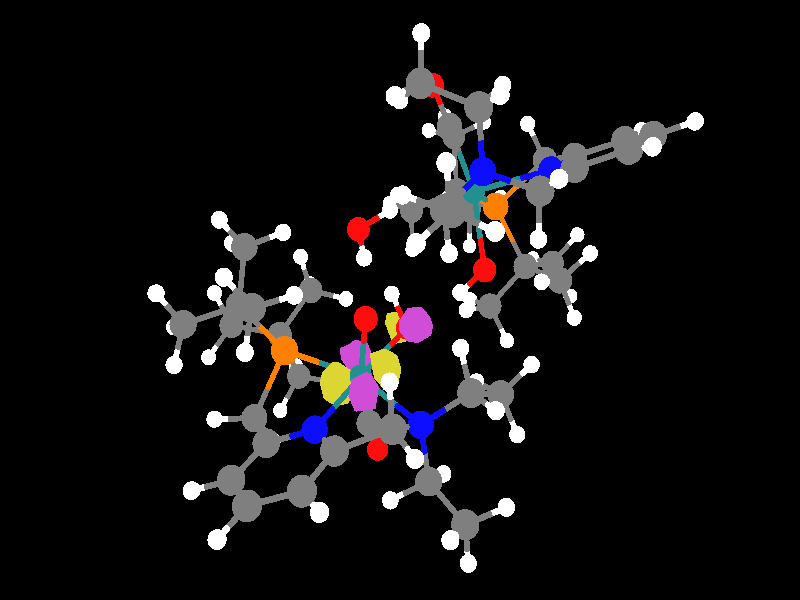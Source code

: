 // ****This file was generated by Gabedit ****

global_settings {
	ambient_light rgb <0.200000002980232, 0.200000002980232, 0.200000002980232>
	max_trace_level 15
}

// Rotation matrix
#declare myTransforms = transform {
matrix <0.718741, 0.678284 ,-0.152777, -0.429138, 0.259891, -0.865042, -0.547039, 0.687304, 0.477872, 0.000000, 0.000000 ,0.000000>
}

// finish options
#declare ambientCoef = 0.2;
#declare diffuseCoef = 0.8;
#declare specularCoef = 0.8;

// CAMERA
camera
{
	right     1.43865030674847 *x
	up        y
	direction -z
	angle 44.40278613744836
	location  < 0.000000, 0.00000, 50.00000000000000 >
	look_at   < 0.000000, 0.00000, 0.00000000000000 >
	translate < -0.73850237930499 , -0.64905034951949 , 0.000000 >
}

// LIGHT 1
light_source
{

	<  0.000000,  0.000000, 50.000000>
	color rgb <1, 1, 1>
	fade_distance 100.715721808572
	fade_power 0
	parallel
	point_at <  0.000000,  0.000000, -50.000000>
}

light_source {
	<28.531854657851, 50.2572796825395, -12.6372721914616>
	color rgb <0.300000011920929, 0.300000011920929, 0.300000011920929>
	fade_distance 100.715721808572
	fade_power 0
	parallel
	point_at <-28.531854657851, -50.2572796825395, 12.6372721914616>
}

#default {
	finish {ambient .8 diffuse 1 specular 1 roughness .005 metallic 0.5}
}

    // BACKGROUND 
background 
{
	color rgb < 0.000000, 0.000000, 0.000000 >
}

# declare molecule = union {
// ATOMS 
sphere
{
	<      1.588352,     -4.257752,     -5.261321>       0.408181
	texture
	{
		pigment { rgb<      1.000000,      1.000000,      1.000000> }
		finish {ambient ambientCoef diffuse diffuseCoef specular specularCoef}
	}
}
sphere
{
	<     -0.434936,     -3.850207,     -5.453847>       0.663294
	texture
	{
		pigment { rgb<      0.499992,      0.499992,      0.499992> }
		finish {ambient ambientCoef diffuse diffuseCoef specular specularCoef}
	}
}
sphere
{
	<     -1.079066,     -4.545876,     -7.306088>       0.408181
	texture
	{
		pigment { rgb<      1.000000,      1.000000,      1.000000> }
		finish {ambient ambientCoef diffuse diffuseCoef specular specularCoef}
	}
}
sphere
{
	<     -0.645481,     -1.784869,     -5.361283>       0.408181
	texture
	{
		pigment { rgb<      1.000000,      1.000000,      1.000000> }
		finish {ambient ambientCoef diffuse diffuseCoef specular specularCoef}
	}
}
sphere
{
	<     -3.102372,      3.402379,      5.470236>       0.408181
	texture
	{
		pigment { rgb<      1.000000,      1.000000,      1.000000> }
		finish {ambient ambientCoef diffuse diffuseCoef specular specularCoef}
	}
}
sphere
{
	<     -1.366167,      1.180910,     -2.021535>       0.578256
	texture
	{
		pigment { rgb<      1.000000,      0.049989,      0.049989> }
		finish {ambient ambientCoef diffuse diffuseCoef specular specularCoef}
	}
}
sphere
{
	<     -2.796023,      6.564619,      2.550474>       0.408181
	texture
	{
		pigment { rgb<      1.000000,      1.000000,      1.000000> }
		finish {ambient ambientCoef diffuse diffuseCoef specular specularCoef}
	}
}
sphere
{
	<     -3.177435,     -1.905487,      1.685492>       0.578256
	texture
	{
		pigment { rgb<      1.000000,      0.049989,      0.049989> }
		finish {ambient ambientCoef diffuse diffuseCoef specular specularCoef}
	}
}
sphere
{
	<     -1.125052,      0.302391,      2.885417>       0.408181
	texture
	{
		pigment { rgb<      1.000000,      1.000000,      1.000000> }
		finish {ambient ambientCoef diffuse diffuseCoef specular specularCoef}
	}
}
sphere
{
	<     -1.800743,     -5.064353,     -3.255504>       0.663294
	texture
	{
		pigment { rgb<      0.499992,      0.499992,      0.499992> }
		finish {ambient ambientCoef diffuse diffuseCoef specular specularCoef}
	}
}
sphere
{
	<     -5.142324,      3.477285,      8.147873>       0.408181
	texture
	{
		pigment { rgb<      1.000000,      1.000000,      1.000000> }
		finish {ambient ambientCoef diffuse diffuseCoef specular specularCoef}
	}
}
sphere
{
	<     -1.739385,     -7.151838,     -3.403716>       0.408181
	texture
	{
		pigment { rgb<      1.000000,      1.000000,      1.000000> }
		finish {ambient ambientCoef diffuse diffuseCoef specular specularCoef}
	}
}
sphere
{
	<     -5.000325,      3.941699,      6.120446>       0.663294
	texture
	{
		pigment { rgb<      0.499992,      0.499992,      0.499992> }
		finish {ambient ambientCoef diffuse diffuseCoef specular specularCoef}
	}
}
sphere
{
	<     -2.374513,      5.558215,     -0.614791>       0.408181
	texture
	{
		pigment { rgb<      1.000000,      1.000000,      1.000000> }
		finish {ambient ambientCoef diffuse diffuseCoef specular specularCoef}
	}
}
sphere
{
	<     -5.214424,      5.999717,      5.954806>       0.408181
	texture
	{
		pigment { rgb<      1.000000,      1.000000,      1.000000> }
		finish {ambient ambientCoef diffuse diffuseCoef specular specularCoef}
	}
}
sphere
{
	<     -0.841993,     -4.512499,     -1.497784>       0.408181
	texture
	{
		pigment { rgb<      1.000000,      1.000000,      1.000000> }
		finish {ambient ambientCoef diffuse diffuseCoef specular specularCoef}
	}
}
sphere
{
	<     -3.467260,      6.834634,      0.609823>       0.663294
	texture
	{
		pigment { rgb<      0.499992,      0.499992,      0.499992> }
		finish {ambient ambientCoef diffuse diffuseCoef specular specularCoef}
	}
}
sphere
{
	<     -3.072211,      8.802281,      0.046672>       0.408181
	texture
	{
		pigment { rgb<      1.000000,      1.000000,      1.000000> }
		finish {ambient ambientCoef diffuse diffuseCoef specular specularCoef}
	}
}
sphere
{
	<     -4.532874,     -5.595404,      0.645780>       0.408181
	texture
	{
		pigment { rgb<      1.000000,      1.000000,      1.000000> }
		finish {ambient ambientCoef diffuse diffuseCoef specular specularCoef}
	}
}
sphere
{
	<     -4.905088,     -0.304085,     -1.224083>       0.578256
	texture
	{
		pigment { rgb<      0.139986,      0.559991,      0.559991> }
		finish {ambient ambientCoef diffuse diffuseCoef specular specularCoef}
	}
}
sphere
{
	<     -5.012868,     -1.102344,      4.711703>       0.408181
	texture
	{
		pigment { rgb<      1.000000,      1.000000,      1.000000> }
		finish {ambient ambientCoef diffuse diffuseCoef specular specularCoef}
	}
}
sphere
{
	<     -4.465703,     -4.239456,     -3.019480>       0.629279
	texture
	{
		pigment { rgb<      0.049989,      0.049989,      1.000000> }
		finish {ambient ambientCoef diffuse diffuseCoef specular specularCoef}
	}
}
sphere
{
	<     -5.738330,     -5.743180,     -1.045504>       0.663294
	texture
	{
		pigment { rgb<      0.499992,      0.499992,      0.499992> }
		finish {ambient ambientCoef diffuse diffuseCoef specular specularCoef}
	}
}
sphere
{
	<     -7.084543,      2.493424,      4.732533>       0.663294
	texture
	{
		pigment { rgb<      0.499992,      0.499992,      0.499992> }
		finish {ambient ambientCoef diffuse diffuseCoef specular specularCoef}
	}
}
sphere
{
	<     -6.893954,     -0.507819,      7.458156>       0.408181
	texture
	{
		pigment { rgb<      1.000000,      1.000000,      1.000000> }
		finish {ambient ambientCoef diffuse diffuseCoef specular specularCoef}
	}
}
sphere
{
	<     -7.457328,      8.105578,      3.878147>       0.408181
	texture
	{
		pigment { rgb<      1.000000,      1.000000,      1.000000> }
		finish {ambient ambientCoef diffuse diffuseCoef specular specularCoef}
	}
}
sphere
{
	<     -6.817623,     -0.314662,      5.384501>       0.663294
	texture
	{
		pigment { rgb<      0.499992,      0.499992,      0.499992> }
		finish {ambient ambientCoef diffuse diffuseCoef specular specularCoef}
	}
}
sphere
{
	<     -6.302449,      6.324909,      0.295041>       0.663294
	texture
	{
		pigment { rgb<      0.499992,      0.499992,      0.499992> }
		finish {ambient ambientCoef diffuse diffuseCoef specular specularCoef}
	}
}
sphere
{
	<     -6.795331,      2.875358,      1.128182>       0.707513
	texture
	{
		pigment { rgb<      1.000000,      0.499992,      0.000000> }
		finish {ambient ambientCoef diffuse diffuseCoef specular specularCoef}
	}
}
sphere
{
	<     -5.937881,     -7.744402,     -1.589753>       0.408181
	texture
	{
		pigment { rgb<      1.000000,      1.000000,      1.000000> }
		finish {ambient ambientCoef diffuse diffuseCoef specular specularCoef}
	}
}
sphere
{
	<     -7.900122,      8.157069,      1.854182>       0.663294
	texture
	{
		pigment { rgb<      0.499992,      0.499992,      0.499992> }
		finish {ambient ambientCoef diffuse diffuseCoef specular specularCoef}
	}
}
sphere
{
	<     -4.976806,     -3.114766,     -6.763300>       0.408181
	texture
	{
		pigment { rgb<      1.000000,      1.000000,      1.000000> }
		finish {ambient ambientCoef diffuse diffuseCoef specular specularCoef}
	}
}
sphere
{
	<     -4.117596,     -7.835546,     -7.023771>       0.408181
	texture
	{
		pigment { rgb<      1.000000,      1.000000,      1.000000> }
		finish {ambient ambientCoef diffuse diffuseCoef specular specularCoef}
	}
}
sphere
{
	<     -7.521752,     10.095390,      1.188781>       0.408181
	texture
	{
		pigment { rgb<      1.000000,      1.000000,      1.000000> }
		finish {ambient ambientCoef diffuse diffuseCoef specular specularCoef}
	}
}
sphere
{
	<     -5.862726,     -4.437418,     -5.437968>       0.663294
	texture
	{
		pigment { rgb<      0.499992,      0.499992,      0.499992> }
		finish {ambient ambientCoef diffuse diffuseCoef specular specularCoef}
	}
}
sphere
{
	<     -9.652285,      3.272855,      7.774935>       0.408181
	texture
	{
		pigment { rgb<      1.000000,      1.000000,      1.000000> }
		finish {ambient ambientCoef diffuse diffuseCoef specular specularCoef}
	}
}
sphere
{
	<     -5.956400,      1.065198,     -4.293888>       0.663294
	texture
	{
		pigment { rgb<      0.499992,      0.499992,      0.499992> }
		finish {ambient ambientCoef diffuse diffuseCoef specular specularCoef}
	}
}
sphere
{
	<     -9.674208,      3.371399,      5.693814>       0.663294
	texture
	{
		pigment { rgb<      0.499992,      0.499992,      0.499992> }
		finish {ambient ambientCoef diffuse diffuseCoef specular specularCoef}
	}
}
sphere
{
	<     -5.722812,      5.611639,     -3.735673>       0.408181
	texture
	{
		pigment { rgb<      1.000000,      1.000000,      1.000000> }
		finish {ambient ambientCoef diffuse diffuseCoef specular specularCoef}
	}
}
sphere
{
	<     -6.946964,      6.726840,     -2.494040>       0.663294
	texture
	{
		pigment { rgb<      0.499992,      0.499992,      0.499992> }
		finish {ambient ambientCoef diffuse diffuseCoef specular specularCoef}
	}
}
sphere
{
	<    -10.139777,      5.324395,      5.174486>       0.408181
	texture
	{
		pigment { rgb<      1.000000,      1.000000,      1.000000> }
		finish {ambient ambientCoef diffuse diffuseCoef specular specularCoef}
	}
}
sphere
{
	<     -6.621566,      8.734699,     -2.944165>       0.408181
	texture
	{
		pigment { rgb<      1.000000,      1.000000,      1.000000> }
		finish {ambient ambientCoef diffuse diffuseCoef specular specularCoef}
	}
}
sphere
{
	<     -8.254258,     -4.606573,     -0.397106>       0.663294
	texture
	{
		pigment { rgb<      0.499992,      0.499992,      0.499992> }
		finish {ambient ambientCoef diffuse diffuseCoef specular specularCoef}
	}
}
sphere
{
	<     -8.279141,     -2.063571,     -0.403527>       0.629279
	texture
	{
		pigment { rgb<      0.049989,      0.049989,      1.000000> }
		finish {ambient ambientCoef diffuse diffuseCoef specular specularCoef}
	}
}
sphere
{
	<     -6.000366,     -7.054302,     -6.620453>       0.663294
	texture
	{
		pigment { rgb<      0.499992,      0.499992,      0.499992> }
		finish {ambient ambientCoef diffuse diffuseCoef specular specularCoef}
	}
}
sphere
{
	<     -8.362544,     -1.460311,      4.598722>       0.408181
	texture
	{
		pigment { rgb<      1.000000,      1.000000,      1.000000> }
		finish {ambient ambientCoef diffuse diffuseCoef specular specularCoef}
	}
}
sphere
{
	<     -7.783387,     -3.719237,     -5.095140>       0.408181
	texture
	{
		pigment { rgb<      1.000000,      1.000000,      1.000000> }
		finish {ambient ambientCoef diffuse diffuseCoef specular specularCoef}
	}
}
sphere
{
	<     -9.939056,      7.812491,      1.614579>       0.408181
	texture
	{
		pigment { rgb<      1.000000,      1.000000,      1.000000> }
		finish {ambient ambientCoef diffuse diffuseCoef specular specularCoef}
	}
}
sphere
{
	<     -7.030595,     -8.421862,     -5.440907>       0.408181
	texture
	{
		pigment { rgb<      1.000000,      1.000000,      1.000000> }
		finish {ambient ambientCoef diffuse diffuseCoef specular specularCoef}
	}
}
sphere
{
	<    -10.101874,      2.065843,      0.087236>       0.663294
	texture
	{
		pigment { rgb<      0.499992,      0.499992,      0.499992> }
		finish {ambient ambientCoef diffuse diffuseCoef specular specularCoef}
	}
}
sphere
{
	<     -7.019054,     -6.916694,     -8.427884>       0.408181
	texture
	{
		pigment { rgb<      1.000000,      1.000000,      1.000000> }
		finish {ambient ambientCoef diffuse diffuseCoef specular specularCoef}
	}
}
sphere
{
	<    -11.212333,      2.129028,      5.051759>       0.408181
	texture
	{
		pigment { rgb<      1.000000,      1.000000,      1.000000> }
		finish {ambient ambientCoef diffuse diffuseCoef specular specularCoef}
	}
}
sphere
{
	<    -10.383090,     -0.748522,      0.189039>       0.663294
	texture
	{
		pigment { rgb<      0.499992,      0.499992,      0.499992> }
		finish {ambient ambientCoef diffuse diffuseCoef specular specularCoef}
	}
}
sphere
{
	<    -10.410626,     -5.964938,      0.240903>       0.663294
	texture
	{
		pigment { rgb<      0.499992,      0.499992,      0.499992> }
		finish {ambient ambientCoef diffuse diffuseCoef specular specularCoef}
	}
}
sphere
{
	<     -8.935505,      6.316970,     -2.946307>       0.408181
	texture
	{
		pigment { rgb<      1.000000,      1.000000,      1.000000> }
		finish {ambient ambientCoef diffuse diffuseCoef specular specularCoef}
	}
}
sphere
{
	<    -10.365683,     -8.025176,      0.234837>       0.408181
	texture
	{
		pigment { rgb<      1.000000,      1.000000,      1.000000> }
		finish {ambient ambientCoef diffuse diffuseCoef specular specularCoef}
	}
}
sphere
{
	<    -10.203003,      2.666061,     -1.904915>       0.408181
	texture
	{
		pigment { rgb<      1.000000,      1.000000,      1.000000> }
		finish {ambient ambientCoef diffuse diffuseCoef specular specularCoef}
	}
}
sphere
{
	<    -11.615282,      3.032657,      1.123717>       0.408181
	texture
	{
		pigment { rgb<      1.000000,      1.000000,      1.000000> }
		finish {ambient ambientCoef diffuse diffuseCoef specular specularCoef}
	}
}
sphere
{
	<    -12.590623,     -2.017187,      0.857498>       0.663294
	texture
	{
		pigment { rgb<      0.499992,      0.499992,      0.499992> }
		finish {ambient ambientCoef diffuse diffuseCoef specular specularCoef}
	}
}
sphere
{
	<    -12.597631,     -4.648466,      0.887666>       0.663294
	texture
	{
		pigment { rgb<      0.499992,      0.499992,      0.499992> }
		finish {ambient ambientCoef diffuse diffuseCoef specular specularCoef}
	}
}
sphere
{
	<    -14.279705,     -0.943137,      1.346399>       0.408181
	texture
	{
		pigment { rgb<      1.000000,      1.000000,      1.000000> }
		finish {ambient ambientCoef diffuse diffuseCoef specular specularCoef}
	}
}
sphere
{
	<    -14.310866,     -5.673071,      1.406045>       0.408181
	texture
	{
		pigment { rgb<      1.000000,      1.000000,      1.000000> }
		finish {ambient ambientCoef diffuse diffuseCoef specular specularCoef}
	}
}
sphere
{
	<     -6.432706,      1.816067,     -6.296214>       0.578256
	texture
	{
		pigment { rgb<      1.000000,      0.049989,      0.049989> }
		finish {ambient ambientCoef diffuse diffuseCoef specular specularCoef}
	}
}
sphere
{
	<      1.698932,     -7.051910,      5.129642>       0.663294
	texture
	{
		pigment { rgb<      0.499992,      0.499992,      0.499992> }
		finish {ambient ambientCoef diffuse diffuseCoef specular specularCoef}
	}
}
sphere
{
	<      1.915400,      1.968306,     -4.337038>       0.408181
	texture
	{
		pigment { rgb<      1.000000,      1.000000,      1.000000> }
		finish {ambient ambientCoef diffuse diffuseCoef specular specularCoef}
	}
}
sphere
{
	<     -0.241853,      1.864237,      3.444351>       0.578256
	texture
	{
		pigment { rgb<      1.000000,      0.049989,      0.049989> }
		finish {ambient ambientCoef diffuse diffuseCoef specular specularCoef}
	}
}
sphere
{
	<      2.345746,      6.049483,     -1.618001>       0.408181
	texture
	{
		pigment { rgb<      1.000000,      1.000000,      1.000000> }
		finish {ambient ambientCoef diffuse diffuseCoef specular specularCoef}
	}
}
sphere
{
	<      2.869589,     -2.148435,     -0.933668>       0.578256
	texture
	{
		pigment { rgb<      1.000000,      0.049989,      0.049989> }
		finish {ambient ambientCoef diffuse diffuseCoef specular specularCoef}
	}
}
sphere
{
	<      1.555917,      1.535936,      3.126014>       0.408181
	texture
	{
		pigment { rgb<      1.000000,      1.000000,      1.000000> }
		finish {ambient ambientCoef diffuse diffuseCoef specular specularCoef}
	}
}
sphere
{
	<      2.224035,     -4.431600,      4.074646>       0.663294
	texture
	{
		pigment { rgb<      0.499992,      0.499992,      0.499992> }
		finish {ambient ambientCoef diffuse diffuseCoef specular specularCoef}
	}
}
sphere
{
	<      2.819677,      1.941358,     -7.579416>       0.408181
	texture
	{
		pigment { rgb<      1.000000,      1.000000,      1.000000> }
		finish {ambient ambientCoef diffuse diffuseCoef specular specularCoef}
	}
}
sphere
{
	<      3.319996,      2.686913,     -5.696497>       0.663294
	texture
	{
		pigment { rgb<      0.499992,      0.499992,      0.499992> }
		finish {ambient ambientCoef diffuse diffuseCoef specular specularCoef}
	}
}
sphere
{
	<      3.340478,      5.680051,      1.551274>       0.408181
	texture
	{
		pigment { rgb<      1.000000,      1.000000,      1.000000> }
		finish {ambient ambientCoef diffuse diffuseCoef specular specularCoef}
	}
}
sphere
{
	<      3.116134,      4.754373,     -5.790396>       0.408181
	texture
	{
		pigment { rgb<      1.000000,      1.000000,      1.000000> }
		finish {ambient ambientCoef diffuse diffuseCoef specular specularCoef}
	}
}
sphere
{
	<      3.734828,      6.698604,     -0.215096>       0.663294
	texture
	{
		pigment { rgb<      0.499992,      0.499992,      0.499992> }
		finish {ambient ambientCoef diffuse diffuseCoef specular specularCoef}
	}
}
sphere
{
	<      3.435567,      8.737765,      0.101361>       0.408181
	texture
	{
		pigment { rgb<      1.000000,      1.000000,      1.000000> }
		finish {ambient ambientCoef diffuse diffuseCoef specular specularCoef}
	}
}
sphere
{
	<      4.781428,     -5.677509,      0.300278>       0.408181
	texture
	{
		pigment { rgb<      1.000000,      1.000000,      1.000000> }
		finish {ambient ambientCoef diffuse diffuseCoef specular specularCoef}
	}
}
sphere
{
	<      5.227886,     -0.078222,      1.393996>       0.578256
	texture
	{
		pigment { rgb<      0.139986,      0.559991,      0.559991> }
		finish {ambient ambientCoef diffuse diffuseCoef specular specularCoef}
	}
}
sphere
{
	<      5.056171,     -1.949351,     -3.928947>       0.408181
	texture
	{
		pigment { rgb<      1.000000,      1.000000,      1.000000> }
		finish {ambient ambientCoef diffuse diffuseCoef specular specularCoef}
	}
}
sphere
{
	<      4.914986,     -3.754902,      3.700761>       0.629279
	texture
	{
		pigment { rgb<      0.049989,      0.049989,      1.000000> }
		finish {ambient ambientCoef diffuse diffuseCoef specular specularCoef}
	}
}
sphere
{
	<      6.109138,     -5.525866,      1.897341>       0.663294
	texture
	{
		pigment { rgb<      0.499992,      0.499992,      0.499992> }
		finish {ambient ambientCoef diffuse diffuseCoef specular specularCoef}
	}
}
sphere
{
	<      6.029727,      1.892816,     -5.071428>       0.663294
	texture
	{
		pigment { rgb<      0.499992,      0.499992,      0.499992> }
		finish {ambient ambientCoef diffuse diffuseCoef specular specularCoef}
	}
}
sphere
{
	<      5.663265,     -1.511047,     -7.254194>       0.408181
	texture
	{
		pigment { rgb<      1.000000,      1.000000,      1.000000> }
		finish {ambient ambientCoef diffuse diffuseCoef specular specularCoef}
	}
}
sphere
{
	<      5.648860,      7.595030,     -4.949261>       0.408181
	texture
	{
		pigment { rgb<      1.000000,      1.000000,      1.000000> }
		finish {ambient ambientCoef diffuse diffuseCoef specular specularCoef}
	}
}
sphere
{
	<      6.265672,     -0.986242,     -5.327506>       0.663294
	texture
	{
		pigment { rgb<      0.499992,      0.499992,      0.499992> }
		finish {ambient ambientCoef diffuse diffuseCoef specular specularCoef}
	}
}
sphere
{
	<      6.457742,      6.252154,     -1.099315>       0.663294
	texture
	{
		pigment { rgb<      0.499992,      0.499992,      0.499992> }
		finish {ambient ambientCoef diffuse diffuseCoef specular specularCoef}
	}
}
sphere
{
	<      6.694423,      2.686014,     -1.613002>       0.707513
	texture
	{
		pigment { rgb<      1.000000,      0.499992,      0.000000> }
		finish {ambient ambientCoef diffuse diffuseCoef specular specularCoef}
	}
}
sphere
{
	<      6.403491,     -7.406956,      2.750780>       0.408181
	texture
	{
		pigment { rgb<      1.000000,      1.000000,      1.000000> }
		finish {ambient ambientCoef diffuse diffuseCoef specular specularCoef}
	}
}
sphere
{
	<      7.002317,      7.898638,     -3.407650>       0.663294
	texture
	{
		pigment { rgb<      0.499992,      0.499992,      0.499992> }
		finish {ambient ambientCoef diffuse diffuseCoef specular specularCoef}
	}
}
sphere
{
	<      8.230932,     -2.911544,      5.635435>       0.408181
	texture
	{
		pigment { rgb<      1.000000,      1.000000,      1.000000> }
		finish {ambient ambientCoef diffuse diffuseCoef specular specularCoef}
	}
}
sphere
{
	<      4.505779,     -0.439112,      7.622090>       0.408181
	texture
	{
		pigment { rgb<      1.000000,      1.000000,      1.000000> }
		finish {ambient ambientCoef diffuse diffuseCoef specular specularCoef}
	}
}
sphere
{
	<      6.847557,      9.897726,     -2.835704>       0.408181
	texture
	{
		pigment { rgb<      1.000000,      1.000000,      1.000000> }
		finish {ambient ambientCoef diffuse diffuseCoef specular specularCoef}
	}
}
sphere
{
	<      6.379658,     -3.749853,      6.078934>       0.663294
	texture
	{
		pigment { rgb<      0.499992,      0.499992,      0.499992> }
		finish {ambient ambientCoef diffuse diffuseCoef specular specularCoef}
	}
}
sphere
{
	<      7.452318,      2.269241,     -8.843901>       0.408181
	texture
	{
		pigment { rgb<      1.000000,      1.000000,      1.000000> }
		finish {ambient ambientCoef diffuse diffuseCoef specular specularCoef}
	}
}
sphere
{
	<      6.603035,      1.788164,      3.950682>       0.663294
	texture
	{
		pigment { rgb<      0.499992,      0.499992,      0.499992> }
		finish {ambient ambientCoef diffuse diffuseCoef specular specularCoef}
	}
}
sphere
{
	<      7.875076,      3.069444,     -6.965724>       0.663294
	texture
	{
		pigment { rgb<      0.499992,      0.499992,      0.499992> }
		finish {ambient ambientCoef diffuse diffuseCoef specular specularCoef}
	}
}
sphere
{
	<      8.113184,      5.955919,      2.718026>       0.408181
	texture
	{
		pigment { rgb<      1.000000,      1.000000,      1.000000> }
		finish {ambient ambientCoef diffuse diffuseCoef specular specularCoef}
	}
}
sphere
{
	<      8.288730,      7.072825,      0.983408>       0.663294
	texture
	{
		pigment { rgb<      0.499992,      0.499992,      0.499992> }
		finish {ambient ambientCoef diffuse diffuseCoef specular specularCoef}
	}
}
sphere
{
	<      7.719062,      5.125836,     -7.127930>       0.408181
	texture
	{
		pigment { rgb<      1.000000,      1.000000,      1.000000> }
		finish {ambient ambientCoef diffuse diffuseCoef specular specularCoef}
	}
}
sphere
{
	<      7.870731,      9.054306,      1.477641>       0.408181
	texture
	{
		pigment { rgb<      1.000000,      1.000000,      1.000000> }
		finish {ambient ambientCoef diffuse diffuseCoef specular specularCoef}
	}
}
sphere
{
	<      8.563543,     -4.538634,      0.850052>       0.663294
	texture
	{
		pigment { rgb<      0.499992,      0.499992,      0.499992> }
		finish {ambient ambientCoef diffuse diffuseCoef specular specularCoef}
	}
}
sphere
{
	<      8.522683,     -2.075726,      0.270966>       0.629279
	texture
	{
		pigment { rgb<      0.049989,      0.049989,      1.000000> }
		finish {ambient ambientCoef diffuse diffuseCoef specular specularCoef}
	}
}
sphere
{
	<      5.141987,     -2.318578,      8.228176>       0.663294
	texture
	{
		pigment { rgb<      0.499992,      0.499992,      0.499992> }
		finish {ambient ambientCoef diffuse diffuseCoef specular specularCoef}
	}
}
sphere
{
	<      8.237530,     -1.616803,     -5.110437>       0.408181
	texture
	{
		pigment { rgb<      1.000000,      1.000000,      1.000000> }
		finish {ambient ambientCoef diffuse diffuseCoef specular specularCoef}
	}
}
sphere
{
	<      6.737810,     -5.726337,      6.672578>       0.408181
	texture
	{
		pigment { rgb<      1.000000,      1.000000,      1.000000> }
		finish {ambient ambientCoef diffuse diffuseCoef specular specularCoef}
	}
}
sphere
{
	<      8.926111,      7.614271,     -4.141222>       0.408181
	texture
	{
		pigment { rgb<      1.000000,      1.000000,      1.000000> }
		finish {ambient ambientCoef diffuse diffuseCoef specular specularCoef}
	}
}
sphere
{
	<      3.511840,     -3.341857,      9.011218>       0.408181
	texture
	{
		pigment { rgb<      1.000000,      1.000000,      1.000000> }
		finish {ambient ambientCoef diffuse diffuseCoef specular specularCoef}
	}
}
sphere
{
	<     10.155650,      1.873332,     -1.305795>       0.663294
	texture
	{
		pigment { rgb<      0.499992,      0.499992,      0.499992> }
		finish {ambient ambientCoef diffuse diffuseCoef specular specularCoef}
	}
}
sphere
{
	<      6.522693,     -2.058430,      9.759583>       0.408181
	texture
	{
		pigment { rgb<      1.000000,      1.000000,      1.000000> }
		finish {ambient ambientCoef diffuse diffuseCoef specular specularCoef}
	}
}
sphere
{
	<      9.854953,      2.588460,     -6.547001>       0.408181
	texture
	{
		pigment { rgb<      1.000000,      1.000000,      1.000000> }
		finish {ambient ambientCoef diffuse diffuseCoef specular specularCoef}
	}
}
sphere
{
	<     10.485158,     -0.908840,     -0.835174>       0.663294
	texture
	{
		pigment { rgb<      0.499992,      0.499992,      0.499992> }
		finish {ambient ambientCoef diffuse diffuseCoef specular specularCoef}
	}
}
sphere
{
	<     10.692903,     -5.994369,      0.347520>       0.663294
	texture
	{
		pigment { rgb<      0.499992,      0.499992,      0.499992> }
		finish {ambient ambientCoef diffuse diffuseCoef specular specularCoef}
	}
}
sphere
{
	<     10.266546,      7.010492,      0.339361>       0.408181
	texture
	{
		pigment { rgb<      1.000000,      1.000000,      1.000000> }
		finish {ambient ambientCoef diffuse diffuseCoef specular specularCoef}
	}
}
sphere
{
	<     10.726091,     -7.996508,      0.838242>       0.408181
	texture
	{
		pigment { rgb<      1.000000,      1.000000,      1.000000> }
		finish {ambient ambientCoef diffuse diffuseCoef specular specularCoef}
	}
}
sphere
{
	<     10.774218,      2.878951,      0.410784>       0.408181
	texture
	{
		pigment { rgb<      1.000000,      1.000000,      1.000000> }
		finish {ambient ambientCoef diffuse diffuseCoef specular specularCoef}
	}
}
sphere
{
	<     11.350114,      2.523529,     -2.876990>       0.408181
	texture
	{
		pigment { rgb<      1.000000,      1.000000,      1.000000> }
		finish {ambient ambientCoef diffuse diffuseCoef specular specularCoef}
	}
}
sphere
{
	<     12.658857,     -2.278922,     -1.424594>       0.663294
	texture
	{
		pigment { rgb<      0.499992,      0.499992,      0.499992> }
		finish {ambient ambientCoef diffuse diffuseCoef specular specularCoef}
	}
}
sphere
{
	<     12.757071,     -4.838726,     -0.817151>       0.663294
	texture
	{
		pigment { rgb<      0.499992,      0.499992,      0.499992> }
		finish {ambient ambientCoef diffuse diffuseCoef specular specularCoef}
	}
}
sphere
{
	<     14.252838,     -1.345072,     -2.339489>       0.408181
	texture
	{
		pigment { rgb<      1.000000,      1.000000,      1.000000> }
		finish {ambient ambientCoef diffuse diffuseCoef specular specularCoef}
	}
}
sphere
{
	<     14.449574,     -5.936649,     -1.248379>       0.408181
	texture
	{
		pigment { rgb<      1.000000,      1.000000,      1.000000> }
		finish {ambient ambientCoef diffuse diffuseCoef specular specularCoef}
	}
}
sphere
{
	<      1.483950,     -1.058723,     -1.492744>       0.408181
	texture
	{
		pigment { rgb<      1.000000,      1.000000,      1.000000> }
		finish {ambient ambientCoef diffuse diffuseCoef specular specularCoef}
	}
}
sphere
{
	<      7.416824,      2.927523,      5.674235>       0.578256
	texture
	{
		pigment { rgb<      1.000000,      0.049989,      0.049989> }
		finish {ambient ambientCoef diffuse diffuseCoef specular specularCoef}
	}
}
sphere
{
	<     -0.358092,     -7.268659,      5.349747>       0.408181
	texture
	{
		pigment { rgb<      1.000000,      1.000000,      1.000000> }
		finish {ambient ambientCoef diffuse diffuseCoef specular specularCoef}
	}
}
sphere
{
	<      2.559751,     -7.372353,      6.998299>       0.408181
	texture
	{
		pigment { rgb<      1.000000,      1.000000,      1.000000> }
		finish {ambient ambientCoef diffuse diffuseCoef specular specularCoef}
	}
}
sphere
{
	<      2.341896,     -8.568534,      3.858356>       0.408181
	texture
	{
		pigment { rgb<      1.000000,      1.000000,      1.000000> }
		finish {ambient ambientCoef diffuse diffuseCoef specular specularCoef}
	}
}
sphere
{
	<      1.345251,     -4.161932,      2.213353>       0.408181
	texture
	{
		pigment { rgb<      1.000000,      1.000000,      1.000000> }
		finish {ambient ambientCoef diffuse diffuseCoef specular specularCoef}
	}
}
sphere
{
	<      1.405955,     -2.980819,      5.309405>       0.408181
	texture
	{
		pigment { rgb<      1.000000,      1.000000,      1.000000> }
		finish {ambient ambientCoef diffuse diffuseCoef specular specularCoef}
	}
}
sphere
{
	<     -0.820791,      1.865779,     -0.408772>       0.408181
	texture
	{
		pigment { rgb<      1.000000,      1.000000,      1.000000> }
		finish {ambient ambientCoef diffuse diffuseCoef specular specularCoef}
	}
}
// BONDS 
cylinder
{
	<      1.588352,     -4.257752,     -5.261321>,
	<      0.889588,     -4.117002,     -5.327812> 
	      0.140000
	texture
	{
		pigment { rgb<      1.000000,      1.000000,      1.000000> }
		finish {ambient ambientCoef diffuse diffuseCoef specular specularCoef}
	}
}
cylinder
{
	<      0.889588,     -4.117002,     -5.327812>,
	<     -0.434936,     -3.850207,     -5.453847> 
	      0.140000
	texture
	{
		pigment { rgb<      0.499992,      0.499992,      0.499992> }
		finish {ambient ambientCoef diffuse diffuseCoef specular specularCoef}
	}
}
cylinder
{
	<     -0.434936,     -3.850207,     -5.453847>,
	<     -0.856608,     -4.305619,     -6.666397> 
	      0.140000
	texture
	{
		pigment { rgb<      0.499992,      0.499992,      0.499992> }
		finish {ambient ambientCoef diffuse diffuseCoef specular specularCoef}
	}
}
cylinder
{
	<     -0.856608,     -4.305619,     -6.666397>,
	<     -1.079066,     -4.545876,     -7.306088> 
	      0.140000
	texture
	{
		pigment { rgb<      1.000000,      1.000000,      1.000000> }
		finish {ambient ambientCoef diffuse diffuseCoef specular specularCoef}
	}
}
cylinder
{
	<     -0.434936,     -3.850207,     -5.453847>,
	<     -0.572767,     -2.498156,     -5.393251> 
	      0.140000
	texture
	{
		pigment { rgb<      0.499992,      0.499992,      0.499992> }
		finish {ambient ambientCoef diffuse diffuseCoef specular specularCoef}
	}
}
cylinder
{
	<     -0.572767,     -2.498156,     -5.393251>,
	<     -0.645481,     -1.784869,     -5.361283> 
	      0.140000
	texture
	{
		pigment { rgb<      1.000000,      1.000000,      1.000000> }
		finish {ambient ambientCoef diffuse diffuseCoef specular specularCoef}
	}
}
cylinder
{
	<     -0.434936,     -3.850207,     -5.453847>,
	<     -1.117840,     -4.457280,     -4.354676> 
	      0.140000
	texture
	{
		pigment { rgb<      0.499992,      0.499992,      0.499992> }
		finish {ambient ambientCoef diffuse diffuseCoef specular specularCoef}
	}
}
cylinder
{
	<     -1.117840,     -4.457280,     -4.354676>,
	<     -1.800743,     -5.064353,     -3.255504> 
	      0.140000
	texture
	{
		pigment { rgb<      0.499992,      0.499992,      0.499992> }
		finish {ambient ambientCoef diffuse diffuseCoef specular specularCoef}
	}
}
cylinder
{
	<     -3.102372,      3.402379,      5.470236>,
	<     -3.757851,      3.588639,      5.694793> 
	      0.140000
	texture
	{
		pigment { rgb<      1.000000,      1.000000,      1.000000> }
		finish {ambient ambientCoef diffuse diffuseCoef specular specularCoef}
	}
}
cylinder
{
	<     -3.757851,      3.588639,      5.694793>,
	<     -5.000325,      3.941699,      6.120446> 
	      0.140000
	texture
	{
		pigment { rgb<      0.499992,      0.499992,      0.499992> }
		finish {ambient ambientCoef diffuse diffuseCoef specular specularCoef}
	}
}
cylinder
{
	<     -1.366167,      1.180910,     -2.021535>,
	<     -2.732459,      0.607589,     -1.713658> 
	      0.140000
	texture
	{
		pigment { rgb<      1.000000,      0.049989,      0.049989> }
		finish {ambient ambientCoef diffuse diffuseCoef specular specularCoef}
	}
}
cylinder
{
	<     -2.732459,      0.607589,     -1.713658>,
	<     -4.905088,     -0.304085,     -1.224083> 
	      0.140000
	texture
	{
		pigment { rgb<      0.139986,      0.559991,      0.559991> }
		finish {ambient ambientCoef diffuse diffuseCoef specular specularCoef}
	}
}
cylinder
{
	<     -1.366167,      1.180910,     -2.021535>,
	<     -1.014125,      1.622995,     -0.980492> 
	      0.140000
	texture
	{
		pigment { rgb<      1.000000,      0.049989,      0.049989> }
		finish {ambient ambientCoef diffuse diffuseCoef specular specularCoef}
	}
}
cylinder
{
	<     -1.014125,      1.622995,     -0.980492>,
	<     -0.820791,      1.865779,     -0.408772> 
	      0.140000
	texture
	{
		pigment { rgb<      1.000000,      1.000000,      1.000000> }
		finish {ambient ambientCoef diffuse diffuseCoef specular specularCoef}
	}
}
cylinder
{
	<     -2.796023,      6.564619,      2.550474>,
	<     -3.027842,      6.657872,      1.880250> 
	      0.140000
	texture
	{
		pigment { rgb<      1.000000,      1.000000,      1.000000> }
		finish {ambient ambientCoef diffuse diffuseCoef specular specularCoef}
	}
}
cylinder
{
	<     -3.027842,      6.657872,      1.880250>,
	<     -3.467260,      6.834634,      0.609823> 
	      0.140000
	texture
	{
		pigment { rgb<      0.499992,      0.499992,      0.499992> }
		finish {ambient ambientCoef diffuse diffuseCoef specular specularCoef}
	}
}
cylinder
{
	<     -3.177435,     -1.905487,      1.685492>,
	<     -3.844440,     -1.287224,      0.562175> 
	      0.140000
	texture
	{
		pigment { rgb<      1.000000,      0.049989,      0.049989> }
		finish {ambient ambientCoef diffuse diffuseCoef specular specularCoef}
	}
}
cylinder
{
	<     -3.844440,     -1.287224,      0.562175>,
	<     -4.905088,     -0.304085,     -1.224083> 
	      0.140000
	texture
	{
		pigment { rgb<      0.139986,      0.559991,      0.559991> }
		finish {ambient ambientCoef diffuse diffuseCoef specular specularCoef}
	}
}
cylinder
{
	<     -1.125052,      0.302391,      2.885417>,
	<     -0.811960,      0.856061,      3.083558> 
	      0.140000
	texture
	{
		pigment { rgb<      1.000000,      1.000000,      1.000000> }
		finish {ambient ambientCoef diffuse diffuseCoef specular specularCoef}
	}
}
cylinder
{
	<     -0.811960,      0.856061,      3.083558>,
	<     -0.241853,      1.864237,      3.444351> 
	      0.140000
	texture
	{
		pigment { rgb<      1.000000,      0.049989,      0.049989> }
		finish {ambient ambientCoef diffuse diffuseCoef specular specularCoef}
	}
}
cylinder
{
	<     -1.800743,     -5.064353,     -3.255504>,
	<     -1.760576,     -6.430903,     -3.352530> 
	      0.140000
	texture
	{
		pigment { rgb<      0.499992,      0.499992,      0.499992> }
		finish {ambient ambientCoef diffuse diffuseCoef specular specularCoef}
	}
}
cylinder
{
	<     -1.760576,     -6.430903,     -3.352530>,
	<     -1.739385,     -7.151838,     -3.403716> 
	      0.140000
	texture
	{
		pigment { rgb<      1.000000,      1.000000,      1.000000> }
		finish {ambient ambientCoef diffuse diffuseCoef specular specularCoef}
	}
}
cylinder
{
	<     -1.800743,     -5.064353,     -3.255504>,
	<     -1.173108,     -4.703088,     -2.104832> 
	      0.140000
	texture
	{
		pigment { rgb<      0.499992,      0.499992,      0.499992> }
		finish {ambient ambientCoef diffuse diffuseCoef specular specularCoef}
	}
}
cylinder
{
	<     -1.173108,     -4.703088,     -2.104832>,
	<     -0.841993,     -4.512499,     -1.497784> 
	      0.140000
	texture
	{
		pigment { rgb<      1.000000,      1.000000,      1.000000> }
		finish {ambient ambientCoef diffuse diffuseCoef specular specularCoef}
	}
}
cylinder
{
	<     -1.800743,     -5.064353,     -3.255504>,
	<     -3.143798,     -4.648631,     -3.136555> 
	      0.140000
	texture
	{
		pigment { rgb<      0.499992,      0.499992,      0.499992> }
		finish {ambient ambientCoef diffuse diffuseCoef specular specularCoef}
	}
}
cylinder
{
	<     -3.143798,     -4.648631,     -3.136555>,
	<     -4.465703,     -4.239456,     -3.019480> 
	      0.140000
	texture
	{
		pigment { rgb<      0.049989,      0.049989,      1.000000> }
		finish {ambient ambientCoef diffuse diffuseCoef specular specularCoef}
	}
}
cylinder
{
	<     -5.142324,      3.477285,      8.147873>,
	<     -5.093283,      3.637676,      7.447679> 
	      0.140000
	texture
	{
		pigment { rgb<      1.000000,      1.000000,      1.000000> }
		finish {ambient ambientCoef diffuse diffuseCoef specular specularCoef}
	}
}
cylinder
{
	<     -5.093283,      3.637676,      7.447679>,
	<     -5.000325,      3.941699,      6.120446> 
	      0.140000
	texture
	{
		pigment { rgb<      0.499992,      0.499992,      0.499992> }
		finish {ambient ambientCoef diffuse diffuseCoef specular specularCoef}
	}
}
cylinder
{
	<     -5.000325,      3.941699,      6.120446>,
	<     -5.140483,      5.288958,      6.012011> 
	      0.140000
	texture
	{
		pigment { rgb<      0.499992,      0.499992,      0.499992> }
		finish {ambient ambientCoef diffuse diffuseCoef specular specularCoef}
	}
}
cylinder
{
	<     -5.140483,      5.288958,      6.012011>,
	<     -5.214424,      5.999717,      5.954806> 
	      0.140000
	texture
	{
		pigment { rgb<      1.000000,      1.000000,      1.000000> }
		finish {ambient ambientCoef diffuse diffuseCoef specular specularCoef}
	}
}
cylinder
{
	<     -5.000325,      3.941699,      6.120446>,
	<     -6.042434,      3.217561,      5.426489> 
	      0.140000
	texture
	{
		pigment { rgb<      0.499992,      0.499992,      0.499992> }
		finish {ambient ambientCoef diffuse diffuseCoef specular specularCoef}
	}
}
cylinder
{
	<     -6.042434,      3.217561,      5.426489>,
	<     -7.084543,      2.493424,      4.732533> 
	      0.140000
	texture
	{
		pigment { rgb<      0.499992,      0.499992,      0.499992> }
		finish {ambient ambientCoef diffuse diffuseCoef specular specularCoef}
	}
}
cylinder
{
	<     -2.374513,      5.558215,     -0.614791>,
	<     -2.751905,      5.999040,     -0.191857> 
	      0.140000
	texture
	{
		pigment { rgb<      1.000000,      1.000000,      1.000000> }
		finish {ambient ambientCoef diffuse diffuseCoef specular specularCoef}
	}
}
cylinder
{
	<     -2.751905,      5.999040,     -0.191857>,
	<     -3.467260,      6.834634,      0.609823> 
	      0.140000
	texture
	{
		pigment { rgb<      0.499992,      0.499992,      0.499992> }
		finish {ambient ambientCoef diffuse diffuseCoef specular specularCoef}
	}
}
cylinder
{
	<     -3.467260,      6.834634,      0.609823>,
	<     -3.208645,      8.122733,      0.241162> 
	      0.140000
	texture
	{
		pigment { rgb<      0.499992,      0.499992,      0.499992> }
		finish {ambient ambientCoef diffuse diffuseCoef specular specularCoef}
	}
}
cylinder
{
	<     -3.208645,      8.122733,      0.241162>,
	<     -3.072211,      8.802281,      0.046672> 
	      0.140000
	texture
	{
		pigment { rgb<      1.000000,      1.000000,      1.000000> }
		finish {ambient ambientCoef diffuse diffuseCoef specular specularCoef}
	}
}
cylinder
{
	<     -3.467260,      6.834634,      0.609823>,
	<     -4.884855,      6.579772,      0.452432> 
	      0.140000
	texture
	{
		pigment { rgb<      0.499992,      0.499992,      0.499992> }
		finish {ambient ambientCoef diffuse diffuseCoef specular specularCoef}
	}
}
cylinder
{
	<     -4.884855,      6.579772,      0.452432>,
	<     -6.302449,      6.324909,      0.295041> 
	      0.140000
	texture
	{
		pigment { rgb<      0.499992,      0.499992,      0.499992> }
		finish {ambient ambientCoef diffuse diffuseCoef specular specularCoef}
	}
}
cylinder
{
	<     -4.532874,     -5.595404,      0.645780>,
	<     -4.949191,     -5.646440,      0.061677> 
	      0.140000
	texture
	{
		pigment { rgb<      1.000000,      1.000000,      1.000000> }
		finish {ambient ambientCoef diffuse diffuseCoef specular specularCoef}
	}
}
cylinder
{
	<     -4.949191,     -5.646440,      0.061677>,
	<     -5.738330,     -5.743180,     -1.045504> 
	      0.140000
	texture
	{
		pigment { rgb<      0.499992,      0.499992,      0.499992> }
		finish {ambient ambientCoef diffuse diffuseCoef specular specularCoef}
	}
}
cylinder
{
	<     -4.905088,     -0.304085,     -1.224083>,
	<     -4.637876,     -2.697383,     -2.315954> 
	      0.140000
	texture
	{
		pigment { rgb<      0.139986,      0.559991,      0.559991> }
		finish {ambient ambientCoef diffuse diffuseCoef specular specularCoef}
	}
}
cylinder
{
	<     -4.637876,     -2.697383,     -2.315954>,
	<     -4.465703,     -4.239456,     -3.019480> 
	      0.140000
	texture
	{
		pigment { rgb<      0.049989,      0.049989,      1.000000> }
		finish {ambient ambientCoef diffuse diffuseCoef specular specularCoef}
	}
}
cylinder
{
	<     -4.905088,     -0.304085,     -1.224083>,
	<     -5.908116,      1.383037,      0.024111> 
	      0.140000
	texture
	{
		pigment { rgb<      0.139986,      0.559991,      0.559991> }
		finish {ambient ambientCoef diffuse diffuseCoef specular specularCoef}
	}
}
cylinder
{
	<     -5.908116,      1.383037,      0.024111>,
	<     -6.795331,      2.875358,      1.128182> 
	      0.140000
	texture
	{
		pigment { rgb<      1.000000,      0.499992,      0.000000> }
		finish {ambient ambientCoef diffuse diffuseCoef specular specularCoef}
	}
}
cylinder
{
	<     -4.905088,     -0.304085,     -1.224083>,
	<     -5.540460,      0.523457,     -3.079355> 
	      0.140000
	texture
	{
		pigment { rgb<      0.139986,      0.559991,      0.559991> }
		finish {ambient ambientCoef diffuse diffuseCoef specular specularCoef}
	}
}
cylinder
{
	<     -5.540460,      0.523457,     -3.079355>,
	<     -5.956400,      1.065198,     -4.293888> 
	      0.140000
	texture
	{
		pigment { rgb<      0.499992,      0.499992,      0.499992> }
		finish {ambient ambientCoef diffuse diffuseCoef specular specularCoef}
	}
}
cylinder
{
	<     -4.905088,     -0.304085,     -1.224083>,
	<     -6.957020,     -1.374117,     -0.725061> 
	      0.140000
	texture
	{
		pigment { rgb<      0.139986,      0.559991,      0.559991> }
		finish {ambient ambientCoef diffuse diffuseCoef specular specularCoef}
	}
}
cylinder
{
	<     -6.957020,     -1.374117,     -0.725061>,
	<     -8.279141,     -2.063571,     -0.403527> 
	      0.140000
	texture
	{
		pigment { rgb<      0.049989,      0.049989,      1.000000> }
		finish {ambient ambientCoef diffuse diffuseCoef specular specularCoef}
	}
}
cylinder
{
	<     -5.012868,     -1.102344,      4.711703>,
	<     -5.636160,     -0.830309,      4.944061> 
	      0.140000
	texture
	{
		pigment { rgb<      1.000000,      1.000000,      1.000000> }
		finish {ambient ambientCoef diffuse diffuseCoef specular specularCoef}
	}
}
cylinder
{
	<     -5.636160,     -0.830309,      4.944061>,
	<     -6.817623,     -0.314662,      5.384501> 
	      0.140000
	texture
	{
		pigment { rgb<      0.499992,      0.499992,      0.499992> }
		finish {ambient ambientCoef diffuse diffuseCoef specular specularCoef}
	}
}
cylinder
{
	<     -4.465703,     -4.239456,     -3.019480>,
	<     -5.096966,     -4.985351,     -2.040325> 
	      0.140000
	texture
	{
		pigment { rgb<      0.049989,      0.049989,      1.000000> }
		finish {ambient ambientCoef diffuse diffuseCoef specular specularCoef}
	}
}
cylinder
{
	<     -5.096966,     -4.985351,     -2.040325>,
	<     -5.738330,     -5.743180,     -1.045504> 
	      0.140000
	texture
	{
		pigment { rgb<      0.499992,      0.499992,      0.499992> }
		finish {ambient ambientCoef diffuse diffuseCoef specular specularCoef}
	}
}
cylinder
{
	<     -4.465703,     -4.239456,     -3.019480>,
	<     -5.158671,     -4.337651,     -4.219127> 
	      0.140000
	texture
	{
		pigment { rgb<      0.049989,      0.049989,      1.000000> }
		finish {ambient ambientCoef diffuse diffuseCoef specular specularCoef}
	}
}
cylinder
{
	<     -5.158671,     -4.337651,     -4.219127>,
	<     -5.862726,     -4.437418,     -5.437968> 
	      0.140000
	texture
	{
		pigment { rgb<      0.499992,      0.499992,      0.499992> }
		finish {ambient ambientCoef diffuse diffuseCoef specular specularCoef}
	}
}
cylinder
{
	<     -5.738330,     -5.743180,     -1.045504>,
	<     -5.868964,     -7.053259,     -1.401791> 
	      0.140000
	texture
	{
		pigment { rgb<      0.499992,      0.499992,      0.499992> }
		finish {ambient ambientCoef diffuse diffuseCoef specular specularCoef}
	}
}
cylinder
{
	<     -5.868964,     -7.053259,     -1.401791>,
	<     -5.937881,     -7.744402,     -1.589753> 
	      0.140000
	texture
	{
		pigment { rgb<      1.000000,      1.000000,      1.000000> }
		finish {ambient ambientCoef diffuse diffuseCoef specular specularCoef}
	}
}
cylinder
{
	<     -5.738330,     -5.743180,     -1.045504>,
	<     -6.996294,     -5.174876,     -0.721305> 
	      0.140000
	texture
	{
		pigment { rgb<      0.499992,      0.499992,      0.499992> }
		finish {ambient ambientCoef diffuse diffuseCoef specular specularCoef}
	}
}
cylinder
{
	<     -6.996294,     -5.174876,     -0.721305>,
	<     -8.254258,     -4.606573,     -0.397106> 
	      0.140000
	texture
	{
		pigment { rgb<      0.499992,      0.499992,      0.499992> }
		finish {ambient ambientCoef diffuse diffuseCoef specular specularCoef}
	}
}
cylinder
{
	<     -7.084543,      2.493424,      4.732533>,
	<     -6.951083,      1.089381,      5.058517> 
	      0.140000
	texture
	{
		pigment { rgb<      0.499992,      0.499992,      0.499992> }
		finish {ambient ambientCoef diffuse diffuseCoef specular specularCoef}
	}
}
cylinder
{
	<     -6.951083,      1.089381,      5.058517>,
	<     -6.817623,     -0.314662,      5.384501> 
	      0.140000
	texture
	{
		pigment { rgb<      0.499992,      0.499992,      0.499992> }
		finish {ambient ambientCoef diffuse diffuseCoef specular specularCoef}
	}
}
cylinder
{
	<     -7.084543,      2.493424,      4.732533>,
	<     -6.961536,      2.655867,      3.199537> 
	      0.140000
	texture
	{
		pigment { rgb<      0.499992,      0.499992,      0.499992> }
		finish {ambient ambientCoef diffuse diffuseCoef specular specularCoef}
	}
}
cylinder
{
	<     -6.961536,      2.655867,      3.199537>,
	<     -6.795331,      2.875358,      1.128182> 
	      0.140000
	texture
	{
		pigment { rgb<      1.000000,      0.499992,      0.000000> }
		finish {ambient ambientCoef diffuse diffuseCoef specular specularCoef}
	}
}
cylinder
{
	<     -7.084543,      2.493424,      4.732533>,
	<     -8.379375,      2.932411,      5.213173> 
	      0.140000
	texture
	{
		pigment { rgb<      0.499992,      0.499992,      0.499992> }
		finish {ambient ambientCoef diffuse diffuseCoef specular specularCoef}
	}
}
cylinder
{
	<     -8.379375,      2.932411,      5.213173>,
	<     -9.674208,      3.371399,      5.693814> 
	      0.140000
	texture
	{
		pigment { rgb<      0.499992,      0.499992,      0.499992> }
		finish {ambient ambientCoef diffuse diffuseCoef specular specularCoef}
	}
}
cylinder
{
	<     -6.893954,     -0.507819,      7.458156>,
	<     -6.867593,     -0.441111,      6.741997> 
	      0.140000
	texture
	{
		pigment { rgb<      1.000000,      1.000000,      1.000000> }
		finish {ambient ambientCoef diffuse diffuseCoef specular specularCoef}
	}
}
cylinder
{
	<     -6.867593,     -0.441111,      6.741997>,
	<     -6.817623,     -0.314662,      5.384501> 
	      0.140000
	texture
	{
		pigment { rgb<      0.499992,      0.499992,      0.499992> }
		finish {ambient ambientCoef diffuse diffuseCoef specular specularCoef}
	}
}
cylinder
{
	<     -7.457328,      8.105578,      3.878147>,
	<     -7.610252,      8.123361,      3.179149> 
	      0.140000
	texture
	{
		pigment { rgb<      1.000000,      1.000000,      1.000000> }
		finish {ambient ambientCoef diffuse diffuseCoef specular specularCoef}
	}
}
cylinder
{
	<     -7.610252,      8.123361,      3.179149>,
	<     -7.900122,      8.157069,      1.854182> 
	      0.140000
	texture
	{
		pigment { rgb<      0.499992,      0.499992,      0.499992> }
		finish {ambient ambientCoef diffuse diffuseCoef specular specularCoef}
	}
}
cylinder
{
	<     -6.817623,     -0.314662,      5.384501>,
	<     -7.828989,     -1.064649,      4.870099> 
	      0.140000
	texture
	{
		pigment { rgb<      0.499992,      0.499992,      0.499992> }
		finish {ambient ambientCoef diffuse diffuseCoef specular specularCoef}
	}
}
cylinder
{
	<     -7.828989,     -1.064649,      4.870099>,
	<     -8.362544,     -1.460311,      4.598722> 
	      0.140000
	texture
	{
		pigment { rgb<      1.000000,      1.000000,      1.000000> }
		finish {ambient ambientCoef diffuse diffuseCoef specular specularCoef}
	}
}
cylinder
{
	<     -6.302449,      6.324909,      0.295041>,
	<     -6.512081,      4.857752,      0.649391> 
	      0.140000
	texture
	{
		pigment { rgb<      0.499992,      0.499992,      0.499992> }
		finish {ambient ambientCoef diffuse diffuseCoef specular specularCoef}
	}
}
cylinder
{
	<     -6.512081,      4.857752,      0.649391>,
	<     -6.795331,      2.875358,      1.128182> 
	      0.140000
	texture
	{
		pigment { rgb<      1.000000,      0.499992,      0.000000> }
		finish {ambient ambientCoef diffuse diffuseCoef specular specularCoef}
	}
}
cylinder
{
	<     -6.302449,      6.324909,      0.295041>,
	<     -7.101285,      7.240989,      1.074611> 
	      0.140000
	texture
	{
		pigment { rgb<      0.499992,      0.499992,      0.499992> }
		finish {ambient ambientCoef diffuse diffuseCoef specular specularCoef}
	}
}
cylinder
{
	<     -7.101285,      7.240989,      1.074611>,
	<     -7.900122,      8.157069,      1.854182> 
	      0.140000
	texture
	{
		pigment { rgb<      0.499992,      0.499992,      0.499992> }
		finish {ambient ambientCoef diffuse diffuseCoef specular specularCoef}
	}
}
cylinder
{
	<     -6.302449,      6.324909,      0.295041>,
	<     -6.624706,      6.525874,     -1.099499> 
	      0.140000
	texture
	{
		pigment { rgb<      0.499992,      0.499992,      0.499992> }
		finish {ambient ambientCoef diffuse diffuseCoef specular specularCoef}
	}
}
cylinder
{
	<     -6.624706,      6.525874,     -1.099499>,
	<     -6.946964,      6.726840,     -2.494040> 
	      0.140000
	texture
	{
		pigment { rgb<      0.499992,      0.499992,      0.499992> }
		finish {ambient ambientCoef diffuse diffuseCoef specular specularCoef}
	}
}
cylinder
{
	<     -6.795331,      2.875358,      1.128182>,
	<     -8.695541,      2.410145,      0.529969> 
	      0.140000
	texture
	{
		pigment { rgb<      1.000000,      0.499992,      0.000000> }
		finish {ambient ambientCoef diffuse diffuseCoef specular specularCoef}
	}
}
cylinder
{
	<     -8.695541,      2.410145,      0.529969>,
	<    -10.101874,      2.065843,      0.087236> 
	      0.140000
	texture
	{
		pigment { rgb<      0.499992,      0.499992,      0.499992> }
		finish {ambient ambientCoef diffuse diffuseCoef specular specularCoef}
	}
}
cylinder
{
	<     -7.900122,      8.157069,      1.854182>,
	<     -7.652426,      9.425970,      1.418585> 
	      0.140000
	texture
	{
		pigment { rgb<      0.499992,      0.499992,      0.499992> }
		finish {ambient ambientCoef diffuse diffuseCoef specular specularCoef}
	}
}
cylinder
{
	<     -7.652426,      9.425970,      1.418585>,
	<     -7.521752,     10.095390,      1.188781> 
	      0.140000
	texture
	{
		pigment { rgb<      1.000000,      1.000000,      1.000000> }
		finish {ambient ambientCoef diffuse diffuseCoef specular specularCoef}
	}
}
cylinder
{
	<     -7.900122,      8.157069,      1.854182>,
	<     -9.234888,      7.931495,      1.697329> 
	      0.140000
	texture
	{
		pigment { rgb<      0.499992,      0.499992,      0.499992> }
		finish {ambient ambientCoef diffuse diffuseCoef specular specularCoef}
	}
}
cylinder
{
	<     -9.234888,      7.931495,      1.697329>,
	<     -9.939056,      7.812491,      1.614579> 
	      0.140000
	texture
	{
		pigment { rgb<      1.000000,      1.000000,      1.000000> }
		finish {ambient ambientCoef diffuse diffuseCoef specular specularCoef}
	}
}
cylinder
{
	<     -4.976806,     -3.114766,     -6.763300>,
	<     -5.282768,     -3.571558,     -6.305582> 
	      0.140000
	texture
	{
		pigment { rgb<      1.000000,      1.000000,      1.000000> }
		finish {ambient ambientCoef diffuse diffuseCoef specular specularCoef}
	}
}
cylinder
{
	<     -5.282768,     -3.571558,     -6.305582>,
	<     -5.862726,     -4.437418,     -5.437968> 
	      0.140000
	texture
	{
		pigment { rgb<      0.499992,      0.499992,      0.499992> }
		finish {ambient ambientCoef diffuse diffuseCoef specular specularCoef}
	}
}
cylinder
{
	<     -4.117596,     -7.835546,     -7.023771>,
	<     -4.767831,     -7.565735,     -6.884481> 
	      0.140000
	texture
	{
		pigment { rgb<      1.000000,      1.000000,      1.000000> }
		finish {ambient ambientCoef diffuse diffuseCoef specular specularCoef}
	}
}
cylinder
{
	<     -4.767831,     -7.565735,     -6.884481>,
	<     -6.000366,     -7.054302,     -6.620453> 
	      0.140000
	texture
	{
		pigment { rgb<      0.499992,      0.499992,      0.499992> }
		finish {ambient ambientCoef diffuse diffuseCoef specular specularCoef}
	}
}
cylinder
{
	<     -5.862726,     -4.437418,     -5.437968>,
	<     -5.931546,     -5.745860,     -6.029211> 
	      0.140000
	texture
	{
		pigment { rgb<      0.499992,      0.499992,      0.499992> }
		finish {ambient ambientCoef diffuse diffuseCoef specular specularCoef}
	}
}
cylinder
{
	<     -5.931546,     -5.745860,     -6.029211>,
	<     -6.000366,     -7.054302,     -6.620453> 
	      0.140000
	texture
	{
		pigment { rgb<      0.499992,      0.499992,      0.499992> }
		finish {ambient ambientCoef diffuse diffuseCoef specular specularCoef}
	}
}
cylinder
{
	<     -5.862726,     -4.437418,     -5.437968>,
	<     -7.120066,     -3.967268,     -5.213539> 
	      0.140000
	texture
	{
		pigment { rgb<      0.499992,      0.499992,      0.499992> }
		finish {ambient ambientCoef diffuse diffuseCoef specular specularCoef}
	}
}
cylinder
{
	<     -7.120066,     -3.967268,     -5.213539>,
	<     -7.783387,     -3.719237,     -5.095140> 
	      0.140000
	texture
	{
		pigment { rgb<      1.000000,      1.000000,      1.000000> }
		finish {ambient ambientCoef diffuse diffuseCoef specular specularCoef}
	}
}
cylinder
{
	<     -9.652285,      3.272855,      7.774935>,
	<     -9.659856,      3.306888,      7.056198> 
	      0.140000
	texture
	{
		pigment { rgb<      1.000000,      1.000000,      1.000000> }
		finish {ambient ambientCoef diffuse diffuseCoef specular specularCoef}
	}
}
cylinder
{
	<     -9.659856,      3.306888,      7.056198>,
	<     -9.674208,      3.371399,      5.693814> 
	      0.140000
	texture
	{
		pigment { rgb<      0.499992,      0.499992,      0.499992> }
		finish {ambient ambientCoef diffuse diffuseCoef specular specularCoef}
	}
}
cylinder
{
	<     -5.956400,      1.065198,     -4.293888>,
	<     -6.199335,      1.448171,     -5.315155> 
	      0.140000
	texture
	{
		pigment { rgb<      0.499992,      0.499992,      0.499992> }
		finish {ambient ambientCoef diffuse diffuseCoef specular specularCoef}
	}
}
cylinder
{
	<     -6.199335,      1.448171,     -5.315155>,
	<     -6.432706,      1.816067,     -6.296214> 
	      0.140000
	texture
	{
		pigment { rgb<      1.000000,      0.049989,      0.049989> }
		finish {ambient ambientCoef diffuse diffuseCoef specular specularCoef}
	}
}
cylinder
{
	<     -9.674208,      3.371399,      5.693814>,
	<     -9.978988,      4.649907,      5.353841> 
	      0.140000
	texture
	{
		pigment { rgb<      0.499992,      0.499992,      0.499992> }
		finish {ambient ambientCoef diffuse diffuseCoef specular specularCoef}
	}
}
cylinder
{
	<     -9.978988,      4.649907,      5.353841>,
	<    -10.139777,      5.324395,      5.174486> 
	      0.140000
	texture
	{
		pigment { rgb<      1.000000,      1.000000,      1.000000> }
		finish {ambient ambientCoef diffuse diffuseCoef specular specularCoef}
	}
}
cylinder
{
	<     -9.674208,      3.371399,      5.693814>,
	<    -10.681125,      2.558094,      5.273499> 
	      0.140000
	texture
	{
		pigment { rgb<      0.499992,      0.499992,      0.499992> }
		finish {ambient ambientCoef diffuse diffuseCoef specular specularCoef}
	}
}
cylinder
{
	<    -10.681125,      2.558094,      5.273499>,
	<    -11.212333,      2.129028,      5.051759> 
	      0.140000
	texture
	{
		pigment { rgb<      1.000000,      1.000000,      1.000000> }
		finish {ambient ambientCoef diffuse diffuseCoef specular specularCoef}
	}
}
cylinder
{
	<     -5.722812,      5.611639,     -3.735673>,
	<     -6.145586,      5.996786,     -3.306862> 
	      0.140000
	texture
	{
		pigment { rgb<      1.000000,      1.000000,      1.000000> }
		finish {ambient ambientCoef diffuse diffuseCoef specular specularCoef}
	}
}
cylinder
{
	<     -6.145586,      5.996786,     -3.306862>,
	<     -6.946964,      6.726840,     -2.494040> 
	      0.140000
	texture
	{
		pigment { rgb<      0.499992,      0.499992,      0.499992> }
		finish {ambient ambientCoef diffuse diffuseCoef specular specularCoef}
	}
}
cylinder
{
	<     -6.946964,      6.726840,     -2.494040>,
	<     -6.733945,      8.041263,     -2.788709> 
	      0.140000
	texture
	{
		pigment { rgb<      0.499992,      0.499992,      0.499992> }
		finish {ambient ambientCoef diffuse diffuseCoef specular specularCoef}
	}
}
cylinder
{
	<     -6.733945,      8.041263,     -2.788709>,
	<     -6.621566,      8.734699,     -2.944165> 
	      0.140000
	texture
	{
		pigment { rgb<      1.000000,      1.000000,      1.000000> }
		finish {ambient ambientCoef diffuse diffuseCoef specular specularCoef}
	}
}
cylinder
{
	<     -6.946964,      6.726840,     -2.494040>,
	<     -8.248741,      6.458523,     -2.790111> 
	      0.140000
	texture
	{
		pigment { rgb<      0.499992,      0.499992,      0.499992> }
		finish {ambient ambientCoef diffuse diffuseCoef specular specularCoef}
	}
}
cylinder
{
	<     -8.248741,      6.458523,     -2.790111>,
	<     -8.935505,      6.316970,     -2.946307> 
	      0.140000
	texture
	{
		pigment { rgb<      1.000000,      1.000000,      1.000000> }
		finish {ambient ambientCoef diffuse diffuseCoef specular specularCoef}
	}
}
cylinder
{
	<     -8.254258,     -4.606573,     -0.397106>,
	<     -8.266798,     -3.324981,     -0.400342> 
	      0.140000
	texture
	{
		pigment { rgb<      0.499992,      0.499992,      0.499992> }
		finish {ambient ambientCoef diffuse diffuseCoef specular specularCoef}
	}
}
cylinder
{
	<     -8.266798,     -3.324981,     -0.400342>,
	<     -8.279141,     -2.063571,     -0.403527> 
	      0.140000
	texture
	{
		pigment { rgb<      0.049989,      0.049989,      1.000000> }
		finish {ambient ambientCoef diffuse diffuseCoef specular specularCoef}
	}
}
cylinder
{
	<     -8.254258,     -4.606573,     -0.397106>,
	<     -9.332442,     -5.285755,     -0.078101> 
	      0.140000
	texture
	{
		pigment { rgb<      0.499992,      0.499992,      0.499992> }
		finish {ambient ambientCoef diffuse diffuseCoef specular specularCoef}
	}
}
cylinder
{
	<     -9.332442,     -5.285755,     -0.078101>,
	<    -10.410626,     -5.964938,      0.240903> 
	      0.140000
	texture
	{
		pigment { rgb<      0.499992,      0.499992,      0.499992> }
		finish {ambient ambientCoef diffuse diffuseCoef specular specularCoef}
	}
}
cylinder
{
	<     -8.279141,     -2.063571,     -0.403527>,
	<     -9.322767,     -1.411265,     -0.109595> 
	      0.140000
	texture
	{
		pigment { rgb<      0.049989,      0.049989,      1.000000> }
		finish {ambient ambientCoef diffuse diffuseCoef specular specularCoef}
	}
}
cylinder
{
	<     -9.322767,     -1.411265,     -0.109595>,
	<    -10.383090,     -0.748522,      0.189039> 
	      0.140000
	texture
	{
		pigment { rgb<      0.499992,      0.499992,      0.499992> }
		finish {ambient ambientCoef diffuse diffuseCoef specular specularCoef}
	}
}
cylinder
{
	<     -6.000366,     -7.054302,     -6.620453>,
	<     -6.674794,     -7.949561,     -5.848276> 
	      0.140000
	texture
	{
		pigment { rgb<      0.499992,      0.499992,      0.499992> }
		finish {ambient ambientCoef diffuse diffuseCoef specular specularCoef}
	}
}
cylinder
{
	<     -6.674794,     -7.949561,     -5.848276>,
	<     -7.030595,     -8.421862,     -5.440907> 
	      0.140000
	texture
	{
		pigment { rgb<      1.000000,      1.000000,      1.000000> }
		finish {ambient ambientCoef diffuse diffuseCoef specular specularCoef}
	}
}
cylinder
{
	<     -6.000366,     -7.054302,     -6.620453>,
	<     -6.667239,     -6.964218,     -7.803668> 
	      0.140000
	texture
	{
		pigment { rgb<      0.499992,      0.499992,      0.499992> }
		finish {ambient ambientCoef diffuse diffuseCoef specular specularCoef}
	}
}
cylinder
{
	<     -6.667239,     -6.964218,     -7.803668>,
	<     -7.019054,     -6.916694,     -8.427884> 
	      0.140000
	texture
	{
		pigment { rgb<      1.000000,      1.000000,      1.000000> }
		finish {ambient ambientCoef diffuse diffuseCoef specular specularCoef}
	}
}
cylinder
{
	<    -10.101874,      2.065843,      0.087236>,
	<    -10.242482,      0.658660,      0.138138> 
	      0.140000
	texture
	{
		pigment { rgb<      0.499992,      0.499992,      0.499992> }
		finish {ambient ambientCoef diffuse diffuseCoef specular specularCoef}
	}
}
cylinder
{
	<    -10.242482,      0.658660,      0.138138>,
	<    -10.383090,     -0.748522,      0.189039> 
	      0.140000
	texture
	{
		pigment { rgb<      0.499992,      0.499992,      0.499992> }
		finish {ambient ambientCoef diffuse diffuseCoef specular specularCoef}
	}
}
cylinder
{
	<    -10.101874,      2.065843,      0.087236>,
	<    -10.168077,      2.458770,     -1.216904> 
	      0.140000
	texture
	{
		pigment { rgb<      0.499992,      0.499992,      0.499992> }
		finish {ambient ambientCoef diffuse diffuseCoef specular specularCoef}
	}
}
cylinder
{
	<    -10.168077,      2.458770,     -1.216904>,
	<    -10.203003,      2.666061,     -1.904915> 
	      0.140000
	texture
	{
		pigment { rgb<      1.000000,      1.000000,      1.000000> }
		finish {ambient ambientCoef diffuse diffuseCoef specular specularCoef}
	}
}
cylinder
{
	<    -10.101874,      2.065843,      0.087236>,
	<    -11.092610,      2.698757,      0.765757> 
	      0.140000
	texture
	{
		pigment { rgb<      0.499992,      0.499992,      0.499992> }
		finish {ambient ambientCoef diffuse diffuseCoef specular specularCoef}
	}
}
cylinder
{
	<    -11.092610,      2.698757,      0.765757>,
	<    -11.615282,      3.032657,      1.123717> 
	      0.140000
	texture
	{
		pigment { rgb<      1.000000,      1.000000,      1.000000> }
		finish {ambient ambientCoef diffuse diffuseCoef specular specularCoef}
	}
}
cylinder
{
	<    -10.383090,     -0.748522,      0.189039>,
	<    -11.486856,     -1.382855,      0.523268> 
	      0.140000
	texture
	{
		pigment { rgb<      0.499992,      0.499992,      0.499992> }
		finish {ambient ambientCoef diffuse diffuseCoef specular specularCoef}
	}
}
cylinder
{
	<    -11.486856,     -1.382855,      0.523268>,
	<    -12.590623,     -2.017187,      0.857498> 
	      0.140000
	texture
	{
		pigment { rgb<      0.499992,      0.499992,      0.499992> }
		finish {ambient ambientCoef diffuse diffuseCoef specular specularCoef}
	}
}
cylinder
{
	<    -10.410626,     -5.964938,      0.240903>,
	<    -10.381205,     -7.313651,      0.236932> 
	      0.140000
	texture
	{
		pigment { rgb<      0.499992,      0.499992,      0.499992> }
		finish {ambient ambientCoef diffuse diffuseCoef specular specularCoef}
	}
}
cylinder
{
	<    -10.381205,     -7.313651,      0.236932>,
	<    -10.365683,     -8.025176,      0.234837> 
	      0.140000
	texture
	{
		pigment { rgb<      1.000000,      1.000000,      1.000000> }
		finish {ambient ambientCoef diffuse diffuseCoef specular specularCoef}
	}
}
cylinder
{
	<    -10.410626,     -5.964938,      0.240903>,
	<    -11.504128,     -5.306702,      0.564285> 
	      0.140000
	texture
	{
		pigment { rgb<      0.499992,      0.499992,      0.499992> }
		finish {ambient ambientCoef diffuse diffuseCoef specular specularCoef}
	}
}
cylinder
{
	<    -11.504128,     -5.306702,      0.564285>,
	<    -12.597631,     -4.648466,      0.887666> 
	      0.140000
	texture
	{
		pigment { rgb<      0.499992,      0.499992,      0.499992> }
		finish {ambient ambientCoef diffuse diffuseCoef specular specularCoef}
	}
}
cylinder
{
	<    -12.590623,     -2.017187,      0.857498>,
	<    -12.594127,     -3.332827,      0.872582> 
	      0.140000
	texture
	{
		pigment { rgb<      0.499992,      0.499992,      0.499992> }
		finish {ambient ambientCoef diffuse diffuseCoef specular specularCoef}
	}
}
cylinder
{
	<    -12.594127,     -3.332827,      0.872582>,
	<    -12.597631,     -4.648466,      0.887666> 
	      0.140000
	texture
	{
		pigment { rgb<      0.499992,      0.499992,      0.499992> }
		finish {ambient ambientCoef diffuse diffuseCoef specular specularCoef}
	}
}
cylinder
{
	<    -12.590623,     -2.017187,      0.857498>,
	<    -13.696363,     -1.314072,      1.177551> 
	      0.140000
	texture
	{
		pigment { rgb<      0.499992,      0.499992,      0.499992> }
		finish {ambient ambientCoef diffuse diffuseCoef specular specularCoef}
	}
}
cylinder
{
	<    -13.696363,     -1.314072,      1.177551>,
	<    -14.279705,     -0.943137,      1.346399> 
	      0.140000
	texture
	{
		pigment { rgb<      1.000000,      1.000000,      1.000000> }
		finish {ambient ambientCoef diffuse diffuseCoef specular specularCoef}
	}
}
cylinder
{
	<    -12.597631,     -4.648466,      0.887666>,
	<    -13.719182,     -5.319213,      1.227017> 
	      0.140000
	texture
	{
		pigment { rgb<      0.499992,      0.499992,      0.499992> }
		finish {ambient ambientCoef diffuse diffuseCoef specular specularCoef}
	}
}
cylinder
{
	<    -13.719182,     -5.319213,      1.227017>,
	<    -14.310866,     -5.673071,      1.406045> 
	      0.140000
	texture
	{
		pigment { rgb<      1.000000,      1.000000,      1.000000> }
		finish {ambient ambientCoef diffuse diffuseCoef specular specularCoef}
	}
}
cylinder
{
	<      1.698932,     -7.051910,      5.129642>,
	<      1.961484,     -5.741755,      4.602144> 
	      0.140000
	texture
	{
		pigment { rgb<      0.499992,      0.499992,      0.499992> }
		finish {ambient ambientCoef diffuse diffuseCoef specular specularCoef}
	}
}
cylinder
{
	<      1.961484,     -5.741755,      4.602144>,
	<      2.224035,     -4.431600,      4.074646> 
	      0.140000
	texture
	{
		pigment { rgb<      0.499992,      0.499992,      0.499992> }
		finish {ambient ambientCoef diffuse diffuseCoef specular specularCoef}
	}
}
cylinder
{
	<      1.698932,     -7.051910,      5.129642>,
	<      0.352324,     -7.193802,      5.273731> 
	      0.140000
	texture
	{
		pigment { rgb<      0.499992,      0.499992,      0.499992> }
		finish {ambient ambientCoef diffuse diffuseCoef specular specularCoef}
	}
}
cylinder
{
	<      0.352324,     -7.193802,      5.273731>,
	<     -0.358092,     -7.268659,      5.349747> 
	      0.140000
	texture
	{
		pigment { rgb<      1.000000,      1.000000,      1.000000> }
		finish {ambient ambientCoef diffuse diffuseCoef specular specularCoef}
	}
}
cylinder
{
	<      1.698932,     -7.051910,      5.129642>,
	<      2.262458,     -7.261685,      6.352938> 
	      0.140000
	texture
	{
		pigment { rgb<      0.499992,      0.499992,      0.499992> }
		finish {ambient ambientCoef diffuse diffuseCoef specular specularCoef}
	}
}
cylinder
{
	<      2.262458,     -7.261685,      6.352938>,
	<      2.559751,     -7.372353,      6.998299> 
	      0.140000
	texture
	{
		pigment { rgb<      1.000000,      1.000000,      1.000000> }
		finish {ambient ambientCoef diffuse diffuseCoef specular specularCoef}
	}
}
cylinder
{
	<      1.698932,     -7.051910,      5.129642>,
	<      2.119842,     -8.044751,      4.297408> 
	      0.140000
	texture
	{
		pigment { rgb<      0.499992,      0.499992,      0.499992> }
		finish {ambient ambientCoef diffuse diffuseCoef specular specularCoef}
	}
}
cylinder
{
	<      2.119842,     -8.044751,      4.297408>,
	<      2.341896,     -8.568534,      3.858356> 
	      0.140000
	texture
	{
		pigment { rgb<      1.000000,      1.000000,      1.000000> }
		finish {ambient ambientCoef diffuse diffuseCoef specular specularCoef}
	}
}
cylinder
{
	<      1.915400,      1.968306,     -4.337038>,
	<      2.400493,      2.216485,     -4.806542> 
	      0.140000
	texture
	{
		pigment { rgb<      1.000000,      1.000000,      1.000000> }
		finish {ambient ambientCoef diffuse diffuseCoef specular specularCoef}
	}
}
cylinder
{
	<      2.400493,      2.216485,     -4.806542>,
	<      3.319996,      2.686913,     -5.696497> 
	      0.140000
	texture
	{
		pigment { rgb<      0.499992,      0.499992,      0.499992> }
		finish {ambient ambientCoef diffuse diffuseCoef specular specularCoef}
	}
}
cylinder
{
	<     -0.241853,      1.864237,      3.444351>,
	<      0.918613,      1.652318,      3.238864> 
	      0.140000
	texture
	{
		pigment { rgb<      1.000000,      0.049989,      0.049989> }
		finish {ambient ambientCoef diffuse diffuseCoef specular specularCoef}
	}
}
cylinder
{
	<      0.918613,      1.652318,      3.238864>,
	<      1.555917,      1.535936,      3.126014> 
	      0.140000
	texture
	{
		pigment { rgb<      1.000000,      1.000000,      1.000000> }
		finish {ambient ambientCoef diffuse diffuseCoef specular specularCoef}
	}
}
cylinder
{
	<      2.345746,      6.049483,     -1.618001>,
	<      2.825481,      6.273664,     -1.133493> 
	      0.140000
	texture
	{
		pigment { rgb<      1.000000,      1.000000,      1.000000> }
		finish {ambient ambientCoef diffuse diffuseCoef specular specularCoef}
	}
}
cylinder
{
	<      2.825481,      6.273664,     -1.133493>,
	<      3.734828,      6.698604,     -0.215096> 
	      0.140000
	texture
	{
		pigment { rgb<      0.499992,      0.499992,      0.499992> }
		finish {ambient ambientCoef diffuse diffuseCoef specular specularCoef}
	}
}
cylinder
{
	<      2.869589,     -2.148435,     -0.933668>,
	<      3.780071,     -1.349175,     -0.035013> 
	      0.140000
	texture
	{
		pigment { rgb<      1.000000,      0.049989,      0.049989> }
		finish {ambient ambientCoef diffuse diffuseCoef specular specularCoef}
	}
}
cylinder
{
	<      3.780071,     -1.349175,     -0.035013>,
	<      5.227886,     -0.078222,      1.393996> 
	      0.140000
	texture
	{
		pigment { rgb<      0.139986,      0.559991,      0.559991> }
		finish {ambient ambientCoef diffuse diffuseCoef specular specularCoef}
	}
}
cylinder
{
	<      2.869589,     -2.148435,     -0.933668>,
	<      1.975155,     -1.445023,     -1.294553> 
	      0.140000
	texture
	{
		pigment { rgb<      1.000000,      0.049989,      0.049989> }
		finish {ambient ambientCoef diffuse diffuseCoef specular specularCoef}
	}
}
cylinder
{
	<      1.975155,     -1.445023,     -1.294553>,
	<      1.483950,     -1.058723,     -1.492744> 
	      0.140000
	texture
	{
		pigment { rgb<      1.000000,      1.000000,      1.000000> }
		finish {ambient ambientCoef diffuse diffuseCoef specular specularCoef}
	}
}
cylinder
{
	<      2.224035,     -4.431600,      4.074646>,
	<      3.580189,     -4.090566,      3.886220> 
	      0.140000
	texture
	{
		pigment { rgb<      0.499992,      0.499992,      0.499992> }
		finish {ambient ambientCoef diffuse diffuseCoef specular specularCoef}
	}
}
cylinder
{
	<      3.580189,     -4.090566,      3.886220>,
	<      4.914986,     -3.754902,      3.700761> 
	      0.140000
	texture
	{
		pigment { rgb<      0.049989,      0.049989,      1.000000> }
		finish {ambient ambientCoef diffuse diffuseCoef specular specularCoef}
	}
}
cylinder
{
	<      2.224035,     -4.431600,      4.074646>,
	<      1.648749,     -4.255065,      2.856171> 
	      0.140000
	texture
	{
		pigment { rgb<      0.499992,      0.499992,      0.499992> }
		finish {ambient ambientCoef diffuse diffuseCoef specular specularCoef}
	}
}
cylinder
{
	<      1.648749,     -4.255065,      2.856171>,
	<      1.345251,     -4.161932,      2.213353> 
	      0.140000
	texture
	{
		pigment { rgb<      1.000000,      1.000000,      1.000000> }
		finish {ambient ambientCoef diffuse diffuseCoef specular specularCoef}
	}
}
cylinder
{
	<      2.224035,     -4.431600,      4.074646>,
	<      1.688488,     -3.481862,      4.882967> 
	      0.140000
	texture
	{
		pigment { rgb<      0.499992,      0.499992,      0.499992> }
		finish {ambient ambientCoef diffuse diffuseCoef specular specularCoef}
	}
}
cylinder
{
	<      1.688488,     -3.481862,      4.882967>,
	<      1.405955,     -2.980819,      5.309405> 
	      0.140000
	texture
	{
		pigment { rgb<      1.000000,      1.000000,      1.000000> }
		finish {ambient ambientCoef diffuse diffuseCoef specular specularCoef}
	}
}
cylinder
{
	<      2.819677,      1.941358,     -7.579416>,
	<      2.992468,      2.198843,     -6.929130> 
	      0.140000
	texture
	{
		pigment { rgb<      1.000000,      1.000000,      1.000000> }
		finish {ambient ambientCoef diffuse diffuseCoef specular specularCoef}
	}
}
cylinder
{
	<      2.992468,      2.198843,     -6.929130>,
	<      3.319996,      2.686913,     -5.696497> 
	      0.140000
	texture
	{
		pigment { rgb<      0.499992,      0.499992,      0.499992> }
		finish {ambient ambientCoef diffuse diffuseCoef specular specularCoef}
	}
}
cylinder
{
	<      3.319996,      2.686913,     -5.696497>,
	<      3.186540,      4.040353,     -5.757967> 
	      0.140000
	texture
	{
		pigment { rgb<      0.499992,      0.499992,      0.499992> }
		finish {ambient ambientCoef diffuse diffuseCoef specular specularCoef}
	}
}
cylinder
{
	<      3.186540,      4.040353,     -5.757967>,
	<      3.116134,      4.754373,     -5.790396> 
	      0.140000
	texture
	{
		pigment { rgb<      1.000000,      1.000000,      1.000000> }
		finish {ambient ambientCoef diffuse diffuseCoef specular specularCoef}
	}
}
cylinder
{
	<      3.319996,      2.686913,     -5.696497>,
	<      4.674862,      2.289865,     -5.383963> 
	      0.140000
	texture
	{
		pigment { rgb<      0.499992,      0.499992,      0.499992> }
		finish {ambient ambientCoef diffuse diffuseCoef specular specularCoef}
	}
}
cylinder
{
	<      4.674862,      2.289865,     -5.383963>,
	<      6.029727,      1.892816,     -5.071428> 
	      0.140000
	texture
	{
		pigment { rgb<      0.499992,      0.499992,      0.499992> }
		finish {ambient ambientCoef diffuse diffuseCoef specular specularCoef}
	}
}
cylinder
{
	<      3.340478,      5.680051,      1.551274>,
	<      3.476671,      6.031819,      0.941239> 
	      0.140000
	texture
	{
		pigment { rgb<      1.000000,      1.000000,      1.000000> }
		finish {ambient ambientCoef diffuse diffuseCoef specular specularCoef}
	}
}
cylinder
{
	<      3.476671,      6.031819,      0.941239>,
	<      3.734828,      6.698604,     -0.215096> 
	      0.140000
	texture
	{
		pigment { rgb<      0.499992,      0.499992,      0.499992> }
		finish {ambient ambientCoef diffuse diffuseCoef specular specularCoef}
	}
}
cylinder
{
	<      3.734828,      6.698604,     -0.215096>,
	<      3.538920,      8.033519,     -0.007931> 
	      0.140000
	texture
	{
		pigment { rgb<      0.499992,      0.499992,      0.499992> }
		finish {ambient ambientCoef diffuse diffuseCoef specular specularCoef}
	}
}
cylinder
{
	<      3.538920,      8.033519,     -0.007931>,
	<      3.435567,      8.737765,      0.101361> 
	      0.140000
	texture
	{
		pigment { rgb<      1.000000,      1.000000,      1.000000> }
		finish {ambient ambientCoef diffuse diffuseCoef specular specularCoef}
	}
}
cylinder
{
	<      3.734828,      6.698604,     -0.215096>,
	<      5.096285,      6.475379,     -0.657206> 
	      0.140000
	texture
	{
		pigment { rgb<      0.499992,      0.499992,      0.499992> }
		finish {ambient ambientCoef diffuse diffuseCoef specular specularCoef}
	}
}
cylinder
{
	<      5.096285,      6.475379,     -0.657206>,
	<      6.457742,      6.252154,     -1.099315> 
	      0.140000
	texture
	{
		pigment { rgb<      0.499992,      0.499992,      0.499992> }
		finish {ambient ambientCoef diffuse diffuseCoef specular specularCoef}
	}
}
cylinder
{
	<      4.781428,     -5.677509,      0.300278>,
	<      5.239967,     -5.625137,      0.851841> 
	      0.140000
	texture
	{
		pigment { rgb<      1.000000,      1.000000,      1.000000> }
		finish {ambient ambientCoef diffuse diffuseCoef specular specularCoef}
	}
}
cylinder
{
	<      5.239967,     -5.625137,      0.851841>,
	<      6.109138,     -5.525866,      1.897341> 
	      0.140000
	texture
	{
		pigment { rgb<      0.499992,      0.499992,      0.499992> }
		finish {ambient ambientCoef diffuse diffuseCoef specular specularCoef}
	}
}
cylinder
{
	<      5.227886,     -0.078222,      1.393996>,
	<      5.037596,     -2.314196,      2.796856> 
	      0.140000
	texture
	{
		pigment { rgb<      0.139986,      0.559991,      0.559991> }
		finish {ambient ambientCoef diffuse diffuseCoef specular specularCoef}
	}
}
cylinder
{
	<      5.037596,     -2.314196,      2.796856>,
	<      4.914986,     -3.754902,      3.700761> 
	      0.140000
	texture
	{
		pigment { rgb<      0.049989,      0.049989,      1.000000> }
		finish {ambient ambientCoef diffuse diffuseCoef specular specularCoef}
	}
}
cylinder
{
	<      5.227886,     -0.078222,      1.393996>,
	<      6.006082,      1.388577,     -0.201621> 
	      0.140000
	texture
	{
		pigment { rgb<      0.139986,      0.559991,      0.559991> }
		finish {ambient ambientCoef diffuse diffuseCoef specular specularCoef}
	}
}
cylinder
{
	<      6.006082,      1.388577,     -0.201621>,
	<      6.694423,      2.686014,     -1.613002> 
	      0.140000
	texture
	{
		pigment { rgb<      1.000000,      0.499992,      0.000000> }
		finish {ambient ambientCoef diffuse diffuseCoef specular specularCoef}
	}
}
cylinder
{
	<      5.227886,     -0.078222,      1.393996>,
	<      6.058973,      1.049749,      2.939158> 
	      0.140000
	texture
	{
		pigment { rgb<      0.139986,      0.559991,      0.559991> }
		finish {ambient ambientCoef diffuse diffuseCoef specular specularCoef}
	}
}
cylinder
{
	<      6.058973,      1.049749,      2.939158>,
	<      6.603035,      1.788164,      3.950682> 
	      0.140000
	texture
	{
		pigment { rgb<      0.499992,      0.499992,      0.499992> }
		finish {ambient ambientCoef diffuse diffuseCoef specular specularCoef}
	}
}
cylinder
{
	<      5.227886,     -0.078222,      1.393996>,
	<      7.231618,     -1.293005,      0.711025> 
	      0.140000
	texture
	{
		pigment { rgb<      0.139986,      0.559991,      0.559991> }
		finish {ambient ambientCoef diffuse diffuseCoef specular specularCoef}
	}
}
cylinder
{
	<      7.231618,     -1.293005,      0.711025>,
	<      8.522683,     -2.075726,      0.270966> 
	      0.140000
	texture
	{
		pigment { rgb<      0.049989,      0.049989,      1.000000> }
		finish {ambient ambientCoef diffuse diffuseCoef specular specularCoef}
	}
}
cylinder
{
	<      5.056171,     -1.949351,     -3.928947>,
	<      5.473885,     -1.616731,     -4.411955> 
	      0.140000
	texture
	{
		pigment { rgb<      1.000000,      1.000000,      1.000000> }
		finish {ambient ambientCoef diffuse diffuseCoef specular specularCoef}
	}
}
cylinder
{
	<      5.473885,     -1.616731,     -4.411955>,
	<      6.265672,     -0.986242,     -5.327506> 
	      0.140000
	texture
	{
		pigment { rgb<      0.499992,      0.499992,      0.499992> }
		finish {ambient ambientCoef diffuse diffuseCoef specular specularCoef}
	}
}
cylinder
{
	<      4.914986,     -3.754902,      3.700761>,
	<      5.507323,     -4.633356,      2.806207> 
	      0.140000
	texture
	{
		pigment { rgb<      0.049989,      0.049989,      1.000000> }
		finish {ambient ambientCoef diffuse diffuseCoef specular specularCoef}
	}
}
cylinder
{
	<      5.507323,     -4.633356,      2.806207>,
	<      6.109138,     -5.525866,      1.897341> 
	      0.140000
	texture
	{
		pigment { rgb<      0.499992,      0.499992,      0.499992> }
		finish {ambient ambientCoef diffuse diffuseCoef specular specularCoef}
	}
}
cylinder
{
	<      4.914986,     -3.754902,      3.700761>,
	<      5.641510,     -3.752398,      4.880410> 
	      0.140000
	texture
	{
		pigment { rgb<      0.049989,      0.049989,      1.000000> }
		finish {ambient ambientCoef diffuse diffuseCoef specular specularCoef}
	}
}
cylinder
{
	<      5.641510,     -3.752398,      4.880410>,
	<      6.379658,     -3.749853,      6.078934> 
	      0.140000
	texture
	{
		pigment { rgb<      0.499992,      0.499992,      0.499992> }
		finish {ambient ambientCoef diffuse diffuseCoef specular specularCoef}
	}
}
cylinder
{
	<      6.109138,     -5.525866,      1.897341>,
	<      6.301833,     -6.757301,      2.456036> 
	      0.140000
	texture
	{
		pigment { rgb<      0.499992,      0.499992,      0.499992> }
		finish {ambient ambientCoef diffuse diffuseCoef specular specularCoef}
	}
}
cylinder
{
	<      6.301833,     -6.757301,      2.456036>,
	<      6.403491,     -7.406956,      2.750780> 
	      0.140000
	texture
	{
		pigment { rgb<      1.000000,      1.000000,      1.000000> }
		finish {ambient ambientCoef diffuse diffuseCoef specular specularCoef}
	}
}
cylinder
{
	<      6.109138,     -5.525866,      1.897341>,
	<      7.336340,     -5.032250,      1.373696> 
	      0.140000
	texture
	{
		pigment { rgb<      0.499992,      0.499992,      0.499992> }
		finish {ambient ambientCoef diffuse diffuseCoef specular specularCoef}
	}
}
cylinder
{
	<      7.336340,     -5.032250,      1.373696>,
	<      8.563543,     -4.538634,      0.850052> 
	      0.140000
	texture
	{
		pigment { rgb<      0.499992,      0.499992,      0.499992> }
		finish {ambient ambientCoef diffuse diffuseCoef specular specularCoef}
	}
}
cylinder
{
	<      6.029727,      1.892816,     -5.071428>,
	<      6.147699,      0.453287,     -5.199467> 
	      0.140000
	texture
	{
		pigment { rgb<      0.499992,      0.499992,      0.499992> }
		finish {ambient ambientCoef diffuse diffuseCoef specular specularCoef}
	}
}
cylinder
{
	<      6.147699,      0.453287,     -5.199467>,
	<      6.265672,     -0.986242,     -5.327506> 
	      0.140000
	texture
	{
		pigment { rgb<      0.499992,      0.499992,      0.499992> }
		finish {ambient ambientCoef diffuse diffuseCoef specular specularCoef}
	}
}
cylinder
{
	<      6.029727,      1.892816,     -5.071428>,
	<      6.312434,      2.230177,     -3.600497> 
	      0.140000
	texture
	{
		pigment { rgb<      0.499992,      0.499992,      0.499992> }
		finish {ambient ambientCoef diffuse diffuseCoef specular specularCoef}
	}
}
cylinder
{
	<      6.312434,      2.230177,     -3.600497>,
	<      6.694423,      2.686014,     -1.613002> 
	      0.140000
	texture
	{
		pigment { rgb<      1.000000,      0.499992,      0.000000> }
		finish {ambient ambientCoef diffuse diffuseCoef specular specularCoef}
	}
}
cylinder
{
	<      6.029727,      1.892816,     -5.071428>,
	<      6.952401,      2.481130,     -6.018576> 
	      0.140000
	texture
	{
		pigment { rgb<      0.499992,      0.499992,      0.499992> }
		finish {ambient ambientCoef diffuse diffuseCoef specular specularCoef}
	}
}
cylinder
{
	<      6.952401,      2.481130,     -6.018576>,
	<      7.875076,      3.069444,     -6.965724> 
	      0.140000
	texture
	{
		pigment { rgb<      0.499992,      0.499992,      0.499992> }
		finish {ambient ambientCoef diffuse diffuseCoef specular specularCoef}
	}
}
cylinder
{
	<      5.663265,     -1.511047,     -7.254194>,
	<      5.871313,     -1.329800,     -6.588792> 
	      0.140000
	texture
	{
		pigment { rgb<      1.000000,      1.000000,      1.000000> }
		finish {ambient ambientCoef diffuse diffuseCoef specular specularCoef}
	}
}
cylinder
{
	<      5.871313,     -1.329800,     -6.588792>,
	<      6.265672,     -0.986242,     -5.327506> 
	      0.140000
	texture
	{
		pigment { rgb<      0.499992,      0.499992,      0.499992> }
		finish {ambient ambientCoef diffuse diffuseCoef specular specularCoef}
	}
}
cylinder
{
	<      5.648860,      7.595030,     -4.949261>,
	<      6.116291,      7.699885,     -4.416849> 
	      0.140000
	texture
	{
		pigment { rgb<      1.000000,      1.000000,      1.000000> }
		finish {ambient ambientCoef diffuse diffuseCoef specular specularCoef}
	}
}
cylinder
{
	<      6.116291,      7.699885,     -4.416849>,
	<      7.002317,      7.898638,     -3.407650> 
	      0.140000
	texture
	{
		pigment { rgb<      0.499992,      0.499992,      0.499992> }
		finish {ambient ambientCoef diffuse diffuseCoef specular specularCoef}
	}
}
cylinder
{
	<      6.265672,     -0.986242,     -5.327506>,
	<      7.556528,     -1.399032,     -5.185404> 
	      0.140000
	texture
	{
		pigment { rgb<      0.499992,      0.499992,      0.499992> }
		finish {ambient ambientCoef diffuse diffuseCoef specular specularCoef}
	}
}
cylinder
{
	<      7.556528,     -1.399032,     -5.185404>,
	<      8.237530,     -1.616803,     -5.110437> 
	      0.140000
	texture
	{
		pigment { rgb<      1.000000,      1.000000,      1.000000> }
		finish {ambient ambientCoef diffuse diffuseCoef specular specularCoef}
	}
}
cylinder
{
	<      6.457742,      6.252154,     -1.099315>,
	<      6.558407,      4.735410,     -1.317796> 
	      0.140000
	texture
	{
		pigment { rgb<      0.499992,      0.499992,      0.499992> }
		finish {ambient ambientCoef diffuse diffuseCoef specular specularCoef}
	}
}
cylinder
{
	<      6.558407,      4.735410,     -1.317796>,
	<      6.694423,      2.686014,     -1.613002> 
	      0.140000
	texture
	{
		pigment { rgb<      1.000000,      0.499992,      0.000000> }
		finish {ambient ambientCoef diffuse diffuseCoef specular specularCoef}
	}
}
cylinder
{
	<      6.457742,      6.252154,     -1.099315>,
	<      6.730030,      7.075396,     -2.253483> 
	      0.140000
	texture
	{
		pigment { rgb<      0.499992,      0.499992,      0.499992> }
		finish {ambient ambientCoef diffuse diffuseCoef specular specularCoef}
	}
}
cylinder
{
	<      6.730030,      7.075396,     -2.253483>,
	<      7.002317,      7.898638,     -3.407650> 
	      0.140000
	texture
	{
		pigment { rgb<      0.499992,      0.499992,      0.499992> }
		finish {ambient ambientCoef diffuse diffuseCoef specular specularCoef}
	}
}
cylinder
{
	<      6.457742,      6.252154,     -1.099315>,
	<      7.373236,      6.662489,     -0.057953> 
	      0.140000
	texture
	{
		pigment { rgb<      0.499992,      0.499992,      0.499992> }
		finish {ambient ambientCoef diffuse diffuseCoef specular specularCoef}
	}
}
cylinder
{
	<      7.373236,      6.662489,     -0.057953>,
	<      8.288730,      7.072825,      0.983408> 
	      0.140000
	texture
	{
		pigment { rgb<      0.499992,      0.499992,      0.499992> }
		finish {ambient ambientCoef diffuse diffuseCoef specular specularCoef}
	}
}
cylinder
{
	<      6.694423,      2.686014,     -1.613002>,
	<      8.683527,      2.218980,     -1.436456> 
	      0.140000
	texture
	{
		pigment { rgb<      1.000000,      0.499992,      0.000000> }
		finish {ambient ambientCoef diffuse diffuseCoef specular specularCoef}
	}
}
cylinder
{
	<      8.683527,      2.218980,     -1.436456>,
	<     10.155650,      1.873332,     -1.305795> 
	      0.140000
	texture
	{
		pigment { rgb<      0.499992,      0.499992,      0.499992> }
		finish {ambient ambientCoef diffuse diffuseCoef specular specularCoef}
	}
}
cylinder
{
	<      7.002317,      7.898638,     -3.407650>,
	<      6.901005,      9.207320,     -3.033231> 
	      0.140000
	texture
	{
		pigment { rgb<      0.499992,      0.499992,      0.499992> }
		finish {ambient ambientCoef diffuse diffuseCoef specular specularCoef}
	}
}
cylinder
{
	<      6.901005,      9.207320,     -3.033231>,
	<      6.847557,      9.897726,     -2.835704> 
	      0.140000
	texture
	{
		pigment { rgb<      1.000000,      1.000000,      1.000000> }
		finish {ambient ambientCoef diffuse diffuseCoef specular specularCoef}
	}
}
cylinder
{
	<      7.002317,      7.898638,     -3.407650>,
	<      8.261708,      7.712480,     -3.887875> 
	      0.140000
	texture
	{
		pigment { rgb<      0.499992,      0.499992,      0.499992> }
		finish {ambient ambientCoef diffuse diffuseCoef specular specularCoef}
	}
}
cylinder
{
	<      8.261708,      7.712480,     -3.887875>,
	<      8.926111,      7.614271,     -4.141222> 
	      0.140000
	texture
	{
		pigment { rgb<      1.000000,      1.000000,      1.000000> }
		finish {ambient ambientCoef diffuse diffuseCoef specular specularCoef}
	}
}
cylinder
{
	<      8.230932,     -2.911544,      5.635435>,
	<      7.591575,     -3.201063,      5.788602> 
	      0.140000
	texture
	{
		pigment { rgb<      1.000000,      1.000000,      1.000000> }
		finish {ambient ambientCoef diffuse diffuseCoef specular specularCoef}
	}
}
cylinder
{
	<      7.591575,     -3.201063,      5.788602>,
	<      6.379658,     -3.749853,      6.078934> 
	      0.140000
	texture
	{
		pigment { rgb<      0.499992,      0.499992,      0.499992> }
		finish {ambient ambientCoef diffuse diffuseCoef specular specularCoef}
	}
}
cylinder
{
	<      4.505779,     -0.439112,      7.622090>,
	<      4.725500,     -1.088206,      7.831409> 
	      0.140000
	texture
	{
		pigment { rgb<      1.000000,      1.000000,      1.000000> }
		finish {ambient ambientCoef diffuse diffuseCoef specular specularCoef}
	}
}
cylinder
{
	<      4.725500,     -1.088206,      7.831409>,
	<      5.141987,     -2.318578,      8.228176> 
	      0.140000
	texture
	{
		pigment { rgb<      0.499992,      0.499992,      0.499992> }
		finish {ambient ambientCoef diffuse diffuseCoef specular specularCoef}
	}
}
cylinder
{
	<      6.379658,     -3.749853,      6.078934>,
	<      5.760822,     -3.034216,      7.153555> 
	      0.140000
	texture
	{
		pigment { rgb<      0.499992,      0.499992,      0.499992> }
		finish {ambient ambientCoef diffuse diffuseCoef specular specularCoef}
	}
}
cylinder
{
	<      5.760822,     -3.034216,      7.153555>,
	<      5.141987,     -2.318578,      8.228176> 
	      0.140000
	texture
	{
		pigment { rgb<      0.499992,      0.499992,      0.499992> }
		finish {ambient ambientCoef diffuse diffuseCoef specular specularCoef}
	}
}
cylinder
{
	<      6.379658,     -3.749853,      6.078934>,
	<      6.614118,     -5.043737,      6.467557> 
	      0.140000
	texture
	{
		pigment { rgb<      0.499992,      0.499992,      0.499992> }
		finish {ambient ambientCoef diffuse diffuseCoef specular specularCoef}
	}
}
cylinder
{
	<      6.614118,     -5.043737,      6.467557>,
	<      6.737810,     -5.726337,      6.672578> 
	      0.140000
	texture
	{
		pigment { rgb<      1.000000,      1.000000,      1.000000> }
		finish {ambient ambientCoef diffuse diffuseCoef specular specularCoef}
	}
}
cylinder
{
	<      7.452318,      2.269241,     -8.843901>,
	<      7.598322,      2.545599,     -8.195252> 
	      0.140000
	texture
	{
		pigment { rgb<      1.000000,      1.000000,      1.000000> }
		finish {ambient ambientCoef diffuse diffuseCoef specular specularCoef}
	}
}
cylinder
{
	<      7.598322,      2.545599,     -8.195252>,
	<      7.875076,      3.069444,     -6.965724> 
	      0.140000
	texture
	{
		pigment { rgb<      0.499992,      0.499992,      0.499992> }
		finish {ambient ambientCoef diffuse diffuseCoef specular specularCoef}
	}
}
cylinder
{
	<      6.603035,      1.788164,      3.950682>,
	<      7.018100,      2.369283,      4.829763> 
	      0.140000
	texture
	{
		pigment { rgb<      0.499992,      0.499992,      0.499992> }
		finish {ambient ambientCoef diffuse diffuseCoef specular specularCoef}
	}
}
cylinder
{
	<      7.018100,      2.369283,      4.829763>,
	<      7.416824,      2.927523,      5.674235> 
	      0.140000
	texture
	{
		pigment { rgb<      1.000000,      0.049989,      0.049989> }
		finish {ambient ambientCoef diffuse diffuseCoef specular specularCoef}
	}
}
cylinder
{
	<      7.875076,      3.069444,     -6.965724>,
	<      7.772943,      4.415639,     -7.071910> 
	      0.140000
	texture
	{
		pigment { rgb<      0.499992,      0.499992,      0.499992> }
		finish {ambient ambientCoef diffuse diffuseCoef specular specularCoef}
	}
}
cylinder
{
	<      7.772943,      4.415639,     -7.071910>,
	<      7.719062,      5.125836,     -7.127930> 
	      0.140000
	texture
	{
		pigment { rgb<      1.000000,      1.000000,      1.000000> }
		finish {ambient ambientCoef diffuse diffuseCoef specular specularCoef}
	}
}
cylinder
{
	<      7.875076,      3.069444,     -6.965724>,
	<      9.171181,      2.754573,     -6.691611> 
	      0.140000
	texture
	{
		pigment { rgb<      0.499992,      0.499992,      0.499992> }
		finish {ambient ambientCoef diffuse diffuseCoef specular specularCoef}
	}
}
cylinder
{
	<      9.171181,      2.754573,     -6.691611>,
	<      9.854953,      2.588460,     -6.547001> 
	      0.140000
	texture
	{
		pigment { rgb<      1.000000,      1.000000,      1.000000> }
		finish {ambient ambientCoef diffuse diffuseCoef specular specularCoef}
	}
}
cylinder
{
	<      8.113184,      5.955919,      2.718026>,
	<      8.173811,      6.341655,      2.118957> 
	      0.140000
	texture
	{
		pigment { rgb<      1.000000,      1.000000,      1.000000> }
		finish {ambient ambientCoef diffuse diffuseCoef specular specularCoef}
	}
}
cylinder
{
	<      8.173811,      6.341655,      2.118957>,
	<      8.288730,      7.072825,      0.983408> 
	      0.140000
	texture
	{
		pigment { rgb<      0.499992,      0.499992,      0.499992> }
		finish {ambient ambientCoef diffuse diffuseCoef specular specularCoef}
	}
}
cylinder
{
	<      8.288730,      7.072825,      0.983408>,
	<      8.015091,      8.369980,      1.306953> 
	      0.140000
	texture
	{
		pigment { rgb<      0.499992,      0.499992,      0.499992> }
		finish {ambient ambientCoef diffuse diffuseCoef specular specularCoef}
	}
}
cylinder
{
	<      8.015091,      8.369980,      1.306953>,
	<      7.870731,      9.054306,      1.477641> 
	      0.140000
	texture
	{
		pigment { rgb<      1.000000,      1.000000,      1.000000> }
		finish {ambient ambientCoef diffuse diffuseCoef specular specularCoef}
	}
}
cylinder
{
	<      8.288730,      7.072825,      0.983408>,
	<      9.583486,      7.032019,      0.561790> 
	      0.140000
	texture
	{
		pigment { rgb<      0.499992,      0.499992,      0.499992> }
		finish {ambient ambientCoef diffuse diffuseCoef specular specularCoef}
	}
}
cylinder
{
	<      9.583486,      7.032019,      0.561790>,
	<     10.266546,      7.010492,      0.339361> 
	      0.140000
	texture
	{
		pigment { rgb<      1.000000,      1.000000,      1.000000> }
		finish {ambient ambientCoef diffuse diffuseCoef specular specularCoef}
	}
}
cylinder
{
	<      8.563543,     -4.538634,      0.850052>,
	<      8.542950,     -3.297407,      0.558211> 
	      0.140000
	texture
	{
		pigment { rgb<      0.499992,      0.499992,      0.499992> }
		finish {ambient ambientCoef diffuse diffuseCoef specular specularCoef}
	}
}
cylinder
{
	<      8.542950,     -3.297407,      0.558211>,
	<      8.522683,     -2.075726,      0.270966> 
	      0.140000
	texture
	{
		pigment { rgb<      0.049989,      0.049989,      1.000000> }
		finish {ambient ambientCoef diffuse diffuseCoef specular specularCoef}
	}
}
cylinder
{
	<      8.563543,     -4.538634,      0.850052>,
	<      9.628223,     -5.266501,      0.598786> 
	      0.140000
	texture
	{
		pigment { rgb<      0.499992,      0.499992,      0.499992> }
		finish {ambient ambientCoef diffuse diffuseCoef specular specularCoef}
	}
}
cylinder
{
	<      9.628223,     -5.266501,      0.598786>,
	<     10.692903,     -5.994369,      0.347520> 
	      0.140000
	texture
	{
		pigment { rgb<      0.499992,      0.499992,      0.499992> }
		finish {ambient ambientCoef diffuse diffuseCoef specular specularCoef}
	}
}
cylinder
{
	<      8.522683,     -2.075726,      0.270966>,
	<      9.496133,     -1.496914,     -0.277714> 
	      0.140000
	texture
	{
		pigment { rgb<      0.049989,      0.049989,      1.000000> }
		finish {ambient ambientCoef diffuse diffuseCoef specular specularCoef}
	}
}
cylinder
{
	<      9.496133,     -1.496914,     -0.277714>,
	<     10.485158,     -0.908840,     -0.835174> 
	      0.140000
	texture
	{
		pigment { rgb<      0.499992,      0.499992,      0.499992> }
		finish {ambient ambientCoef diffuse diffuseCoef specular specularCoef}
	}
}
cylinder
{
	<      5.141987,     -2.318578,      8.228176>,
	<      4.074829,     -2.988457,      8.740786> 
	      0.140000
	texture
	{
		pigment { rgb<      0.499992,      0.499992,      0.499992> }
		finish {ambient ambientCoef diffuse diffuseCoef specular specularCoef}
	}
}
cylinder
{
	<      4.074829,     -2.988457,      8.740786>,
	<      3.511840,     -3.341857,      9.011218> 
	      0.140000
	texture
	{
		pigment { rgb<      1.000000,      1.000000,      1.000000> }
		finish {ambient ambientCoef diffuse diffuseCoef specular specularCoef}
	}
}
cylinder
{
	<      5.141987,     -2.318578,      8.228176>,
	<      6.045852,     -2.148275,      9.230695> 
	      0.140000
	texture
	{
		pigment { rgb<      0.499992,      0.499992,      0.499992> }
		finish {ambient ambientCoef diffuse diffuseCoef specular specularCoef}
	}
}
cylinder
{
	<      6.045852,     -2.148275,      9.230695>,
	<      6.522693,     -2.058430,      9.759583> 
	      0.140000
	texture
	{
		pigment { rgb<      1.000000,      1.000000,      1.000000> }
		finish {ambient ambientCoef diffuse diffuseCoef specular specularCoef}
	}
}
cylinder
{
	<     10.155650,      1.873332,     -1.305795>,
	<     10.320404,      0.482246,     -1.070484> 
	      0.140000
	texture
	{
		pigment { rgb<      0.499992,      0.499992,      0.499992> }
		finish {ambient ambientCoef diffuse diffuseCoef specular specularCoef}
	}
}
cylinder
{
	<     10.320404,      0.482246,     -1.070484>,
	<     10.485158,     -0.908840,     -0.835174> 
	      0.140000
	texture
	{
		pigment { rgb<      0.499992,      0.499992,      0.499992> }
		finish {ambient ambientCoef diffuse diffuseCoef specular specularCoef}
	}
}
cylinder
{
	<     10.155650,      1.873332,     -1.305795>,
	<     10.560589,      2.531649,     -0.182055> 
	      0.140000
	texture
	{
		pigment { rgb<      0.499992,      0.499992,      0.499992> }
		finish {ambient ambientCoef diffuse diffuseCoef specular specularCoef}
	}
}
cylinder
{
	<     10.560589,      2.531649,     -0.182055>,
	<     10.774218,      2.878951,      0.410784> 
	      0.140000
	texture
	{
		pigment { rgb<      1.000000,      1.000000,      1.000000> }
		finish {ambient ambientCoef diffuse diffuseCoef specular specularCoef}
	}
}
cylinder
{
	<     10.155650,      1.873332,     -1.305795>,
	<     10.937593,      2.298976,     -2.334361> 
	      0.140000
	texture
	{
		pigment { rgb<      0.499992,      0.499992,      0.499992> }
		finish {ambient ambientCoef diffuse diffuseCoef specular specularCoef}
	}
}
cylinder
{
	<     10.937593,      2.298976,     -2.334361>,
	<     11.350114,      2.523529,     -2.876990> 
	      0.140000
	texture
	{
		pigment { rgb<      1.000000,      1.000000,      1.000000> }
		finish {ambient ambientCoef diffuse diffuseCoef specular specularCoef}
	}
}
cylinder
{
	<     10.485158,     -0.908840,     -0.835174>,
	<     11.572008,     -1.593881,     -1.129884> 
	      0.140000
	texture
	{
		pigment { rgb<      0.499992,      0.499992,      0.499992> }
		finish {ambient ambientCoef diffuse diffuseCoef specular specularCoef}
	}
}
cylinder
{
	<     11.572008,     -1.593881,     -1.129884>,
	<     12.658857,     -2.278922,     -1.424594> 
	      0.140000
	texture
	{
		pigment { rgb<      0.499992,      0.499992,      0.499992> }
		finish {ambient ambientCoef diffuse diffuseCoef specular specularCoef}
	}
}
cylinder
{
	<     10.692903,     -5.994369,      0.347520>,
	<     10.714629,     -7.305047,      0.668766> 
	      0.140000
	texture
	{
		pigment { rgb<      0.499992,      0.499992,      0.499992> }
		finish {ambient ambientCoef diffuse diffuseCoef specular specularCoef}
	}
}
cylinder
{
	<     10.714629,     -7.305047,      0.668766>,
	<     10.726091,     -7.996508,      0.838242> 
	      0.140000
	texture
	{
		pigment { rgb<      1.000000,      1.000000,      1.000000> }
		finish {ambient ambientCoef diffuse diffuseCoef specular specularCoef}
	}
}
cylinder
{
	<     10.692903,     -5.994369,      0.347520>,
	<     11.724987,     -5.416547,     -0.234816> 
	      0.140000
	texture
	{
		pigment { rgb<      0.499992,      0.499992,      0.499992> }
		finish {ambient ambientCoef diffuse diffuseCoef specular specularCoef}
	}
}
cylinder
{
	<     11.724987,     -5.416547,     -0.234816>,
	<     12.757071,     -4.838726,     -0.817151> 
	      0.140000
	texture
	{
		pigment { rgb<      0.499992,      0.499992,      0.499992> }
		finish {ambient ambientCoef diffuse diffuseCoef specular specularCoef}
	}
}
cylinder
{
	<     12.658857,     -2.278922,     -1.424594>,
	<     12.707964,     -3.558824,     -1.120872> 
	      0.140000
	texture
	{
		pigment { rgb<      0.499992,      0.499992,      0.499992> }
		finish {ambient ambientCoef diffuse diffuseCoef specular specularCoef}
	}
}
cylinder
{
	<     12.707964,     -3.558824,     -1.120872>,
	<     12.757071,     -4.838726,     -0.817151> 
	      0.140000
	texture
	{
		pigment { rgb<      0.499992,      0.499992,      0.499992> }
		finish {ambient ambientCoef diffuse diffuseCoef specular specularCoef}
	}
}
cylinder
{
	<     12.658857,     -2.278922,     -1.424594>,
	<     13.702340,     -1.667587,     -2.023520> 
	      0.140000
	texture
	{
		pigment { rgb<      0.499992,      0.499992,      0.499992> }
		finish {ambient ambientCoef diffuse diffuseCoef specular specularCoef}
	}
}
cylinder
{
	<     13.702340,     -1.667587,     -2.023520>,
	<     14.252838,     -1.345072,     -2.339489> 
	      0.140000
	texture
	{
		pigment { rgb<      1.000000,      1.000000,      1.000000> }
		finish {ambient ambientCoef diffuse diffuseCoef specular specularCoef}
	}
}
cylinder
{
	<     12.757071,     -4.838726,     -0.817151>,
	<     13.865050,     -5.557469,     -1.099450> 
	      0.140000
	texture
	{
		pigment { rgb<      0.499992,      0.499992,      0.499992> }
		finish {ambient ambientCoef diffuse diffuseCoef specular specularCoef}
	}
}
cylinder
{
	<     13.865050,     -5.557469,     -1.099450>,
	<     14.449574,     -5.936649,     -1.248379> 
	      0.140000
	texture
	{
		pigment { rgb<      1.000000,      1.000000,      1.000000> }
		finish {ambient ambientCoef diffuse diffuseCoef specular specularCoef}
	}
}
 transform { myTransforms }
}

object {molecule}// transparency coeffition
#declare surfaceTransCoef = 0.600000;
// wire frame radius of cylinder
#declare wireFrameCylinderRadius = 0.007086;


// TriangleCylinders
#macro threeCylinders ( P1, P2, P3, r) 
	union {
		#if (vlength(P1-P2)>0)
			cylinder { P1 , P2, r}
		#end
		#if (vlength(P2-P3)>0)
			cylinder { P2 , P3, r}
		#end
		#if (vlength(P1-P3)>0)
			cylinder { P3 , P1, r}
		#end
	}
#end

// TriangleCylindersColor
#macro threeCylindersColor ( P1, P2, P3, C1, C2, C3, r) 
	union {
		#if (vlength(P1-P2)>0)
			cylinder { P1 , P2, r  texture {pigment { rgb C1}} finish {ambient ambientCoef diffuse diffuseCoef specular specularCoef} }
		#end
		#if (vlength(P2-P3)>0)
			cylinder { P2 , P3, r  texture {pigment { rgb C2}} finish {ambient ambientCoef diffuse diffuseCoef specular specularCoef} }
		#end
		#if (vlength(P1-P3)>0)
			cylinder { P3 , P1, r  texture {pigment { rgb C3}} finish {ambient ambientCoef diffuse diffuseCoef specular specularCoef} }
		#end
	}
#end

# declare surfaces = union{
mesh{
smooth_triangle
	{
	<-6.218474, -0.270011, -1.554618>, <-0.204575, 0.698045,0.686208>,
	<-6.218474, 0.000000, -1.943830>, <0.110035, 0.415342,0.902986>,
	<-6.754649, 0.000000, -1.554618>, <0.674202, 0.354982,0.647641>
	}
smooth_triangle
	{
	<-6.218474, -0.597720, -0.777309>, <-0.150884, 0.968854,0.196358>,
	<-6.218474, -0.270011, -1.554618>, <-0.204575, 0.698045,0.686208>,
	<-6.754649, 0.000000, -1.554618>, <0.674202, 0.354982,0.647641>
	}
smooth_triangle
	{
	<-6.965722, 0.000000, -0.777309>, <0.990059, 0.139461,-0.018291>,
	<-6.218474, -0.597720, -0.777309>, <-0.150884, 0.968854,0.196358>,
	<-6.754649, 0.000000, -1.554618>, <0.674202, 0.354982,0.647641>
	}
smooth_triangle
	{
	<-6.218474, -0.349150, 0.000000>, <0.236730, 0.536223,-0.810199>,
	<-6.218474, -0.597720, -0.777309>, <-0.150884, 0.968854,0.196358>,
	<-6.965722, 0.000000, -0.777309>, <0.990059, 0.139461,-0.018291>
	}
smooth_triangle
	{
	<-6.618524, 0.000000, 0.000000>, <0.568196, 0.090144,-0.817941>,
	<-6.218474, -0.349150, 0.000000>, <0.236730, 0.536223,-0.810199>,
	<-6.965722, 0.000000, -0.777309>, <0.990059, 0.139461,-0.018291>
	}
smooth_triangle
	{
	<-6.218474, -0.349150, 0.000000>, <0.236730, 0.536223,-0.810199>,
	<-6.618524, 0.000000, 0.000000>, <0.568196, 0.090144,-0.817941>,
	<-6.218474, 0.000000, 0.297658>, <0.244225, 0.059545,-0.967889>
	}
smooth_triangle
	{
	<-6.218474, 0.000000, -1.943830>, <0.110035, 0.415342,0.902986>,
	<-6.218474, 0.681852, -1.554618>, <-0.336506, -0.693682,0.636844>,
	<-6.754649, 0.000000, -1.554618>, <0.674202, 0.354982,0.647641>
	}
smooth_triangle
	{
	<-6.218474, 0.681852, -1.554618>, <-0.336506, -0.693682,0.636844>,
	<-6.218474, 0.777309, -1.360954>, <-0.329474, -0.870665,0.365224>,
	<-6.585164, 0.777309, -0.777309>, <0.187511, -0.980088,-0.065322>
	}
smooth_triangle
	{
	<-6.218474, 0.681852, -1.554618>, <-0.336506, -0.693682,0.636844>,
	<-6.585164, 0.777309, -0.777309>, <0.187511, -0.980088,-0.065322>,
	<-6.754649, 0.000000, -1.554618>, <0.674202, 0.354982,0.647641>
	}
smooth_triangle
	{
	<-6.754649, 0.000000, -1.554618>, <0.674202, 0.354982,0.647641>,
	<-6.585164, 0.777309, -0.777309>, <0.187511, -0.980088,-0.065322>,
	<-6.965722, 0.000000, -0.777309>, <0.990059, 0.139461,-0.018291>
	}
smooth_triangle
	{
	<-6.218474, 0.777309, -0.365592>, <-0.127805, -0.939519,-0.317757>,
	<-6.218474, 0.452774, 0.000000>, <0.113024, -0.447246,-0.887241>,
	<-6.618524, 0.000000, 0.000000>, <0.568196, 0.090144,-0.817941>
	}
smooth_triangle
	{
	<-6.218474, 0.777309, -0.365592>, <-0.127805, -0.939519,-0.317757>,
	<-6.618524, 0.000000, 0.000000>, <0.568196, 0.090144,-0.817941>,
	<-6.585164, 0.777309, -0.777309>, <0.187511, -0.980088,-0.065322>
	}
smooth_triangle
	{
	<-6.585164, 0.777309, -0.777309>, <0.187511, -0.980088,-0.065322>,
	<-6.618524, 0.000000, 0.000000>, <0.568196, 0.090144,-0.817941>,
	<-6.965722, 0.000000, -0.777309>, <0.990059, 0.139461,-0.018291>
	}
smooth_triangle
	{
	<-6.618524, 0.000000, 0.000000>, <0.568196, 0.090144,-0.817941>,
	<-6.218474, 0.452774, 0.000000>, <0.113024, -0.447246,-0.887241>,
	<-6.218474, 0.000000, 0.297658>, <0.244225, 0.059545,-0.967889>
	}
smooth_triangle
	{
	<-6.218474, 0.777309, -1.360954>, <-0.329474, -0.870665,0.365224>,
	<-6.218474, 0.957248, -0.777309>, <-0.188630, -0.980415,-0.056616>,
	<-6.585164, 0.777309, -0.777309>, <0.187511, -0.980088,-0.065322>
	}
smooth_triangle
	{
	<-6.585164, 0.777309, -0.777309>, <0.187511, -0.980088,-0.065322>,
	<-6.218474, 0.957248, -0.777309>, <-0.188630, -0.980415,-0.056616>,
	<-6.218474, 0.777309, -0.365592>, <-0.127805, -0.939519,-0.317757>
	}
smooth_triangle
	{
	<-6.218474, -0.270011, -1.554618>, <-0.204575, 0.698045,0.686208>,
	<-5.441165, -0.075118, -1.554618>, <-0.457788, 0.577295,0.676136>,
	<-5.441165, 0.000000, -1.776330>, <-0.439722, 0.500291,0.745891>
	}
smooth_triangle
	{
	<-6.218474, 0.000000, -1.943830>, <0.110035, 0.415342,0.902986>,
	<-6.218474, -0.270011, -1.554618>, <-0.204575, 0.698045,0.686208>,
	<-5.441165, 0.000000, -1.776330>, <-0.439722, 0.500291,0.745891>
	}
smooth_triangle
	{
	<-5.441165, -0.075118, -1.554618>, <-0.457788, 0.577295,0.676136>,
	<-6.218474, -0.270011, -1.554618>, <-0.204575, 0.698045,0.686208>,
	<-5.441165, -0.426969, -0.777309>, <-0.502321, 0.789042,0.353674>
	}
smooth_triangle
	{
	<-5.441165, -0.426969, -0.777309>, <-0.502321, 0.789042,0.353674>,
	<-6.218474, -0.270011, -1.554618>, <-0.204575, 0.698045,0.686208>,
	<-6.218474, -0.597720, -0.777309>, <-0.150884, 0.968854,0.196358>
	}
smooth_triangle
	{
	<-5.441165, -0.426969, -0.777309>, <-0.502321, 0.789042,0.353674>,
	<-6.218474, -0.597720, -0.777309>, <-0.150884, 0.968854,0.196358>,
	<-5.441165, -0.282834, 0.000000>, <-0.585783, 0.359289,-0.726477>
	}
smooth_triangle
	{
	<-5.441165, -0.282834, 0.000000>, <-0.585783, 0.359289,-0.726477>,
	<-6.218474, -0.597720, -0.777309>, <-0.150884, 0.968854,0.196358>,
	<-6.218474, -0.349150, 0.000000>, <0.236730, 0.536223,-0.810199>
	}
smooth_triangle
	{
	<-5.441165, -0.282834, 0.000000>, <-0.585783, 0.359289,-0.726477>,
	<-6.218474, -0.349150, 0.000000>, <0.236730, 0.536223,-0.810199>,
	<-6.218474, 0.000000, 0.297658>, <0.244225, 0.059545,-0.967889>
	}
smooth_triangle
	{
	<-5.441165, 0.000000, 0.278561>, <-0.444856, -0.023228,-0.895301>,
	<-5.441165, -0.282834, 0.000000>, <-0.585783, 0.359289,-0.726477>,
	<-6.218474, 0.000000, 0.297658>, <0.244225, 0.059545,-0.967889>
	}
smooth_triangle
	{
	<-6.218474, 0.000000, -1.943830>, <0.110035, 0.415342,0.902986>,
	<-5.441165, 0.000000, -1.776330>, <-0.439722, 0.500291,0.745891>,
	<-5.441165, 0.179466, -1.554618>, <-0.661203, 0.329613,0.673918>
	}
smooth_triangle
	{
	<-6.218474, 0.681852, -1.554618>, <-0.336506, -0.693682,0.636844>,
	<-6.218474, 0.000000, -1.943830>, <0.110035, 0.415342,0.902986>,
	<-5.441165, 0.179466, -1.554618>, <-0.661203, 0.329613,0.673918>
	}
smooth_triangle
	{
	<-6.218474, 0.777309, -1.360954>, <-0.329474, -0.870665,0.365224>,
	<-5.441165, 0.607265, -0.777309>, <-0.814236, -0.572987,0.093304>,
	<-5.980136, 0.777309, -0.777309>, <-0.451830, -0.891848,0.021353>
	}
smooth_triangle
	{
	<-6.218474, 0.777309, -1.360954>, <-0.329474, -0.870665,0.365224>,
	<-6.218474, 0.681852, -1.554618>, <-0.336506, -0.693682,0.636844>,
	<-5.441165, 0.607265, -0.777309>, <-0.814236, -0.572987,0.093304>
	}
smooth_triangle
	{
	<-6.218474, 0.681852, -1.554618>, <-0.336506, -0.693682,0.636844>,
	<-5.441165, 0.179466, -1.554618>, <-0.661203, 0.329613,0.673918>,
	<-5.441165, 0.607265, -0.777309>, <-0.814236, -0.572987,0.093304>
	}
smooth_triangle
	{
	<-5.980136, 0.777309, -0.777309>, <-0.451830, -0.891848,0.021353>,
	<-6.218474, 0.452774, 0.000000>, <0.113024, -0.447246,-0.887241>,
	<-6.218474, 0.777309, -0.365592>, <-0.127805, -0.939519,-0.317757>
	}
smooth_triangle
	{
	<-5.980136, 0.777309, -0.777309>, <-0.451830, -0.891848,0.021353>,
	<-5.441165, 0.607265, -0.777309>, <-0.814236, -0.572987,0.093304>,
	<-6.218474, 0.452774, 0.000000>, <0.113024, -0.447246,-0.887241>
	}
smooth_triangle
	{
	<-5.441165, 0.607265, -0.777309>, <-0.814236, -0.572987,0.093304>,
	<-5.441165, 0.276977, 0.000000>, <-0.600214, -0.252253,-0.759020>,
	<-6.218474, 0.452774, 0.000000>, <0.113024, -0.447246,-0.887241>
	}
smooth_triangle
	{
	<-5.441165, 0.000000, 0.278561>, <-0.444856, -0.023228,-0.895301>,
	<-6.218474, 0.000000, 0.297658>, <0.244225, 0.059545,-0.967889>,
	<-6.218474, 0.452774, 0.000000>, <0.113024, -0.447246,-0.887241>
	}
smooth_triangle
	{
	<-5.441165, 0.276977, 0.000000>, <-0.600214, -0.252253,-0.759020>,
	<-5.441165, 0.000000, 0.278561>, <-0.444856, -0.023228,-0.895301>,
	<-6.218474, 0.452774, 0.000000>, <0.113024, -0.447246,-0.887241>
	}
smooth_triangle
	{
	<-6.218474, 0.777309, -1.360954>, <-0.329474, -0.870665,0.365224>,
	<-5.980136, 0.777309, -0.777309>, <-0.451830, -0.891848,0.021353>,
	<-6.218474, 0.957248, -0.777309>, <-0.188630, -0.980415,-0.056616>
	}
smooth_triangle
	{
	<-5.980136, 0.777309, -0.777309>, <-0.451830, -0.891848,0.021353>,
	<-6.218474, 0.777309, -0.365592>, <-0.127805, -0.939519,-0.317757>,
	<-6.218474, 0.957248, -0.777309>, <-0.188630, -0.980415,-0.056616>
	}
smooth_triangle
	{
	<-5.441165, 0.000000, -1.776330>, <-0.439722, 0.500291,0.745891>,
	<-5.441165, -0.075118, -1.554618>, <-0.457788, 0.577295,0.676136>,
	<-5.289692, 0.000000, -1.554618>, <-0.584835, 0.387177,0.712785>
	}
smooth_triangle
	{
	<-5.049804, 0.000000, -0.777309>, <-0.989704, -0.132417,0.054331>,
	<-5.289692, 0.000000, -1.554618>, <-0.584835, 0.387177,0.712785>,
	<-5.441165, -0.075118, -1.554618>, <-0.457788, 0.577295,0.676136>
	}
smooth_triangle
	{
	<-5.441165, -0.426969, -0.777309>, <-0.502321, 0.789042,0.353674>,
	<-5.049804, 0.000000, -0.777309>, <-0.989704, -0.132417,0.054331>,
	<-5.441165, -0.075118, -1.554618>, <-0.457788, 0.577295,0.676136>
	}
smooth_triangle
	{
	<-5.250410, 0.000000, 0.000000>, <-0.632823, -0.090847,-0.768949>,
	<-5.049804, 0.000000, -0.777309>, <-0.989704, -0.132417,0.054331>,
	<-5.441165, -0.426969, -0.777309>, <-0.502321, 0.789042,0.353674>
	}
smooth_triangle
	{
	<-5.441165, -0.282834, 0.000000>, <-0.585783, 0.359289,-0.726477>,
	<-5.250410, 0.000000, 0.000000>, <-0.632823, -0.090847,-0.768949>,
	<-5.441165, -0.426969, -0.777309>, <-0.502321, 0.789042,0.353674>
	}
smooth_triangle
	{
	<-5.250410, 0.000000, 0.000000>, <-0.632823, -0.090847,-0.768949>,
	<-5.441165, -0.282834, 0.000000>, <-0.585783, 0.359289,-0.726477>,
	<-5.441165, 0.000000, 0.278561>, <-0.444856, -0.023228,-0.895301>
	}
smooth_triangle
	{
	<-5.441165, 0.000000, -1.776330>, <-0.439722, 0.500291,0.745891>,
	<-5.289692, 0.000000, -1.554618>, <-0.584835, 0.387177,0.712785>,
	<-5.441165, 0.179466, -1.554618>, <-0.661203, 0.329613,0.673918>
	}
smooth_triangle
	{
	<-5.289692, 0.000000, -1.554618>, <-0.584835, 0.387177,0.712785>,
	<-5.049804, 0.000000, -0.777309>, <-0.989704, -0.132417,0.054331>,
	<-5.441165, 0.607265, -0.777309>, <-0.814236, -0.572987,0.093304>
	}
smooth_triangle
	{
	<-5.441165, 0.179466, -1.554618>, <-0.661203, 0.329613,0.673918>,
	<-5.289692, 0.000000, -1.554618>, <-0.584835, 0.387177,0.712785>,
	<-5.441165, 0.607265, -0.777309>, <-0.814236, -0.572987,0.093304>
	}
smooth_triangle
	{
	<-5.049804, 0.000000, -0.777309>, <-0.989704, -0.132417,0.054331>,
	<-5.250410, 0.000000, 0.000000>, <-0.632823, -0.090847,-0.768949>,
	<-5.441165, 0.276977, 0.000000>, <-0.600214, -0.252253,-0.759020>
	}
smooth_triangle
	{
	<-5.441165, 0.607265, -0.777309>, <-0.814236, -0.572987,0.093304>,
	<-5.049804, 0.000000, -0.777309>, <-0.989704, -0.132417,0.054331>,
	<-5.441165, 0.276977, 0.000000>, <-0.600214, -0.252253,-0.759020>
	}
smooth_triangle
	{
	<-5.250410, 0.000000, 0.000000>, <-0.632823, -0.090847,-0.768949>,
	<-5.441165, 0.000000, 0.278561>, <-0.444856, -0.023228,-0.895301>,
	<-5.441165, 0.276977, 0.000000>, <-0.600214, -0.252253,-0.759020>
	}
smooth_triangle
	{
	<-3.886546, -1.408873, -2.331928>, <0.463949, 0.715248,0.522658>,
	<-3.886546, -0.777309, -2.869931>, <0.086435, 0.019321,0.996070>,
	<-4.446426, -0.777309, -2.331928>, <0.920269, 0.223120,0.321439>
	}
smooth_triangle
	{
	<-3.886546, -1.546121, -1.554618>, <0.597012, 0.797541,-0.086631>,
	<-3.886546, -1.408873, -2.331928>, <0.463949, 0.715248,0.522658>,
	<-4.446426, -0.777309, -2.331928>, <0.920269, 0.223120,0.321439>
	}
smooth_triangle
	{
	<-4.484064, -0.777309, -1.554618>, <0.970076, 0.116477,-0.213040>,
	<-3.886546, -1.546121, -1.554618>, <0.597012, 0.797541,-0.086631>,
	<-4.446426, -0.777309, -2.331928>, <0.920269, 0.223120,0.321439>
	}
smooth_triangle
	{
	<-3.886546, -1.215146, -0.777309>, <0.726530, 0.219810,-0.651028>,
	<-3.886546, -1.546121, -1.554618>, <0.597012, 0.797541,-0.086631>,
	<-4.484064, -0.777309, -1.554618>, <0.970076, 0.116477,-0.213040>
	}
smooth_triangle
	{
	<-4.108599, -0.777309, -0.777309>, <0.629359, -0.170875,-0.758096>,
	<-3.886546, -1.215146, -0.777309>, <0.726530, 0.219810,-0.651028>,
	<-4.484064, -0.777309, -1.554618>, <0.970076, 0.116477,-0.213040>
	}
smooth_triangle
	{
	<-3.886546, -1.215146, -0.777309>, <0.726530, 0.219810,-0.651028>,
	<-4.108599, -0.777309, -0.777309>, <0.629359, -0.170875,-0.758096>,
	<-3.886546, -0.777309, -0.414830>, <0.396625, -0.271266,-0.876985>
	}
smooth_triangle
	{
	<-3.886546, -0.777309, -2.869931>, <0.086435, 0.019321,0.996070>,
	<-3.886546, 0.000000, -2.344411>, <0.069435, -0.950198,0.303813>,
	<-3.898359, 0.000000, -2.331928>, <0.075277, -0.953619,0.291452>
	}
smooth_triangle
	{
	<-4.446426, -0.777309, -2.331928>, <0.920269, 0.223120,0.321439>,
	<-3.886546, -0.777309, -2.869931>, <0.086435, 0.019321,0.996070>,
	<-3.898359, 0.000000, -2.331928>, <0.075277, -0.953619,0.291452>
	}
smooth_triangle
	{
	<-4.446426, -0.777309, -2.331928>, <0.920269, 0.223120,0.321439>,
	<-3.898359, 0.000000, -2.331928>, <0.075277, -0.953619,0.291452>,
	<-4.484064, -0.777309, -1.554618>, <0.970076, 0.116477,-0.213040>
	}
smooth_triangle
	{
	<-3.898359, 0.000000, -2.331928>, <0.075277, -0.953619,0.291452>,
	<-3.936492, 0.000000, -1.554618>, <0.235794, -0.933954,-0.268572>,
	<-4.484064, -0.777309, -1.554618>, <0.970076, 0.116477,-0.213040>
	}
smooth_triangle
	{
	<-3.886546, 0.000000, -1.491522>, <0.258430, -0.928479,-0.266721>,
	<-3.886546, -0.517126, -0.777309>, <0.451633, -0.514628,-0.728825>,
	<-4.108599, -0.777309, -0.777309>, <0.629359, -0.170875,-0.758096>
	}
smooth_triangle
	{
	<-3.886546, 0.000000, -1.491522>, <0.258430, -0.928479,-0.266721>,
	<-4.108599, -0.777309, -0.777309>, <0.629359, -0.170875,-0.758096>,
	<-3.936492, 0.000000, -1.554618>, <0.235794, -0.933954,-0.268572>
	}
smooth_triangle
	{
	<-3.936492, 0.000000, -1.554618>, <0.235794, -0.933954,-0.268572>,
	<-4.108599, -0.777309, -0.777309>, <0.629359, -0.170875,-0.758096>,
	<-4.484064, -0.777309, -1.554618>, <0.970076, 0.116477,-0.213040>
	}
smooth_triangle
	{
	<-4.108599, -0.777309, -0.777309>, <0.629359, -0.170875,-0.758096>,
	<-3.886546, -0.517126, -0.777309>, <0.451633, -0.514628,-0.728825>,
	<-3.886546, -0.777309, -0.414830>, <0.396625, -0.271266,-0.876985>
	}
smooth_triangle
	{
	<-3.886546, 0.000000, -2.344411>, <0.069435, -0.950198,0.303813>,
	<-3.886546, 0.005130, -2.331928>, <0.071970, -0.952909,0.294593>,
	<-3.898359, 0.000000, -2.331928>, <0.075277, -0.953619,0.291452>
	}
smooth_triangle
	{
	<-3.886546, 0.005130, -2.331928>, <0.071970, -0.952909,0.294593>,
	<-3.886546, 0.033206, -1.554618>, <0.267476, -0.926655,-0.264136>,
	<-3.936492, 0.000000, -1.554618>, <0.235794, -0.933954,-0.268572>
	}
smooth_triangle
	{
	<-3.898359, 0.000000, -2.331928>, <0.075277, -0.953619,0.291452>,
	<-3.886546, 0.005130, -2.331928>, <0.071970, -0.952909,0.294593>,
	<-3.936492, 0.000000, -1.554618>, <0.235794, -0.933954,-0.268572>
	}
smooth_triangle
	{
	<-3.936492, 0.000000, -1.554618>, <0.235794, -0.933954,-0.268572>,
	<-3.886546, 0.033206, -1.554618>, <0.267476, -0.926655,-0.264136>,
	<-3.886546, 0.000000, -1.491522>, <0.258430, -0.928479,-0.266721>
	}
smooth_triangle
	{
	<-3.886546, -0.777309, -2.869931>, <0.086435, 0.019321,0.996070>,
	<-3.886546, -1.408873, -2.331928>, <0.463949, 0.715248,0.522658>,
	<-3.158646, -0.777309, -2.331928>, <-0.839533, -0.062375,0.539716>
	}
smooth_triangle
	{
	<-3.109237, -0.777309, -2.224314>, <-0.920996, -0.075891,0.382109>,
	<-3.158646, -0.777309, -2.331928>, <-0.839533, -0.062375,0.539716>,
	<-3.886546, -1.408873, -2.331928>, <0.463949, 0.715248,0.522658>
	}
smooth_triangle
	{
	<-3.109237, -0.777309, -2.224314>, <-0.920996, -0.075891,0.382109>,
	<-3.886546, -1.408873, -2.331928>, <0.463949, 0.715248,0.522658>,
	<-3.109237, -1.320886, -1.554618>, <-0.913799, 0.405958,-0.013032>
	}
smooth_triangle
	{
	<-3.109237, -1.320886, -1.554618>, <-0.913799, 0.405958,-0.013032>,
	<-3.886546, -1.408873, -2.331928>, <0.463949, 0.715248,0.522658>,
	<-3.886546, -1.546121, -1.554618>, <0.597012, 0.797541,-0.086631>
	}
smooth_triangle
	{
	<-3.207096, -0.777309, -0.777309>, <-0.628475, -0.308743,-0.713930>,
	<-3.109237, -0.777309, -0.948196>, <-0.893584, -0.221001,-0.390725>,
	<-3.109237, -1.320886, -1.554618>, <-0.913799, 0.405958,-0.013032>
	}
smooth_triangle
	{
	<-3.207096, -0.777309, -0.777309>, <-0.628475, -0.308743,-0.713930>,
	<-3.109237, -1.320886, -1.554618>, <-0.913799, 0.405958,-0.013032>,
	<-3.886546, -1.215146, -0.777309>, <0.726530, 0.219810,-0.651028>
	}
smooth_triangle
	{
	<-3.886546, -1.215146, -0.777309>, <0.726530, 0.219810,-0.651028>,
	<-3.109237, -1.320886, -1.554618>, <-0.913799, 0.405958,-0.013032>,
	<-3.886546, -1.546121, -1.554618>, <0.597012, 0.797541,-0.086631>
	}
smooth_triangle
	{
	<-3.207096, -0.777309, -0.777309>, <-0.628475, -0.308743,-0.713930>,
	<-3.886546, -1.215146, -0.777309>, <0.726530, 0.219810,-0.651028>,
	<-3.886546, -0.777309, -0.414830>, <0.396625, -0.271266,-0.876985>
	}
smooth_triangle
	{
	<-3.886546, 0.000000, -2.344411>, <0.069435, -0.950198,0.303813>,
	<-3.886546, -0.777309, -2.869931>, <0.086435, 0.019321,0.996070>,
	<-3.158646, -0.777309, -2.331928>, <-0.839533, -0.062375,0.539716>
	}
smooth_triangle
	{
	<-3.870650, 0.000000, -2.331928>, <0.057655, -0.952092,0.300327>,
	<-3.886546, 0.000000, -2.344411>, <0.069435, -0.950198,0.303813>,
	<-3.158646, -0.777309, -2.331928>, <-0.839533, -0.062375,0.539716>
	}
smooth_triangle
	{
	<-3.109237, -0.423277, -1.554618>, <-0.926311, -0.368388,-0.078983>,
	<-3.158646, -0.777309, -2.331928>, <-0.839533, -0.062375,0.539716>,
	<-3.109237, -0.777309, -2.224314>, <-0.920996, -0.075891,0.382109>
	}
smooth_triangle
	{
	<-3.109237, -0.423277, -1.554618>, <-0.926311, -0.368388,-0.078983>,
	<-3.713044, 0.000000, -1.554618>, <0.161060, -0.952303,-0.259189>,
	<-3.158646, -0.777309, -2.331928>, <-0.839533, -0.062375,0.539716>
	}
smooth_triangle
	{
	<-3.713044, 0.000000, -1.554618>, <0.161060, -0.952303,-0.259189>,
	<-3.870650, 0.000000, -2.331928>, <0.057655, -0.952092,0.300327>,
	<-3.158646, -0.777309, -2.331928>, <-0.839533, -0.062375,0.539716>
	}
smooth_triangle
	{
	<-3.713044, 0.000000, -1.554618>, <0.161060, -0.952303,-0.259189>,
	<-3.886546, -0.517126, -0.777309>, <0.451633, -0.514628,-0.728825>,
	<-3.886546, 0.000000, -1.491522>, <0.258430, -0.928479,-0.266721>
	}
smooth_triangle
	{
	<-3.109237, -0.423277, -1.554618>, <-0.926311, -0.368388,-0.078983>,
	<-3.886546, -0.517126, -0.777309>, <0.451633, -0.514628,-0.728825>,
	<-3.713044, 0.000000, -1.554618>, <0.161060, -0.952303,-0.259189>
	}
smooth_triangle
	{
	<-3.109237, -0.423277, -1.554618>, <-0.926311, -0.368388,-0.078983>,
	<-3.207096, -0.777309, -0.777309>, <-0.628475, -0.308743,-0.713930>,
	<-3.886546, -0.517126, -0.777309>, <0.451633, -0.514628,-0.728825>
	}
smooth_triangle
	{
	<-3.109237, -0.423277, -1.554618>, <-0.926311, -0.368388,-0.078983>,
	<-3.109237, -0.777309, -0.948196>, <-0.893584, -0.221001,-0.390725>,
	<-3.207096, -0.777309, -0.777309>, <-0.628475, -0.308743,-0.713930>
	}
smooth_triangle
	{
	<-3.207096, -0.777309, -0.777309>, <-0.628475, -0.308743,-0.713930>,
	<-3.886546, -0.777309, -0.414830>, <0.396625, -0.271266,-0.876985>,
	<-3.886546, -0.517126, -0.777309>, <0.451633, -0.514628,-0.728825>
	}
smooth_triangle
	{
	<-3.886546, 0.000000, -2.344411>, <0.069435, -0.950198,0.303813>,
	<-3.870650, 0.000000, -2.331928>, <0.057655, -0.952092,0.300327>,
	<-3.886546, 0.005130, -2.331928>, <0.071970, -0.952909,0.294593>
	}
smooth_triangle
	{
	<-3.870650, 0.000000, -2.331928>, <0.057655, -0.952092,0.300327>,
	<-3.713044, 0.000000, -1.554618>, <0.161060, -0.952303,-0.259189>,
	<-3.886546, 0.033206, -1.554618>, <0.267476, -0.926655,-0.264136>
	}
smooth_triangle
	{
	<-3.886546, 0.005130, -2.331928>, <0.071970, -0.952909,0.294593>,
	<-3.870650, 0.000000, -2.331928>, <0.057655, -0.952092,0.300327>,
	<-3.886546, 0.033206, -1.554618>, <0.267476, -0.926655,-0.264136>
	}
smooth_triangle
	{
	<-3.713044, 0.000000, -1.554618>, <0.161060, -0.952303,-0.259189>,
	<-3.886546, 0.000000, -1.491522>, <0.258430, -0.928479,-0.266721>,
	<-3.886546, 0.033206, -1.554618>, <0.267476, -0.926655,-0.264136>
	}
smooth_triangle
	{
	<-3.109237, -0.777309, -2.224314>, <-0.920996, -0.075891,0.382109>,
	<-3.109237, -1.320886, -1.554618>, <-0.913799, 0.405958,-0.013032>,
	<-2.881135, -0.777309, -1.554618>, <-0.991791, -0.127867,-0.001177>
	}
smooth_triangle
	{
	<-2.881135, -0.777309, -1.554618>, <-0.991791, -0.127867,-0.001177>,
	<-3.109237, -1.320886, -1.554618>, <-0.913799, 0.405958,-0.013032>,
	<-3.109237, -0.777309, -0.948196>, <-0.893584, -0.221001,-0.390725>
	}
smooth_triangle
	{
	<-3.109237, -0.777309, -2.224314>, <-0.920996, -0.075891,0.382109>,
	<-2.881135, -0.777309, -1.554618>, <-0.991791, -0.127867,-0.001177>,
	<-3.109237, -0.423277, -1.554618>, <-0.926311, -0.368388,-0.078983>
	}
smooth_triangle
	{
	<-2.881135, -0.777309, -1.554618>, <-0.991791, -0.127867,-0.001177>,
	<-3.109237, -0.777309, -0.948196>, <-0.893584, -0.221001,-0.390725>,
	<-3.109237, -0.423277, -1.554618>, <-0.926311, -0.368388,-0.078983>
	}
smooth_triangle
	{
	<-2.331928, 1.517903, -2.331928>, <0.931914, 0.338843,0.129311>,
	<-2.331928, 1.554618, -2.396700>, <0.936264, 0.314535,0.156451>,
	<-2.371670, 1.554618, -2.331928>, <0.946376, 0.300050,0.119763>
	}
smooth_triangle
	{
	<-2.331928, 1.517903, -2.331928>, <0.931914, 0.338843,0.129311>,
	<-2.371670, 1.554618, -2.331928>, <0.946376, 0.300050,0.119763>,
	<-2.331928, 1.554618, -2.173359>, <0.945493, 0.323750,0.035059>
	}
smooth_triangle
	{
	<-2.331928, 1.554618, -2.396700>, <0.936264, 0.314535,0.156451>,
	<-2.331928, 1.735482, -2.331928>, <0.968075, 0.207193,0.141077>,
	<-2.371670, 1.554618, -2.331928>, <0.946376, 0.300050,0.119763>
	}
smooth_triangle
	{
	<-2.371670, 1.554618, -2.331928>, <0.946376, 0.300050,0.119763>,
	<-2.331928, 1.735482, -2.331928>, <0.968075, 0.207193,0.141077>,
	<-2.331928, 1.554618, -2.173359>, <0.945493, 0.323750,0.035059>
	}
smooth_triangle
	{
	<-2.331928, 1.517903, -2.331928>, <0.931914, 0.338843,0.129311>,
	<-1.554618, 1.271467, -2.331928>, <-0.370051, 0.923663,0.099547>,
	<-1.554618, 1.554618, -2.932921>, <-0.194140, 0.559340,0.805884>
	}
smooth_triangle
	{
	<-2.331928, 1.554618, -2.396700>, <0.936264, 0.314535,0.156451>,
	<-2.331928, 1.517903, -2.331928>, <0.931914, 0.338843,0.129311>,
	<-1.554618, 1.554618, -2.932921>, <-0.194140, 0.559340,0.805884>
	}
smooth_triangle
	{
	<-2.331928, 1.554618, -2.173359>, <0.945493, 0.323750,0.035059>,
	<-2.185838, 1.554618, -1.554618>, <0.657288, 0.548378,-0.516966>,
	<-1.554618, 1.371353, -1.554618>, <-0.288907, 0.861519,-0.417513>
	}
smooth_triangle
	{
	<-2.331928, 1.554618, -2.173359>, <0.945493, 0.323750,0.035059>,
	<-1.554618, 1.371353, -1.554618>, <-0.288907, 0.861519,-0.417513>,
	<-2.331928, 1.517903, -2.331928>, <0.931914, 0.338843,0.129311>
	}
smooth_triangle
	{
	<-2.331928, 1.517903, -2.331928>, <0.931914, 0.338843,0.129311>,
	<-1.554618, 1.371353, -1.554618>, <-0.288907, 0.861519,-0.417513>,
	<-1.554618, 1.271467, -2.331928>, <-0.370051, 0.923663,0.099547>
	}
smooth_triangle
	{
	<-1.554618, 1.371353, -1.554618>, <-0.288907, 0.861519,-0.417513>,
	<-2.185838, 1.554618, -1.554618>, <0.657288, 0.548378,-0.516966>,
	<-1.554618, 1.554618, -1.125286>, <-0.124034, 0.685159,-0.717756>
	}
smooth_triangle
	{
	<-2.107232, 2.331928, -2.331928>, <0.609439, -0.750072,0.256857>,
	<-2.331928, 1.735482, -2.331928>, <0.968075, 0.207193,0.141077>,
	<-2.331928, 1.554618, -2.396700>, <0.936264, 0.314535,0.156451>
	}
smooth_triangle
	{
	<-2.107232, 2.331928, -2.331928>, <0.609439, -0.750072,0.256857>,
	<-2.331928, 1.554618, -2.396700>, <0.936264, 0.314535,0.156451>,
	<-1.554618, 2.331928, -2.737822>, <-0.055267, -0.758535,0.649285>
	}
smooth_triangle
	{
	<-1.554618, 2.331928, -2.737822>, <-0.055267, -0.758535,0.649285>,
	<-2.331928, 1.554618, -2.396700>, <0.936264, 0.314535,0.156451>,
	<-1.554618, 1.554618, -2.932921>, <-0.194140, 0.559340,0.805884>
	}
smooth_triangle
	{
	<-2.331928, 1.735482, -2.331928>, <0.968075, 0.207193,0.141077>,
	<-2.185838, 1.554618, -1.554618>, <0.657288, 0.548378,-0.516966>,
	<-2.331928, 1.554618, -2.173359>, <0.945493, 0.323750,0.035059>
	}
smooth_triangle
	{
	<-2.331928, 1.735482, -2.331928>, <0.968075, 0.207193,0.141077>,
	<-2.107232, 2.331928, -2.331928>, <0.609439, -0.750072,0.256857>,
	<-2.185838, 1.554618, -1.554618>, <0.657288, 0.548378,-0.516966>
	}
smooth_triangle
	{
	<-2.107232, 2.331928, -2.331928>, <0.609439, -0.750072,0.256857>,
	<-1.945274, 2.331928, -1.554618>, <0.513978, -0.673374,-0.531409>,
	<-2.185838, 1.554618, -1.554618>, <0.657288, 0.548378,-0.516966>
	}
smooth_triangle
	{
	<-2.185838, 1.554618, -1.554618>, <0.657288, 0.548378,-0.516966>,
	<-1.945274, 2.331928, -1.554618>, <0.513978, -0.673374,-0.531409>,
	<-1.554618, 2.331928, -1.241161>, <0.098352, -0.637934,-0.763785>
	}
smooth_triangle
	{
	<-1.554618, 1.554618, -1.125286>, <-0.124034, 0.685159,-0.717756>,
	<-2.185838, 1.554618, -1.554618>, <0.657288, 0.548378,-0.516966>,
	<-1.554618, 2.331928, -1.241161>, <0.098352, -0.637934,-0.763785>
	}
smooth_triangle
	{
	<-1.554618, 2.331928, -2.737822>, <-0.055267, -0.758535,0.649285>,
	<-1.554618, 2.692746, -2.331928>, <-0.012700, -0.968202,0.249848>,
	<-2.107232, 2.331928, -2.331928>, <0.609439, -0.750072,0.256857>
	}
smooth_triangle
	{
	<-1.554618, 2.692746, -2.331928>, <-0.012700, -0.968202,0.249848>,
	<-1.554618, 2.623826, -1.554618>, <0.048251, -0.898940,-0.435407>,
	<-1.945274, 2.331928, -1.554618>, <0.513978, -0.673374,-0.531409>
	}
smooth_triangle
	{
	<-2.107232, 2.331928, -2.331928>, <0.609439, -0.750072,0.256857>,
	<-1.554618, 2.692746, -2.331928>, <-0.012700, -0.968202,0.249848>,
	<-1.945274, 2.331928, -1.554618>, <0.513978, -0.673374,-0.531409>
	}
smooth_triangle
	{
	<-1.945274, 2.331928, -1.554618>, <0.513978, -0.673374,-0.531409>,
	<-1.554618, 2.623826, -1.554618>, <0.048251, -0.898940,-0.435407>,
	<-1.554618, 2.331928, -1.241161>, <0.098352, -0.637934,-0.763785>
	}
smooth_triangle
	{
	<-1.554618, 1.554618, -2.932921>, <-0.194140, 0.559340,0.805884>,
	<-1.554618, 1.271467, -2.331928>, <-0.370051, 0.923663,0.099547>,
	<-1.037033, 1.554618, -2.331928>, <-0.580152, 0.804654,0.126319>
	}
smooth_triangle
	{
	<-1.183066, 1.554618, -1.554618>, <-0.401385, 0.841077,-0.362600>,
	<-1.037033, 1.554618, -2.331928>, <-0.580152, 0.804654,0.126319>,
	<-1.554618, 1.271467, -2.331928>, <-0.370051, 0.923663,0.099547>
	}
smooth_triangle
	{
	<-1.554618, 1.371353, -1.554618>, <-0.288907, 0.861519,-0.417513>,
	<-1.183066, 1.554618, -1.554618>, <-0.401385, 0.841077,-0.362600>,
	<-1.554618, 1.271467, -2.331928>, <-0.370051, 0.923663,0.099547>
	}
smooth_triangle
	{
	<-1.183066, 1.554618, -1.554618>, <-0.401385, 0.841077,-0.362600>,
	<-1.554618, 1.371353, -1.554618>, <-0.288907, 0.861519,-0.417513>,
	<-1.554618, 1.554618, -1.125286>, <-0.124034, 0.685159,-0.717756>
	}
smooth_triangle
	{
	<-1.554618, 2.331928, -2.737822>, <-0.055267, -0.758535,0.649285>,
	<-1.554618, 1.554618, -2.932921>, <-0.194140, 0.559340,0.805884>,
	<-1.037033, 1.554618, -2.331928>, <-0.580152, 0.804654,0.126319>
	}
smooth_triangle
	{
	<-1.054816, 2.331928, -2.331928>, <-0.728349, -0.530998,0.433069>,
	<-1.554618, 2.331928, -2.737822>, <-0.055267, -0.758535,0.649285>,
	<-1.037033, 1.554618, -2.331928>, <-0.580152, 0.804654,0.126319>
	}
smooth_triangle
	{
	<-1.037033, 1.554618, -2.331928>, <-0.580152, 0.804654,0.126319>,
	<-1.183066, 1.554618, -1.554618>, <-0.401385, 0.841077,-0.362600>,
	<-1.054816, 2.331928, -2.331928>, <-0.728349, -0.530998,0.433069>
	}
smooth_triangle
	{
	<-1.054816, 2.331928, -2.331928>, <-0.728349, -0.530998,0.433069>,
	<-1.183066, 1.554618, -1.554618>, <-0.401385, 0.841077,-0.362600>,
	<-1.124123, 2.331928, -1.554618>, <-0.664770, -0.450045,-0.596272>
	}
smooth_triangle
	{
	<-1.124123, 2.331928, -1.554618>, <-0.664770, -0.450045,-0.596272>,
	<-1.183066, 1.554618, -1.554618>, <-0.401385, 0.841077,-0.362600>,
	<-1.554618, 1.554618, -1.125286>, <-0.124034, 0.685159,-0.717756>
	}
smooth_triangle
	{
	<-1.554618, 2.331928, -1.241161>, <0.098352, -0.637934,-0.763785>,
	<-1.124123, 2.331928, -1.554618>, <-0.664770, -0.450045,-0.596272>,
	<-1.554618, 1.554618, -1.125286>, <-0.124034, 0.685159,-0.717756>
	}
smooth_triangle
	{
	<-1.554618, 2.331928, -2.737822>, <-0.055267, -0.758535,0.649285>,
	<-1.054816, 2.331928, -2.331928>, <-0.728349, -0.530998,0.433069>,
	<-1.554618, 2.692746, -2.331928>, <-0.012700, -0.968202,0.249848>
	}
smooth_triangle
	{
	<-1.054816, 2.331928, -2.331928>, <-0.728349, -0.530998,0.433069>,
	<-1.124123, 2.331928, -1.554618>, <-0.664770, -0.450045,-0.596272>,
	<-1.554618, 2.623826, -1.554618>, <0.048251, -0.898940,-0.435407>
	}
smooth_triangle
	{
	<-1.554618, 2.692746, -2.331928>, <-0.012700, -0.968202,0.249848>,
	<-1.054816, 2.331928, -2.331928>, <-0.728349, -0.530998,0.433069>,
	<-1.554618, 2.623826, -1.554618>, <0.048251, -0.898940,-0.435407>
	}
smooth_triangle
	{
	<-1.124123, 2.331928, -1.554618>, <-0.664770, -0.450045,-0.596272>,
	<-1.554618, 2.331928, -1.241161>, <0.098352, -0.637934,-0.763785>,
	<-1.554618, 2.623826, -1.554618>, <0.048251, -0.898940,-0.435407>
	}
	texture
	{
		pigment { rgb<      0.861769,      0.840543,      0.198764> filter surfaceTransCoef}
		finish {ambient ambientCoef diffuse diffuseCoef specular specularCoef}
	}
}
mesh{
smooth_triangle
	{
	<-6.218474, -1.670138, -1.554618>, <-0.985865, 0.154257,-0.065383>,
	<-6.276290, -1.554618, -1.554618>, <-0.971521, 0.232098,-0.047714>,
	<-6.218474, -1.554618, -1.663380>, <-0.970266, 0.216836,-0.107542>
	}
smooth_triangle
	{
	<-6.218474, -1.670138, -1.554618>, <-0.985865, 0.154257,-0.065383>,
	<-6.218474, -1.554618, -1.403577>, <-0.958122, 0.284669,0.031072>,
	<-6.276290, -1.554618, -1.554618>, <-0.971521, 0.232098,-0.047714>
	}
smooth_triangle
	{
	<-6.218474, -1.554618, -1.663380>, <-0.970266, 0.216836,-0.107542>,
	<-6.276290, -1.554618, -1.554618>, <-0.971521, 0.232098,-0.047714>,
	<-6.218474, -1.503454, -1.554618>, <-0.960120, 0.278653,-0.022848>
	}
smooth_triangle
	{
	<-6.276290, -1.554618, -1.554618>, <-0.971521, 0.232098,-0.047714>,
	<-6.218474, -1.554618, -1.403577>, <-0.958122, 0.284669,0.031072>,
	<-6.218474, -1.503454, -1.554618>, <-0.960120, 0.278653,-0.022848>
	}
smooth_triangle
	{
	<-5.441165, -1.560741, -2.331928>, <0.219258, -0.147902,-0.964392>,
	<-5.450480, -1.554618, -2.331928>, <0.214134, -0.143948,-0.966140>,
	<-5.441165, -1.554618, -2.336047>, <0.219205, -0.144630,-0.964900>
	}
smooth_triangle
	{
	<-5.450480, -1.554618, -2.331928>, <0.214134, -0.143948,-0.966140>,
	<-6.218474, -1.670138, -1.554618>, <-0.985865, 0.154257,-0.065383>,
	<-6.218474, -1.554618, -1.663380>, <-0.970266, 0.216836,-0.107542>
	}
smooth_triangle
	{
	<-5.450480, -1.554618, -2.331928>, <0.214134, -0.143948,-0.966140>,
	<-5.441165, -1.560741, -2.331928>, <0.219258, -0.147902,-0.964392>,
	<-6.218474, -1.670138, -1.554618>, <-0.985865, 0.154257,-0.065383>
	}
smooth_triangle
	{
	<-5.441165, -1.560741, -2.331928>, <0.219258, -0.147902,-0.964392>,
	<-5.441165, -2.303264, -1.554618>, <0.077568, -0.972580,-0.219251>,
	<-6.218474, -1.670138, -1.554618>, <-0.985865, 0.154257,-0.065383>
	}
smooth_triangle
	{
	<-6.218474, -1.554618, -1.403577>, <-0.958122, 0.284669,0.031072>,
	<-5.441165, -2.274138, -0.777309>, <-0.006109, -0.940376,0.340083>,
	<-6.067807, -1.554618, -0.777309>, <-0.747846, 0.458175,0.480418>
	}
smooth_triangle
	{
	<-6.218474, -1.554618, -1.403577>, <-0.958122, 0.284669,0.031072>,
	<-6.218474, -1.670138, -1.554618>, <-0.985865, 0.154257,-0.065383>,
	<-5.441165, -2.274138, -0.777309>, <-0.006109, -0.940376,0.340083>
	}
smooth_triangle
	{
	<-6.218474, -1.670138, -1.554618>, <-0.985865, 0.154257,-0.065383>,
	<-5.441165, -2.303264, -1.554618>, <0.077568, -0.972580,-0.219251>,
	<-5.441165, -2.274138, -0.777309>, <-0.006109, -0.940376,0.340083>
	}
smooth_triangle
	{
	<-5.441165, -2.274138, -0.777309>, <-0.006109, -0.940376,0.340083>,
	<-5.441165, -1.554618, -0.215745>, <-0.149497, 0.328721,0.932520>,
	<-6.067807, -1.554618, -0.777309>, <-0.747846, 0.458175,0.480418>
	}
smooth_triangle
	{
	<-5.441165, -1.554618, -2.336047>, <0.219205, -0.144630,-0.964900>,
	<-5.450480, -1.554618, -2.331928>, <0.214134, -0.143948,-0.966140>,
	<-5.441165, -1.538818, -2.331928>, <0.223321, -0.132660,-0.965676>
	}
smooth_triangle
	{
	<-6.218474, -1.554618, -1.663380>, <-0.970266, 0.216836,-0.107542>,
	<-6.218474, -1.503454, -1.554618>, <-0.960120, 0.278653,-0.022848>,
	<-5.918600, -0.777309, -1.554618>, <-0.392154, 0.904971,0.165052>
	}
smooth_triangle
	{
	<-5.450480, -1.554618, -2.331928>, <0.214134, -0.143948,-0.966140>,
	<-6.218474, -1.554618, -1.663380>, <-0.970266, 0.216836,-0.107542>,
	<-5.918600, -0.777309, -1.554618>, <-0.392154, 0.904971,0.165052>
	}
smooth_triangle
	{
	<-5.450480, -1.554618, -2.331928>, <0.214134, -0.143948,-0.966140>,
	<-5.918600, -0.777309, -1.554618>, <-0.392154, 0.904971,0.165052>,
	<-5.441165, -0.777309, -2.225277>, <0.363707, 0.559312,-0.744908>
	}
smooth_triangle
	{
	<-5.450480, -1.554618, -2.331928>, <0.214134, -0.143948,-0.966140>,
	<-5.441165, -0.777309, -2.225277>, <0.363707, 0.559312,-0.744908>,
	<-5.441165, -1.538818, -2.331928>, <0.223321, -0.132660,-0.965676>
	}
smooth_triangle
	{
	<-6.067807, -1.554618, -0.777309>, <-0.747846, 0.458175,0.480418>,
	<-5.441165, -0.944049, -0.777309>, <-0.189498, 0.834135,0.517986>,
	<-5.441165, -0.777309, -0.911374>, <-0.138846, 0.899781,0.413661>
	}
smooth_triangle
	{
	<-6.218474, -1.554618, -1.403577>, <-0.958122, 0.284669,0.031072>,
	<-6.067807, -1.554618, -0.777309>, <-0.747846, 0.458175,0.480418>,
	<-5.441165, -0.777309, -0.911374>, <-0.138846, 0.899781,0.413661>
	}
smooth_triangle
	{
	<-6.218474, -1.554618, -1.403577>, <-0.958122, 0.284669,0.031072>,
	<-5.441165, -0.777309, -0.911374>, <-0.138846, 0.899781,0.413661>,
	<-5.918600, -0.777309, -1.554618>, <-0.392154, 0.904971,0.165052>
	}
smooth_triangle
	{
	<-6.218474, -1.554618, -1.403577>, <-0.958122, 0.284669,0.031072>,
	<-5.918600, -0.777309, -1.554618>, <-0.392154, 0.904971,0.165052>,
	<-6.218474, -1.503454, -1.554618>, <-0.960120, 0.278653,-0.022848>
	}
smooth_triangle
	{
	<-6.067807, -1.554618, -0.777309>, <-0.747846, 0.458175,0.480418>,
	<-5.441165, -1.554618, -0.215745>, <-0.149497, 0.328721,0.932520>,
	<-5.441165, -0.944049, -0.777309>, <-0.189498, 0.834135,0.517986>
	}
smooth_triangle
	{
	<-5.441165, -0.777309, -2.225277>, <0.363707, 0.559312,-0.744908>,
	<-5.918600, -0.777309, -1.554618>, <-0.392154, 0.904971,0.165052>,
	<-5.441165, -0.495074, -1.554618>, <-0.113457, 0.937437,0.329151>
	}
smooth_triangle
	{
	<-5.918600, -0.777309, -1.554618>, <-0.392154, 0.904971,0.165052>,
	<-5.441165, -0.777309, -0.911374>, <-0.138846, 0.899781,0.413661>,
	<-5.441165, -0.495074, -1.554618>, <-0.113457, 0.937437,0.329151>
	}
smooth_triangle
	{
	<-5.441165, -1.554618, -2.336047>, <0.219205, -0.144630,-0.964900>,
	<-5.437294, -1.554618, -2.331928>, <0.222009, -0.142888,-0.964518>,
	<-5.441165, -1.560741, -2.331928>, <0.219258, -0.147902,-0.964392>
	}
smooth_triangle
	{
	<-4.663855, -1.554618, -1.635494>, <0.912333, 0.247335,-0.326305>,
	<-5.441165, -1.560741, -2.331928>, <0.219258, -0.147902,-0.964392>,
	<-5.437294, -1.554618, -2.331928>, <0.222009, -0.142888,-0.964518>
	}
smooth_triangle
	{
	<-4.663855, -1.554618, -1.635494>, <0.912333, 0.247335,-0.326305>,
	<-4.663855, -1.682077, -1.554618>, <0.931513, 0.174023,-0.319373>,
	<-5.441165, -1.560741, -2.331928>, <0.219258, -0.147902,-0.964392>
	}
smooth_triangle
	{
	<-4.663855, -1.682077, -1.554618>, <0.931513, 0.174023,-0.319373>,
	<-5.441165, -2.303264, -1.554618>, <0.077568, -0.972580,-0.219251>,
	<-5.441165, -1.560741, -2.331928>, <0.219258, -0.147902,-0.964392>
	}
smooth_triangle
	{
	<-4.663855, -1.682077, -1.554618>, <0.931513, 0.174023,-0.319373>,
	<-4.663855, -1.854905, -0.777309>, <0.957434, -0.170568,0.232867>,
	<-5.441165, -2.303264, -1.554618>, <0.077568, -0.972580,-0.219251>
	}
smooth_triangle
	{
	<-4.663855, -1.854905, -0.777309>, <0.957434, -0.170568,0.232867>,
	<-5.441165, -2.274138, -0.777309>, <-0.006109, -0.940376,0.340083>,
	<-5.441165, -2.303264, -1.554618>, <0.077568, -0.972580,-0.219251>
	}
smooth_triangle
	{
	<-4.663855, -1.854905, -0.777309>, <0.957434, -0.170568,0.232867>,
	<-5.441165, -1.554618, -0.215745>, <-0.149497, 0.328721,0.932520>,
	<-5.441165, -2.274138, -0.777309>, <-0.006109, -0.940376,0.340083>
	}
smooth_triangle
	{
	<-4.663855, -1.554618, -0.527786>, <0.922013, 0.078675,0.379082>,
	<-5.441165, -1.554618, -0.215745>, <-0.149497, 0.328721,0.932520>,
	<-4.663855, -1.854905, -0.777309>, <0.957434, -0.170568,0.232867>
	}
smooth_triangle
	{
	<-5.441165, -1.554618, -2.336047>, <0.219205, -0.144630,-0.964900>,
	<-5.441165, -1.538818, -2.331928>, <0.223321, -0.132660,-0.965676>,
	<-5.437294, -1.554618, -2.331928>, <0.222009, -0.142888,-0.964518>
	}
smooth_triangle
	{
	<-4.663855, -1.502312, -1.554618>, <0.925686, 0.229424,-0.300783>,
	<-5.441165, -0.777309, -2.225277>, <0.363707, 0.559312,-0.744908>,
	<-5.064083, -0.777309, -1.554618>, <0.773470, 0.616922,-0.145435>
	}
smooth_triangle
	{
	<-4.663855, -1.554618, -1.635494>, <0.912333, 0.247335,-0.326305>,
	<-5.441165, -0.777309, -2.225277>, <0.363707, 0.559312,-0.744908>,
	<-4.663855, -1.502312, -1.554618>, <0.925686, 0.229424,-0.300783>
	}
smooth_triangle
	{
	<-4.663855, -1.554618, -1.635494>, <0.912333, 0.247335,-0.326305>,
	<-5.441165, -1.538818, -2.331928>, <0.223321, -0.132660,-0.965676>,
	<-5.441165, -0.777309, -2.225277>, <0.363707, 0.559312,-0.744908>
	}
smooth_triangle
	{
	<-4.663855, -1.554618, -1.635494>, <0.912333, 0.247335,-0.326305>,
	<-5.437294, -1.554618, -2.331928>, <0.222009, -0.142888,-0.964518>,
	<-5.441165, -1.538818, -2.331928>, <0.223321, -0.132660,-0.965676>
	}
smooth_triangle
	{
	<-5.064083, -0.777309, -1.554618>, <0.773470, 0.616922,-0.145435>,
	<-5.441165, -0.777309, -0.911374>, <-0.138846, 0.899781,0.413661>,
	<-5.441165, -0.944049, -0.777309>, <-0.189498, 0.834135,0.517986>
	}
smooth_triangle
	{
	<-5.064083, -0.777309, -1.554618>, <0.773470, 0.616922,-0.145435>,
	<-5.441165, -0.944049, -0.777309>, <-0.189498, 0.834135,0.517986>,
	<-4.663855, -1.502312, -1.554618>, <0.925686, 0.229424,-0.300783>
	}
smooth_triangle
	{
	<-4.663855, -1.502312, -1.554618>, <0.925686, 0.229424,-0.300783>,
	<-5.441165, -0.944049, -0.777309>, <-0.189498, 0.834135,0.517986>,
	<-4.663855, -1.299797, -0.777309>, <0.990733, 0.060043,0.121828>
	}
smooth_triangle
	{
	<-4.663855, -1.554618, -0.527786>, <0.922013, 0.078675,0.379082>,
	<-5.441165, -0.944049, -0.777309>, <-0.189498, 0.834135,0.517986>,
	<-5.441165, -1.554618, -0.215745>, <-0.149497, 0.328721,0.932520>
	}
smooth_triangle
	{
	<-4.663855, -1.299797, -0.777309>, <0.990733, 0.060043,0.121828>,
	<-5.441165, -0.944049, -0.777309>, <-0.189498, 0.834135,0.517986>,
	<-4.663855, -1.554618, -0.527786>, <0.922013, 0.078675,0.379082>
	}
smooth_triangle
	{
	<-5.441165, -0.777309, -2.225277>, <0.363707, 0.559312,-0.744908>,
	<-5.441165, -0.495074, -1.554618>, <-0.113457, 0.937437,0.329151>,
	<-5.064083, -0.777309, -1.554618>, <0.773470, 0.616922,-0.145435>
	}
smooth_triangle
	{
	<-5.064083, -0.777309, -1.554618>, <0.773470, 0.616922,-0.145435>,
	<-5.441165, -0.495074, -1.554618>, <-0.113457, 0.937437,0.329151>,
	<-5.441165, -0.777309, -0.911374>, <-0.138846, 0.899781,0.413661>
	}
smooth_triangle
	{
	<-4.663855, 0.000000, -0.865810>, <-0.807397, -0.588636,0.040223>,
	<-4.663855, -0.083847, -0.777309>, <-0.828821, -0.553082,0.084594>,
	<-4.676376, 0.000000, -0.777309>, <-0.853215, -0.513307,0.092414>
	}
smooth_triangle
	{
	<-4.663855, -0.083847, -0.777309>, <-0.828821, -0.553082,0.084594>,
	<-4.663855, 0.000000, -0.722234>, <-0.847540, -0.519306,0.109533>,
	<-4.676376, 0.000000, -0.777309>, <-0.853215, -0.513307,0.092414>
	}
smooth_triangle
	{
	<-4.663855, 0.193832, -1.554618>, <-0.157286, -0.835206,-0.526966>,
	<-5.177112, 0.777309, -1.554618>, <-0.861253, -0.506956,-0.035186>,
	<-4.663855, 0.777309, -2.239153>, <-0.054780, -0.431466,-0.900464>
	}
smooth_triangle
	{
	<-4.663855, 0.000000, -0.865810>, <-0.807397, -0.588636,0.040223>,
	<-5.177112, 0.777309, -1.554618>, <-0.861253, -0.506956,-0.035186>,
	<-4.663855, 0.193832, -1.554618>, <-0.157286, -0.835206,-0.526966>
	}
smooth_triangle
	{
	<-4.663855, 0.000000, -0.865810>, <-0.807397, -0.588636,0.040223>,
	<-4.676376, 0.000000, -0.777309>, <-0.853215, -0.513307,0.092414>,
	<-5.177112, 0.777309, -1.554618>, <-0.861253, -0.506956,-0.035186>
	}
smooth_triangle
	{
	<-4.676376, 0.000000, -0.777309>, <-0.853215, -0.513307,0.092414>,
	<-5.057514, 0.777309, -0.777309>, <-0.789127, -0.531509,0.307859>,
	<-5.177112, 0.777309, -1.554618>, <-0.861253, -0.506956,-0.035186>
	}
smooth_triangle
	{
	<-4.676376, 0.000000, -0.777309>, <-0.853215, -0.513307,0.092414>,
	<-4.663855, 0.777309, -0.078591>, <-0.510457, -0.252199,0.822088>,
	<-5.057514, 0.777309, -0.777309>, <-0.789127, -0.531509,0.307859>
	}
smooth_triangle
	{
	<-4.663855, 0.000000, -0.722234>, <-0.847540, -0.519306,0.109533>,
	<-4.663855, 0.777309, -0.078591>, <-0.510457, -0.252199,0.822088>,
	<-4.676376, 0.000000, -0.777309>, <-0.853215, -0.513307,0.092414>
	}
smooth_triangle
	{
	<-4.663855, 0.777309, -2.239153>, <-0.054780, -0.431466,-0.900464>,
	<-4.996045, 1.554618, -1.554618>, <-0.580195, 0.766581,-0.275187>,
	<-4.663855, 1.554618, -1.949927>, <-0.095624, 0.821086,-0.562737>
	}
smooth_triangle
	{
	<-5.177112, 0.777309, -1.554618>, <-0.861253, -0.506956,-0.035186>,
	<-4.996045, 1.554618, -1.554618>, <-0.580195, 0.766581,-0.275187>,
	<-4.663855, 0.777309, -2.239153>, <-0.054780, -0.431466,-0.900464>
	}
smooth_triangle
	{
	<-5.177112, 0.777309, -1.554618>, <-0.861253, -0.506956,-0.035186>,
	<-5.057514, 0.777309, -0.777309>, <-0.789127, -0.531509,0.307859>,
	<-4.996045, 1.554618, -1.554618>, <-0.580195, 0.766581,-0.275187>
	}
smooth_triangle
	{
	<-4.996045, 1.554618, -1.554618>, <-0.580195, 0.766581,-0.275187>,
	<-5.057514, 0.777309, -0.777309>, <-0.789127, -0.531509,0.307859>,
	<-4.962990, 1.554618, -0.777309>, <-0.734615, 0.597743,0.321003>
	}
smooth_triangle
	{
	<-5.057514, 0.777309, -0.777309>, <-0.789127, -0.531509,0.307859>,
	<-4.663855, 1.554618, -0.296504>, <-0.381213, 0.698801,0.605272>,
	<-4.962990, 1.554618, -0.777309>, <-0.734615, 0.597743,0.321003>
	}
smooth_triangle
	{
	<-4.663855, 0.777309, -0.078591>, <-0.510457, -0.252199,0.822088>,
	<-4.663855, 1.554618, -0.296504>, <-0.381213, 0.698801,0.605272>,
	<-5.057514, 0.777309, -0.777309>, <-0.789127, -0.531509,0.307859>
	}
smooth_triangle
	{
	<-4.663855, 1.554618, -1.949927>, <-0.095624, 0.821086,-0.562737>,
	<-4.996045, 1.554618, -1.554618>, <-0.580195, 0.766581,-0.275187>,
	<-4.663855, 1.893509, -1.554618>, <-0.101362, 0.953836,-0.282705>
	}
smooth_triangle
	{
	<-4.663855, 1.893509, -1.554618>, <-0.101362, 0.953836,-0.282705>,
	<-4.962990, 1.554618, -0.777309>, <-0.734615, 0.597743,0.321003>,
	<-4.663855, 1.940099, -0.777309>, <-0.200097, 0.964537,0.172135>
	}
smooth_triangle
	{
	<-4.996045, 1.554618, -1.554618>, <-0.580195, 0.766581,-0.275187>,
	<-4.962990, 1.554618, -0.777309>, <-0.734615, 0.597743,0.321003>,
	<-4.663855, 1.893509, -1.554618>, <-0.101362, 0.953836,-0.282705>
	}
smooth_triangle
	{
	<-4.962990, 1.554618, -0.777309>, <-0.734615, 0.597743,0.321003>,
	<-4.663855, 1.554618, -0.296504>, <-0.381213, 0.698801,0.605272>,
	<-4.663855, 1.940099, -0.777309>, <-0.200097, 0.964537,0.172135>
	}
smooth_triangle
	{
	<-4.663855, -1.554618, -1.635494>, <0.912333, 0.247335,-0.326305>,
	<-4.625426, -1.554618, -1.554618>, <0.914666, 0.268287,-0.302338>,
	<-4.663855, -1.682077, -1.554618>, <0.931513, 0.174023,-0.319373>
	}
smooth_triangle
	{
	<-4.548480, -1.554618, -0.777309>, <0.974885, 0.126571,0.183245>,
	<-4.663855, -1.682077, -1.554618>, <0.931513, 0.174023,-0.319373>,
	<-4.625426, -1.554618, -1.554618>, <0.914666, 0.268287,-0.302338>
	}
smooth_triangle
	{
	<-4.663855, -1.854905, -0.777309>, <0.957434, -0.170568,0.232867>,
	<-4.663855, -1.682077, -1.554618>, <0.931513, 0.174023,-0.319373>,
	<-4.548480, -1.554618, -0.777309>, <0.974885, 0.126571,0.183245>
	}
smooth_triangle
	{
	<-4.548480, -1.554618, -0.777309>, <0.974885, 0.126571,0.183245>,
	<-4.663855, -1.554618, -0.527786>, <0.922013, 0.078675,0.379082>,
	<-4.663855, -1.854905, -0.777309>, <0.957434, -0.170568,0.232867>
	}
smooth_triangle
	{
	<-4.663855, -1.554618, -1.635494>, <0.912333, 0.247335,-0.326305>,
	<-4.663855, -1.502312, -1.554618>, <0.925686, 0.229424,-0.300783>,
	<-4.625426, -1.554618, -1.554618>, <0.914666, 0.268287,-0.302338>
	}
smooth_triangle
	{
	<-4.625426, -1.554618, -1.554618>, <0.914666, 0.268287,-0.302338>,
	<-4.663855, -1.299797, -0.777309>, <0.990733, 0.060043,0.121828>,
	<-4.548480, -1.554618, -0.777309>, <0.974885, 0.126571,0.183245>
	}
smooth_triangle
	{
	<-4.663855, -1.502312, -1.554618>, <0.925686, 0.229424,-0.300783>,
	<-4.663855, -1.299797, -0.777309>, <0.990733, 0.060043,0.121828>,
	<-4.625426, -1.554618, -1.554618>, <0.914666, 0.268287,-0.302338>
	}
smooth_triangle
	{
	<-4.548480, -1.554618, -0.777309>, <0.974885, 0.126571,0.183245>,
	<-4.663855, -1.299797, -0.777309>, <0.990733, 0.060043,0.121828>,
	<-4.663855, -1.554618, -0.527786>, <0.922013, 0.078675,0.379082>
	}
smooth_triangle
	{
	<-4.663855, 0.000000, -0.865810>, <-0.807397, -0.588636,0.040223>,
	<-4.607087, 0.000000, -0.777309>, <-0.810351, -0.582489,0.063542>,
	<-4.663855, -0.083847, -0.777309>, <-0.828821, -0.553082,0.084594>
	}
smooth_triangle
	{
	<-4.607087, 0.000000, -0.777309>, <-0.810351, -0.582489,0.063542>,
	<-4.663855, 0.000000, -0.722234>, <-0.847540, -0.519306,0.109533>,
	<-4.663855, -0.083847, -0.777309>, <-0.828821, -0.553082,0.084594>
	}
smooth_triangle
	{
	<-4.663855, 0.193832, -1.554618>, <-0.157286, -0.835206,-0.526966>,
	<-3.886546, 0.777309, -1.771564>, <0.657789, -0.611340,-0.439974>,
	<-3.886546, 0.687543, -1.554618>, <0.653531, -0.654503,-0.380163>
	}
smooth_triangle
	{
	<-4.663855, 0.777309, -2.239153>, <-0.054780, -0.431466,-0.900464>,
	<-3.886546, 0.777309, -1.771564>, <0.657789, -0.611340,-0.439974>,
	<-4.663855, 0.193832, -1.554618>, <-0.157286, -0.835206,-0.526966>
	}
smooth_triangle
	{
	<-4.607087, 0.000000, -0.777309>, <-0.810351, -0.582489,0.063542>,
	<-4.663855, 0.000000, -0.865810>, <-0.807397, -0.588636,0.040223>,
	<-4.663855, 0.193832, -1.554618>, <-0.157286, -0.835206,-0.526966>
	}
smooth_triangle
	{
	<-4.607087, 0.000000, -0.777309>, <-0.810351, -0.582489,0.063542>,
	<-4.663855, 0.193832, -1.554618>, <-0.157286, -0.835206,-0.526966>,
	<-3.886546, 0.447065, -0.777309>, <0.670531, -0.727778,-0.143968>
	}
smooth_triangle
	{
	<-3.886546, 0.447065, -0.777309>, <0.670531, -0.727778,-0.143968>,
	<-4.663855, 0.193832, -1.554618>, <-0.157286, -0.835206,-0.526966>,
	<-3.886546, 0.687543, -1.554618>, <0.653531, -0.654503,-0.380163>
	}
smooth_triangle
	{
	<-3.886546, 0.447065, -0.777309>, <0.670531, -0.727778,-0.143968>,
	<-4.663855, 0.000000, -0.722234>, <-0.847540, -0.519306,0.109533>,
	<-4.607087, 0.000000, -0.777309>, <-0.810351, -0.582489,0.063542>
	}
smooth_triangle
	{
	<-3.886546, 0.447065, -0.777309>, <0.670531, -0.727778,-0.143968>,
	<-3.886546, 0.777309, -0.125130>, <0.510722, -0.358238,0.781556>,
	<-4.663855, 0.000000, -0.722234>, <-0.847540, -0.519306,0.109533>
	}
smooth_triangle
	{
	<-3.886546, 0.777309, -0.125130>, <0.510722, -0.358238,0.781556>,
	<-4.663855, 0.777309, -0.078591>, <-0.510457, -0.252199,0.822088>,
	<-4.663855, 0.000000, -0.722234>, <-0.847540, -0.519306,0.109533>
	}
smooth_triangle
	{
	<-3.886546, 1.371631, -1.554618>, <0.874053, 0.106491,-0.474016>,
	<-4.663855, 1.554618, -1.949927>, <-0.095624, 0.821086,-0.562737>,
	<-4.057659, 1.554618, -1.554618>, <0.561546, 0.718435,-0.410508>
	}
smooth_triangle
	{
	<-3.886546, 1.371631, -1.554618>, <0.874053, 0.106491,-0.474016>,
	<-3.886546, 0.777309, -1.771564>, <0.657789, -0.611340,-0.439974>,
	<-4.663855, 1.554618, -1.949927>, <-0.095624, 0.821086,-0.562737>
	}
smooth_triangle
	{
	<-3.886546, 0.777309, -1.771564>, <0.657789, -0.611340,-0.439974>,
	<-4.663855, 0.777309, -2.239153>, <-0.054780, -0.431466,-0.900464>,
	<-4.663855, 1.554618, -1.949927>, <-0.095624, 0.821086,-0.562737>
	}
smooth_triangle
	{
	<-3.886546, 1.371631, -1.554618>, <0.874053, 0.106491,-0.474016>,
	<-4.057659, 1.554618, -1.554618>, <0.561546, 0.718435,-0.410508>,
	<-3.886546, 1.554618, -1.081878>, <0.717861, 0.689363,-0.097234>
	}
smooth_triangle
	{
	<-3.886546, 0.777309, -0.125130>, <0.510722, -0.358238,0.781556>,
	<-3.886546, 1.554618, -0.643311>, <0.651367, 0.734895,0.188812>,
	<-4.663855, 0.777309, -0.078591>, <-0.510457, -0.252199,0.822088>
	}
smooth_triangle
	{
	<-4.663855, 0.777309, -0.078591>, <-0.510457, -0.252199,0.822088>,
	<-3.886546, 1.554618, -0.643311>, <0.651367, 0.734895,0.188812>,
	<-4.663855, 1.554618, -0.296504>, <-0.381213, 0.698801,0.605272>
	}
smooth_triangle
	{
	<-4.663855, 1.554618, -1.949927>, <-0.095624, 0.821086,-0.562737>,
	<-4.663855, 1.893509, -1.554618>, <-0.101362, 0.953836,-0.282705>,
	<-4.057659, 1.554618, -1.554618>, <0.561546, 0.718435,-0.410508>
	}
smooth_triangle
	{
	<-4.057659, 1.554618, -1.554618>, <0.561546, 0.718435,-0.410508>,
	<-3.886546, 1.634571, -0.777309>, <0.645617, 0.756104,0.107172>,
	<-3.886546, 1.554618, -1.081878>, <0.717861, 0.689363,-0.097234>
	}
smooth_triangle
	{
	<-4.057659, 1.554618, -1.554618>, <0.561546, 0.718435,-0.410508>,
	<-4.663855, 1.893509, -1.554618>, <-0.101362, 0.953836,-0.282705>,
	<-3.886546, 1.634571, -0.777309>, <0.645617, 0.756104,0.107172>
	}
smooth_triangle
	{
	<-4.663855, 1.893509, -1.554618>, <-0.101362, 0.953836,-0.282705>,
	<-4.663855, 1.940099, -0.777309>, <-0.200097, 0.964537,0.172135>,
	<-3.886546, 1.634571, -0.777309>, <0.645617, 0.756104,0.107172>
	}
smooth_triangle
	{
	<-3.886546, 1.554618, -0.643311>, <0.651367, 0.734895,0.188812>,
	<-4.663855, 1.940099, -0.777309>, <-0.200097, 0.964537,0.172135>,
	<-4.663855, 1.554618, -0.296504>, <-0.381213, 0.698801,0.605272>
	}
smooth_triangle
	{
	<-3.886546, 1.634571, -0.777309>, <0.645617, 0.756104,0.107172>,
	<-4.663855, 1.940099, -0.777309>, <-0.200097, 0.964537,0.172135>,
	<-3.886546, 1.554618, -0.643311>, <0.651367, 0.734895,0.188812>
	}
smooth_triangle
	{
	<-3.886546, 0.777309, -1.771564>, <0.657789, -0.611340,-0.439974>,
	<-3.695332, 0.777309, -1.554618>, <0.717804, -0.578843,-0.386909>,
	<-3.886546, 0.687543, -1.554618>, <0.653531, -0.654503,-0.380163>
	}
smooth_triangle
	{
	<-3.483921, 0.777309, -0.777309>, <0.918005, -0.394255,0.042779>,
	<-3.886546, 0.687543, -1.554618>, <0.653531, -0.654503,-0.380163>,
	<-3.695332, 0.777309, -1.554618>, <0.717804, -0.578843,-0.386909>
	}
smooth_triangle
	{
	<-3.886546, 0.447065, -0.777309>, <0.670531, -0.727778,-0.143968>,
	<-3.886546, 0.687543, -1.554618>, <0.653531, -0.654503,-0.380163>,
	<-3.483921, 0.777309, -0.777309>, <0.918005, -0.394255,0.042779>
	}
smooth_triangle
	{
	<-3.483921, 0.777309, -0.777309>, <0.918005, -0.394255,0.042779>,
	<-3.886546, 0.777309, -0.125130>, <0.510722, -0.358238,0.781556>,
	<-3.886546, 0.447065, -0.777309>, <0.670531, -0.727778,-0.143968>
	}
smooth_triangle
	{
	<-3.886546, 0.777309, -1.771564>, <0.657789, -0.611340,-0.439974>,
	<-3.886546, 1.371631, -1.554618>, <0.874053, 0.106491,-0.474016>,
	<-3.695332, 0.777309, -1.554618>, <0.717804, -0.578843,-0.386909>
	}
smooth_triangle
	{
	<-3.886546, 1.554618, -1.081878>, <0.717861, 0.689363,-0.097234>,
	<-3.695332, 0.777309, -1.554618>, <0.717804, -0.578843,-0.386909>,
	<-3.886546, 1.371631, -1.554618>, <0.874053, 0.106491,-0.474016>
	}
smooth_triangle
	{
	<-3.886546, 1.554618, -1.081878>, <0.717861, 0.689363,-0.097234>,
	<-3.826395, 1.554618, -0.777309>, <0.681779, 0.724643,0.100345>,
	<-3.695332, 0.777309, -1.554618>, <0.717804, -0.578843,-0.386909>
	}
smooth_triangle
	{
	<-3.826395, 1.554618, -0.777309>, <0.681779, 0.724643,0.100345>,
	<-3.483921, 0.777309, -0.777309>, <0.918005, -0.394255,0.042779>,
	<-3.695332, 0.777309, -1.554618>, <0.717804, -0.578843,-0.386909>
	}
smooth_triangle
	{
	<-3.826395, 1.554618, -0.777309>, <0.681779, 0.724643,0.100345>,
	<-3.886546, 0.777309, -0.125130>, <0.510722, -0.358238,0.781556>,
	<-3.483921, 0.777309, -0.777309>, <0.918005, -0.394255,0.042779>
	}
smooth_triangle
	{
	<-3.886546, 1.554618, -0.643311>, <0.651367, 0.734895,0.188812>,
	<-3.886546, 0.777309, -0.125130>, <0.510722, -0.358238,0.781556>,
	<-3.826395, 1.554618, -0.777309>, <0.681779, 0.724643,0.100345>
	}
smooth_triangle
	{
	<-3.886546, 1.554618, -1.081878>, <0.717861, 0.689363,-0.097234>,
	<-3.886546, 1.634571, -0.777309>, <0.645617, 0.756104,0.107172>,
	<-3.826395, 1.554618, -0.777309>, <0.681779, 0.724643,0.100345>
	}
smooth_triangle
	{
	<-3.826395, 1.554618, -0.777309>, <0.681779, 0.724643,0.100345>,
	<-3.886546, 1.634571, -0.777309>, <0.645617, 0.756104,0.107172>,
	<-3.886546, 1.554618, -0.643311>, <0.651367, 0.734895,0.188812>
	}
smooth_triangle
	{
	<-1.554618, -0.083023, -2.331928>, <-0.616073, -0.731777,-0.291474>,
	<-1.620159, 0.000000, -2.331928>, <-0.662449, -0.688165,-0.295958>,
	<-1.554618, 0.000000, -2.434240>, <-0.628035, -0.688939,-0.361849>
	}
smooth_triangle
	{
	<-1.554618, -0.039992, -1.554618>, <-0.621017, -0.696901,0.358701>,
	<-1.620159, 0.000000, -2.331928>, <-0.662449, -0.688165,-0.295958>,
	<-1.554618, -0.083023, -2.331928>, <-0.616073, -0.731777,-0.291474>
	}
smooth_triangle
	{
	<-1.587093, 0.000000, -1.554618>, <-0.641922, -0.678641,0.356906>,
	<-1.620159, 0.000000, -2.331928>, <-0.662449, -0.688165,-0.295958>,
	<-1.554618, -0.039992, -1.554618>, <-0.621017, -0.696901,0.358701>
	}
smooth_triangle
	{
	<-1.554618, -0.039992, -1.554618>, <-0.621017, -0.696901,0.358701>,
	<-1.554618, 0.000000, -1.505105>, <-0.621437, -0.680547,0.388165>,
	<-1.587093, 0.000000, -1.554618>, <-0.641922, -0.678641,0.356906>
	}
smooth_triangle
	{
	<-1.554618, 0.000000, -2.434240>, <-0.628035, -0.688939,-0.361849>,
	<-1.853853, 0.777309, -2.331928>, <-0.586700, 0.776509,-0.229819>,
	<-1.554618, 0.777309, -2.723727>, <-0.474485, 0.751826,-0.457845>
	}
smooth_triangle
	{
	<-1.620159, 0.000000, -2.331928>, <-0.662449, -0.688165,-0.295958>,
	<-1.853853, 0.777309, -2.331928>, <-0.586700, 0.776509,-0.229819>,
	<-1.554618, 0.000000, -2.434240>, <-0.628035, -0.688939,-0.361849>
	}
smooth_triangle
	{
	<-1.620159, 0.000000, -2.331928>, <-0.662449, -0.688165,-0.295958>,
	<-1.587093, 0.000000, -1.554618>, <-0.641922, -0.678641,0.356906>,
	<-1.853853, 0.777309, -2.331928>, <-0.586700, 0.776509,-0.229819>
	}
smooth_triangle
	{
	<-1.853853, 0.777309, -2.331928>, <-0.586700, 0.776509,-0.229819>,
	<-1.587093, 0.000000, -1.554618>, <-0.641922, -0.678641,0.356906>,
	<-1.831618, 0.777309, -1.554618>, <-0.587905, 0.764907,0.263219>
	}
smooth_triangle
	{
	<-1.587093, 0.000000, -1.554618>, <-0.641922, -0.678641,0.356906>,
	<-1.554618, 0.777309, -1.190632>, <-0.457947, 0.726008,0.513028>,
	<-1.831618, 0.777309, -1.554618>, <-0.587905, 0.764907,0.263219>
	}
smooth_triangle
	{
	<-1.554618, 0.000000, -1.505105>, <-0.621437, -0.680547,0.388165>,
	<-1.554618, 0.777309, -1.190632>, <-0.457947, 0.726008,0.513028>,
	<-1.587093, 0.000000, -1.554618>, <-0.641922, -0.678641,0.356906>
	}
smooth_triangle
	{
	<-1.554618, 0.777309, -2.723727>, <-0.474485, 0.751826,-0.457845>,
	<-1.853853, 0.777309, -2.331928>, <-0.586700, 0.776509,-0.229819>,
	<-1.554618, 0.901333, -2.331928>, <-0.473602, 0.859174,-0.193704>
	}
smooth_triangle
	{
	<-1.554618, 0.901333, -2.331928>, <-0.473602, 0.859174,-0.193704>,
	<-1.831618, 0.777309, -1.554618>, <-0.587905, 0.764907,0.263219>,
	<-1.554618, 0.899481, -1.554618>, <-0.489140, 0.844860,0.216686>
	}
smooth_triangle
	{
	<-1.853853, 0.777309, -2.331928>, <-0.586700, 0.776509,-0.229819>,
	<-1.831618, 0.777309, -1.554618>, <-0.587905, 0.764907,0.263219>,
	<-1.554618, 0.901333, -2.331928>, <-0.473602, 0.859174,-0.193704>
	}
smooth_triangle
	{
	<-1.831618, 0.777309, -1.554618>, <-0.587905, 0.764907,0.263219>,
	<-1.554618, 0.777309, -1.190632>, <-0.457947, 0.726008,0.513028>,
	<-1.554618, 0.899481, -1.554618>, <-0.489140, 0.844860,0.216686>
	}
smooth_triangle
	{
	<-1.554618, -0.083023, -2.331928>, <-0.616073, -0.731777,-0.291474>,
	<-0.777309, 0.000000, -2.658377>, <0.174491, -0.790123,-0.587587>,
	<-0.777309, -0.274046, -2.331928>, <0.147313, -0.944489,-0.293665>
	}
smooth_triangle
	{
	<-1.554618, 0.000000, -2.434240>, <-0.628035, -0.688939,-0.361849>,
	<-0.777309, 0.000000, -2.658377>, <0.174491, -0.790123,-0.587587>,
	<-1.554618, -0.083023, -2.331928>, <-0.616073, -0.731777,-0.291474>
	}
smooth_triangle
	{
	<-0.777309, -0.274046, -2.331928>, <0.147313, -0.944489,-0.293665>,
	<-0.777309, -0.227410, -1.554618>, <0.160228, -0.904850,0.394429>,
	<-1.554618, -0.083023, -2.331928>, <-0.616073, -0.731777,-0.291474>
	}
smooth_triangle
	{
	<-0.777309, -0.227410, -1.554618>, <0.160228, -0.904850,0.394429>,
	<-1.554618, -0.039992, -1.554618>, <-0.621017, -0.696901,0.358701>,
	<-1.554618, -0.083023, -2.331928>, <-0.616073, -0.731777,-0.291474>
	}
smooth_triangle
	{
	<-0.777309, -0.227410, -1.554618>, <0.160228, -0.904850,0.394429>,
	<-1.554618, 0.000000, -1.505105>, <-0.621437, -0.680547,0.388165>,
	<-1.554618, -0.039992, -1.554618>, <-0.621017, -0.696901,0.358701>
	}
smooth_triangle
	{
	<-0.777309, 0.000000, -1.295778>, <0.188835, -0.773953,0.604433>,
	<-1.554618, 0.000000, -1.505105>, <-0.621437, -0.680547,0.388165>,
	<-0.777309, -0.227410, -1.554618>, <0.160228, -0.904850,0.394429>
	}
smooth_triangle
	{
	<-0.777309, 0.000000, -2.658377>, <0.174491, -0.790123,-0.587587>,
	<-1.554618, 0.000000, -2.434240>, <-0.628035, -0.688939,-0.361849>,
	<-0.777309, 0.777309, -2.922047>, <0.071295, 0.452681,-0.888818>
	}
smooth_triangle
	{
	<-1.554618, 0.000000, -2.434240>, <-0.628035, -0.688939,-0.361849>,
	<-1.554618, 0.777309, -2.723727>, <-0.474485, 0.751826,-0.457845>,
	<-0.777309, 0.777309, -2.922047>, <0.071295, 0.452681,-0.888818>
	}
smooth_triangle
	{
	<-0.777309, 0.000000, -1.295778>, <0.188835, -0.773953,0.604433>,
	<-0.777309, 0.777309, -1.021218>, <0.131736, 0.483122,0.865586>,
	<-1.554618, 0.000000, -1.505105>, <-0.621437, -0.680547,0.388165>
	}
smooth_triangle
	{
	<-1.554618, 0.000000, -1.505105>, <-0.621437, -0.680547,0.388165>,
	<-0.777309, 0.777309, -1.021218>, <0.131736, 0.483122,0.865586>,
	<-1.554618, 0.777309, -1.190632>, <-0.457947, 0.726008,0.513028>
	}
smooth_triangle
	{
	<-1.554618, 0.777309, -2.723727>, <-0.474485, 0.751826,-0.457845>,
	<-0.777309, 1.141123, -2.331928>, <-0.352460, 0.900153,-0.255923>,
	<-0.777309, 0.777309, -2.922047>, <0.071295, 0.452681,-0.888818>
	}
smooth_triangle
	{
	<-1.554618, 0.901333, -2.331928>, <-0.473602, 0.859174,-0.193704>,
	<-0.777309, 1.141123, -2.331928>, <-0.352460, 0.900153,-0.255923>,
	<-1.554618, 0.777309, -2.723727>, <-0.474485, 0.751826,-0.457845>
	}
smooth_triangle
	{
	<-0.777309, 1.141123, -2.331928>, <-0.352460, 0.900153,-0.255923>,
	<-1.554618, 0.901333, -2.331928>, <-0.473602, 0.859174,-0.193704>,
	<-0.777309, 1.112044, -1.554618>, <-0.204591, 0.903399,0.376846>
	}
smooth_triangle
	{
	<-0.777309, 1.112044, -1.554618>, <-0.204591, 0.903399,0.376846>,
	<-1.554618, 0.901333, -2.331928>, <-0.473602, 0.859174,-0.193704>,
	<-1.554618, 0.899481, -1.554618>, <-0.489140, 0.844860,0.216686>
	}
smooth_triangle
	{
	<-0.777309, 0.777309, -1.021218>, <0.131736, 0.483122,0.865586>,
	<-1.554618, 0.899481, -1.554618>, <-0.489140, 0.844860,0.216686>,
	<-1.554618, 0.777309, -1.190632>, <-0.457947, 0.726008,0.513028>
	}
smooth_triangle
	{
	<-0.777309, 1.112044, -1.554618>, <-0.204591, 0.903399,0.376846>,
	<-1.554618, 0.899481, -1.554618>, <-0.489140, 0.844860,0.216686>,
	<-0.777309, 0.777309, -1.021218>, <0.131736, 0.483122,0.865586>
	}
smooth_triangle
	{
	<-0.777309, 0.000000, -2.658377>, <0.174491, -0.790123,-0.587587>,
	<-0.406847, 0.000000, -2.331928>, <0.502847, -0.798667,-0.330570>,
	<-0.777309, -0.274046, -2.331928>, <0.147313, -0.944489,-0.293665>
	}
smooth_triangle
	{
	<-0.466620, 0.000000, -1.554618>, <0.454055, -0.781518,0.427859>,
	<-0.777309, -0.274046, -2.331928>, <0.147313, -0.944489,-0.293665>,
	<-0.406847, 0.000000, -2.331928>, <0.502847, -0.798667,-0.330570>
	}
smooth_triangle
	{
	<-0.777309, -0.227410, -1.554618>, <0.160228, -0.904850,0.394429>,
	<-0.777309, -0.274046, -2.331928>, <0.147313, -0.944489,-0.293665>,
	<-0.466620, 0.000000, -1.554618>, <0.454055, -0.781518,0.427859>
	}
smooth_triangle
	{
	<-0.466620, 0.000000, -1.554618>, <0.454055, -0.781518,0.427859>,
	<-0.777309, 0.000000, -1.295778>, <0.188835, -0.773953,0.604433>,
	<-0.777309, -0.227410, -1.554618>, <0.160228, -0.904850,0.394429>
	}
smooth_triangle
	{
	<-0.777309, 0.777309, -2.922047>, <0.071295, 0.452681,-0.888818>,
	<-0.406847, 0.000000, -2.331928>, <0.502847, -0.798667,-0.330570>,
	<-0.777309, 0.000000, -2.658377>, <0.174491, -0.790123,-0.587587>
	}
smooth_triangle
	{
	<-0.112552, 0.777309, -2.331928>, <0.903287, 0.338769,-0.263263>,
	<-0.406847, 0.000000, -2.331928>, <0.502847, -0.798667,-0.330570>,
	<-0.777309, 0.777309, -2.922047>, <0.071295, 0.452681,-0.888818>
	}
smooth_triangle
	{
	<-0.406847, 0.000000, -2.331928>, <0.502847, -0.798667,-0.330570>,
	<-0.112552, 0.777309, -2.331928>, <0.903287, 0.338769,-0.263263>,
	<-0.466620, 0.000000, -1.554618>, <0.454055, -0.781518,0.427859>
	}
smooth_triangle
	{
	<-0.112552, 0.777309, -2.331928>, <0.903287, 0.338769,-0.263263>,
	<-0.157836, 0.777309, -1.554618>, <0.838082, 0.387029,0.384482>,
	<-0.466620, 0.000000, -1.554618>, <0.454055, -0.781518,0.427859>
	}
smooth_triangle
	{
	<-0.157836, 0.777309, -1.554618>, <0.838082, 0.387029,0.384482>,
	<-0.777309, 0.000000, -1.295778>, <0.188835, -0.773953,0.604433>,
	<-0.466620, 0.000000, -1.554618>, <0.454055, -0.781518,0.427859>
	}
smooth_triangle
	{
	<-0.777309, 0.777309, -1.021218>, <0.131736, 0.483122,0.865586>,
	<-0.777309, 0.000000, -1.295778>, <0.188835, -0.773953,0.604433>,
	<-0.157836, 0.777309, -1.554618>, <0.838082, 0.387029,0.384482>
	}
smooth_triangle
	{
	<-0.777309, 0.777309, -2.922047>, <0.071295, 0.452681,-0.888818>,
	<-0.777309, 1.141123, -2.331928>, <-0.352460, 0.900153,-0.255923>,
	<-0.112552, 0.777309, -2.331928>, <0.903287, 0.338769,-0.263263>
	}
smooth_triangle
	{
	<-0.112552, 0.777309, -2.331928>, <0.903287, 0.338769,-0.263263>,
	<-0.777309, 1.112044, -1.554618>, <-0.204591, 0.903399,0.376846>,
	<-0.157836, 0.777309, -1.554618>, <0.838082, 0.387029,0.384482>
	}
smooth_triangle
	{
	<-0.777309, 1.141123, -2.331928>, <-0.352460, 0.900153,-0.255923>,
	<-0.777309, 1.112044, -1.554618>, <-0.204591, 0.903399,0.376846>,
	<-0.112552, 0.777309, -2.331928>, <0.903287, 0.338769,-0.263263>
	}
smooth_triangle
	{
	<-0.157836, 0.777309, -1.554618>, <0.838082, 0.387029,0.384482>,
	<-0.777309, 1.112044, -1.554618>, <-0.204591, 0.903399,0.376846>,
	<-0.777309, 0.777309, -1.021218>, <0.131736, 0.483122,0.865586>
	}
	texture
	{
		pigment { rgb<      0.816663,      0.304143,      0.844205> filter surfaceTransCoef}
		finish {ambient ambientCoef diffuse diffuseCoef specular specularCoef}
	}
}

transform { myTransforms }
}

object {surfaces}

